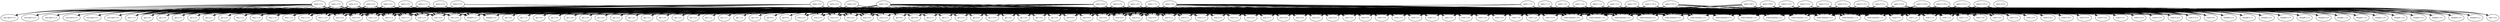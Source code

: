 digraph Solve__Graph {
  "nginx-2.5.0" [ fontsize = 8, label = "nginx-2.5.0" ]
  "apt-2.3.8" [ fontsize = 8, label = "apt-2.3.8" ]
  "apt-2.3.6" [ fontsize = 8, label = "apt-2.3.6" ]
  "apt-2.3.4" [ fontsize = 8, label = "apt-2.3.4" ]
  "apt-2.3.0" [ fontsize = 8, label = "apt-2.3.0" ]
  "apt-2.2.1" [ fontsize = 8, label = "apt-2.2.1" ]
  "apt-2.2.0" [ fontsize = 8, label = "apt-2.2.0" ]
  "bluepill-2.3.1" [ fontsize = 8, label = "bluepill-2.3.1" ]
  "bluepill-2.3.0" [ fontsize = 8, label = "bluepill-2.3.0" ]
  "build-essential-2.0.0" [ fontsize = 8, label = "build-essential-2.0.0" ]
  "ohai-1.1.12" [ fontsize = 8, label = "ohai-1.1.12" ]
  "ohai-1.1.10" [ fontsize = 8, label = "ohai-1.1.10" ]
  "ohai-1.1.8" [ fontsize = 8, label = "ohai-1.1.8" ]
  "ohai-1.1.6" [ fontsize = 8, label = "ohai-1.1.6" ]
  "ohai-1.1.4" [ fontsize = 8, label = "ohai-1.1.4" ]
  "ohai-1.1.2" [ fontsize = 8, label = "ohai-1.1.2" ]
  "ohai-1.1.0" [ fontsize = 8, label = "ohai-1.1.0" ]
  "runit-1.5.10" [ fontsize = 8, label = "runit-1.5.10" ]
  "runit-1.5.8" [ fontsize = 8, label = "runit-1.5.8" ]
  "runit-1.5.5" [ fontsize = 8, label = "runit-1.5.5" ]
  "runit-1.5.3" [ fontsize = 8, label = "runit-1.5.3" ]
  "runit-1.5.1" [ fontsize = 8, label = "runit-1.5.1" ]
  "runit-1.5.0" [ fontsize = 8, label = "runit-1.5.0" ]
  "runit-1.4.6" [ fontsize = 8, label = "runit-1.4.6" ]
  "runit-1.4.4" [ fontsize = 8, label = "runit-1.4.4" ]
  "runit-1.4.0" [ fontsize = 8, label = "runit-1.4.0" ]
  "runit-1.3.0" [ fontsize = 8, label = "runit-1.3.0" ]
  "runit-1.2.0" [ fontsize = 8, label = "runit-1.2.0" ]
  "yum-epel-0.3.4" [ fontsize = 8, label = "yum-epel-0.3.4" ]
  "yum-epel-0.3.2" [ fontsize = 8, label = "yum-epel-0.3.2" ]
  "yum-epel-0.3.0" [ fontsize = 8, label = "yum-epel-0.3.0" ]
  "nginx-2.4.4" [ fontsize = 8, label = "nginx-2.4.4" ]
  "nginx-2.4.2" [ fontsize = 8, label = "nginx-2.4.2" ]
  "build-essential-1.4.4" [ fontsize = 8, label = "build-essential-1.4.4" ]
  "build-essential-1.4.2" [ fontsize = 8, label = "build-essential-1.4.2" ]
  "build-essential-1.4.0" [ fontsize = 8, label = "build-essential-1.4.0" ]
  "yum-3.1.6" [ fontsize = 8, label = "yum-3.1.6" ]
  "yum-3.1.4" [ fontsize = 8, label = "yum-3.1.4" ]
  "yum-3.1.2" [ fontsize = 8, label = "yum-3.1.2" ]
  "yum-3.1.0" [ fontsize = 8, label = "yum-3.1.0" ]
  "yum-3.0.6" [ fontsize = 8, label = "yum-3.0.6" ]
  "yum-3.0.4" [ fontsize = 8, label = "yum-3.0.4" ]
  "yum-3.0.2" [ fontsize = 8, label = "yum-3.0.2" ]
  "yum-3.0.0" [ fontsize = 8, label = "yum-3.0.0" ]
  "yum-epel-0.2.0" [ fontsize = 8, label = "yum-epel-0.2.0" ]
  "yum-epel-0.1.6" [ fontsize = 8, label = "yum-epel-0.1.6" ]
  "yum-epel-0.1.4" [ fontsize = 8, label = "yum-epel-0.1.4" ]
  "nginx-2.4.1" [ fontsize = 8, label = "nginx-2.4.1" ]
  "nginx-2.4.0" [ fontsize = 8, label = "nginx-2.4.0" ]
  "nginx-2.3.0" [ fontsize = 8, label = "nginx-2.3.0" ]
  "nginx-2.2.2" [ fontsize = 8, label = "nginx-2.2.2" ]
  "nginx-2.2.0" [ fontsize = 8, label = "nginx-2.2.0" ]
  "nginx-2.1.0" [ fontsize = 8, label = "nginx-2.1.0" ]
  "nginx-2.0.8" [ fontsize = 8, label = "nginx-2.0.8" ]
  "yum-2.4.4" [ fontsize = 8, label = "yum-2.4.4" ]
  "yum-2.4.2" [ fontsize = 8, label = "yum-2.4.2" ]
  "yum-2.4.0" [ fontsize = 8, label = "yum-2.4.0" ]
  "yum-2.3.4" [ fontsize = 8, label = "yum-2.3.4" ]
  "yum-2.3.2" [ fontsize = 8, label = "yum-2.3.2" ]
  "yum-2.3.0" [ fontsize = 8, label = "yum-2.3.0" ]
  "yum-2.2.4" [ fontsize = 8, label = "yum-2.2.4" ]
  "yum-2.2.2" [ fontsize = 8, label = "yum-2.2.2" ]
  "yum-2.2.0" [ fontsize = 8, label = "yum-2.2.0" ]
  "yum-2.1.0" [ fontsize = 8, label = "yum-2.1.0" ]
  "yum-2.0.6" [ fontsize = 8, label = "yum-2.0.6" ]
  "yum-2.0.4" [ fontsize = 8, label = "yum-2.0.4" ]
  "yum-2.0.2" [ fontsize = 8, label = "yum-2.0.2" ]
  "yum-2.0.0" [ fontsize = 8, label = "yum-2.0.0" ]
  "yum-1.0.0" [ fontsize = 8, label = "yum-1.0.0" ]
  "yum-0.8.2" [ fontsize = 8, label = "yum-0.8.2" ]
  "yum-0.8.0" [ fontsize = 8, label = "yum-0.8.0" ]
  "yum-0.6.2" [ fontsize = 8, label = "yum-0.6.2" ]
  "yum-0.6.0" [ fontsize = 8, label = "yum-0.6.0" ]
  "yum-0.5.2" [ fontsize = 8, label = "yum-0.5.2" ]
  "yum-0.5.0" [ fontsize = 8, label = "yum-0.5.0" ]
  "yum-0.1.2" [ fontsize = 8, label = "yum-0.1.2" ]
  "yum-0.1.1" [ fontsize = 8, label = "yum-0.1.1" ]
  "yum-0.1.0" [ fontsize = 8, label = "yum-0.1.0" ]
  "nginx-2.0.6" [ fontsize = 8, label = "nginx-2.0.6" ]
  "nginx-2.0.4" [ fontsize = 8, label = "nginx-2.0.4" ]
  "nginx-2.0.2" [ fontsize = 8, label = "nginx-2.0.2" ]
  "nginx-2.0.0" [ fontsize = 8, label = "nginx-2.0.0" ]
  "nginx-1.8.0" [ fontsize = 8, label = "nginx-1.8.0" ]
  "build-essential-1.3.4" [ fontsize = 8, label = "build-essential-1.3.4" ]
  "build-essential-1.3.2" [ fontsize = 8, label = "build-essential-1.3.2" ]
  "build-essential-1.3.0" [ fontsize = 8, label = "build-essential-1.3.0" ]
  "build-essential-1.2.0" [ fontsize = 8, label = "build-essential-1.2.0" ]
  "build-essential-1.1.2" [ fontsize = 8, label = "build-essential-1.1.2" ]
  "build-essential-1.1.0" [ fontsize = 8, label = "build-essential-1.1.0" ]
  "build-essential-1.0.2" [ fontsize = 8, label = "build-essential-1.0.2" ]
  "build-essential-1.0.0" [ fontsize = 8, label = "build-essential-1.0.0" ]
  "build-essential-0.7.0" [ fontsize = 8, label = "build-essential-0.7.0" ]
  "apt-2.1.2" [ fontsize = 8, label = "apt-2.1.2" ]
  "apt-2.1.1" [ fontsize = 8, label = "apt-2.1.1" ]
  "apt-2.1.0" [ fontsize = 8, label = "apt-2.1.0" ]
  "apt-2.0.0" [ fontsize = 8, label = "apt-2.0.0" ]
  "apt-1.10.0" [ fontsize = 8, label = "apt-1.10.0" ]
  "apt-1.9.2" [ fontsize = 8, label = "apt-1.9.2" ]
  "apt-1.9.0" [ fontsize = 8, label = "apt-1.9.0" ]
  "apt-1.8.4" [ fontsize = 8, label = "apt-1.8.4" ]
  "apt-1.8.2" [ fontsize = 8, label = "apt-1.8.2" ]
  "apt-1.8.0" [ fontsize = 8, label = "apt-1.8.0" ]
  "apt-1.7.0" [ fontsize = 8, label = "apt-1.7.0" ]
  "apt-1.6.0" [ fontsize = 8, label = "apt-1.6.0" ]
  "apt-1.5.0" [ fontsize = 8, label = "apt-1.5.0" ]
  "apt-1.4.8" [ fontsize = 8, label = "apt-1.4.8" ]
  "apt-1.4.6" [ fontsize = 8, label = "apt-1.4.6" ]
  "apt-1.4.4" [ fontsize = 8, label = "apt-1.4.4" ]
  "apt-1.4.2" [ fontsize = 8, label = "apt-1.4.2" ]
  "apt-1.4.0" [ fontsize = 8, label = "apt-1.4.0" ]
  "apt-1.3.2" [ fontsize = 8, label = "apt-1.3.2" ]
  "apt-1.3.0" [ fontsize = 8, label = "apt-1.3.0" ]
  "apt-1.2.2" [ fontsize = 8, label = "apt-1.2.2" ]
  "apt-1.2.0" [ fontsize = 8, label = "apt-1.2.0" ]
  "apt-1.1.2" [ fontsize = 8, label = "apt-1.1.2" ]
  "apt-1.1.1" [ fontsize = 8, label = "apt-1.1.1" ]
  "apt-1.1.0" [ fontsize = 8, label = "apt-1.1.0" ]
  "apt-1.0.0" [ fontsize = 8, label = "apt-1.0.0" ]
  "apt-0.9.3" [ fontsize = 8, label = "apt-0.9.3" ]
  "apt-0.9.2" [ fontsize = 8, label = "apt-0.9.2" ]
  "apt-0.9.0" [ fontsize = 8, label = "apt-0.9.0" ]
  "apt-0.8.0" [ fontsize = 8, label = "apt-0.8.0" ]
  "runit-1.1.6" [ fontsize = 8, label = "runit-1.1.6" ]
  "runit-1.1.4" [ fontsize = 8, label = "runit-1.1.4" ]
  "runit-1.1.2" [ fontsize = 8, label = "runit-1.1.2" ]
  "runit-1.1.0" [ fontsize = 8, label = "runit-1.1.0" ]
  "runit-1.0.6" [ fontsize = 8, label = "runit-1.0.6" ]
  "runit-1.0.4" [ fontsize = 8, label = "runit-1.0.4" ]
  "runit-1.0.2" [ fontsize = 8, label = "runit-1.0.2" ]
  "runit-1.0.0" [ fontsize = 8, label = "runit-1.0.0" ]
  "runit-0.16.2" [ fontsize = 8, label = "runit-0.16.2" ]
  "runit-0.16.0" [ fontsize = 8, label = "runit-0.16.0" ]
  "runit-0.15.0" [ fontsize = 8, label = "runit-0.15.0" ]
  "runit-0.14.2" [ fontsize = 8, label = "runit-0.14.2" ]
  "runit-0.14.1" [ fontsize = 8, label = "runit-0.14.1" ]
  "runit-0.14.0" [ fontsize = 8, label = "runit-0.14.0" ]
  "runit-0.13.0" [ fontsize = 8, label = "runit-0.13.0" ]
  "runit-0.12.0" [ fontsize = 8, label = "runit-0.12.0" ]
  "runit-0.11.0" [ fontsize = 8, label = "runit-0.11.0" ]
  "runit-0.8.0" [ fontsize = 8, label = "runit-0.8.0" ]
  "runit-0.7.0" [ fontsize = 8, label = "runit-0.7.0" ]
  "ohai-2.0.0" [ fontsize = 8, label = "ohai-2.0.0" ]
  "nginx-1.7.0" [ fontsize = 8, label = "nginx-1.7.0" ]
  "nginx-1.6.0" [ fontsize = 8, label = "nginx-1.6.0" ]
  "nginx-1.4.0" [ fontsize = 8, label = "nginx-1.4.0" ]
  "nginx-1.3.0" [ fontsize = 8, label = "nginx-1.3.0" ]
  "nginx-1.2.0" [ fontsize = 8, label = "nginx-1.2.0" ]
  "nginx-1.1.4" [ fontsize = 8, label = "nginx-1.1.4" ]
  "nginx-1.1.2" [ fontsize = 8, label = "nginx-1.1.2" ]
  "nginx-1.1.0" [ fontsize = 8, label = "nginx-1.1.0" ]
  "nginx-1.0.2" [ fontsize = 8, label = "nginx-1.0.2" ]
  "bluepill-2.2.2" [ fontsize = 8, label = "bluepill-2.2.2" ]
  "bluepill-2.2.0" [ fontsize = 8, label = "bluepill-2.2.0" ]
  "bluepill-2.1.0" [ fontsize = 8, label = "bluepill-2.1.0" ]
  "bluepill-2.0.0" [ fontsize = 8, label = "bluepill-2.0.0" ]
  "bluepill-1.1.2" [ fontsize = 8, label = "bluepill-1.1.2" ]
  "bluepill-1.1.0" [ fontsize = 8, label = "bluepill-1.1.0" ]
  "bluepill-1.0.6" [ fontsize = 8, label = "bluepill-1.0.6" ]
  "bluepill-1.0.4" [ fontsize = 8, label = "bluepill-1.0.4" ]
  "bluepill-1.0.2" [ fontsize = 8, label = "bluepill-1.0.2" ]
  "bluepill-1.0.0" [ fontsize = 8, label = "bluepill-1.0.0" ]
  "bluepill-0.3.0" [ fontsize = 8, label = "bluepill-0.3.0" ]
  "bluepill-0.2.2" [ fontsize = 8, label = "bluepill-0.2.2" ]
  "bluepill-0.2.0" [ fontsize = 8, label = "bluepill-0.2.0" ]
  "bluepill-0.1.0" [ fontsize = 8, label = "bluepill-0.1.0" ]
  "nginx-1.0.0" [ fontsize = 8, label = "nginx-1.0.0" ]
  "ohai-1.0.2" [ fontsize = 8, label = "ohai-1.0.2" ]
  "nginx-0.101.6" [ fontsize = 8, label = "nginx-0.101.6" ]
  "nginx-0.101.4" [ fontsize = 8, label = "nginx-0.101.4" ]
  "nginx-0.101.2" [ fontsize = 8, label = "nginx-0.101.2" ]
  "nginx-0.101.0" [ fontsize = 8, label = "nginx-0.101.0" ]
  "nginx-0.100.2" [ fontsize = 8, label = "nginx-0.100.2" ]
  "nginx-0.100.0" [ fontsize = 8, label = "nginx-0.100.0" ]
  "nginx-0.99.2" [ fontsize = 8, label = "nginx-0.99.2" ]
  "nginx-0.99.0" [ fontsize = 8, label = "nginx-0.99.0" ]
  "nginx-0.14.4" [ fontsize = 8, label = "nginx-0.14.4" ]
  "nginx-0.14.3" [ fontsize = 8, label = "nginx-0.14.3" ]
  "nginx-0.14.2" [ fontsize = 8, label = "nginx-0.14.2" ]
  "nginx-0.14.1" [ fontsize = 8, label = "nginx-0.14.1" ]
  "nginx-0.14.0" [ fontsize = 8, label = "nginx-0.14.0" ]
  "nginx-0.12.1" [ fontsize = 8, label = "nginx-0.12.1" ]
  "nginx-0.10.0" [ fontsize = 8, label = "nginx-0.10.0" ]
  "nginx-0.8.0" [ fontsize = 8, label = "nginx-0.8.0" ]
  "nginx-2.5.0" -> "apt-2.3.8" [ fontsize = 8 ]
  "nginx-2.5.0" -> "apt-2.3.6" [ fontsize = 8 ]
  "nginx-2.5.0" -> "apt-2.3.4" [ fontsize = 8 ]
  "nginx-2.5.0" -> "apt-2.3.0" [ fontsize = 8 ]
  "nginx-2.5.0" -> "apt-2.2.1" [ fontsize = 8 ]
  "nginx-2.5.0" -> "apt-2.2.0" [ fontsize = 8 ]
  "nginx-2.5.0" -> "bluepill-2.3.1" [ fontsize = 8 ]
  "nginx-2.5.0" -> "bluepill-2.3.0" [ fontsize = 8 ]
  "nginx-2.5.0" -> "build-essential-2.0.0" [ fontsize = 8 ]
  "nginx-2.5.0" -> "ohai-1.1.12" [ fontsize = 8 ]
  "nginx-2.5.0" -> "ohai-1.1.10" [ fontsize = 8 ]
  "nginx-2.5.0" -> "ohai-1.1.8" [ fontsize = 8 ]
  "nginx-2.5.0" -> "ohai-1.1.6" [ fontsize = 8 ]
  "nginx-2.5.0" -> "ohai-1.1.4" [ fontsize = 8 ]
  "nginx-2.5.0" -> "ohai-1.1.2" [ fontsize = 8 ]
  "nginx-2.5.0" -> "ohai-1.1.0" [ fontsize = 8 ]
  "nginx-2.5.0" -> "runit-1.5.10" [ fontsize = 8 ]
  "nginx-2.5.0" -> "runit-1.5.8" [ fontsize = 8 ]
  "nginx-2.5.0" -> "runit-1.5.5" [ fontsize = 8 ]
  "nginx-2.5.0" -> "runit-1.5.3" [ fontsize = 8 ]
  "nginx-2.5.0" -> "runit-1.5.1" [ fontsize = 8 ]
  "nginx-2.5.0" -> "runit-1.5.0" [ fontsize = 8 ]
  "nginx-2.5.0" -> "runit-1.4.6" [ fontsize = 8 ]
  "nginx-2.5.0" -> "runit-1.4.4" [ fontsize = 8 ]
  "nginx-2.5.0" -> "runit-1.4.0" [ fontsize = 8 ]
  "nginx-2.5.0" -> "runit-1.3.0" [ fontsize = 8 ]
  "nginx-2.5.0" -> "runit-1.2.0" [ fontsize = 8 ]
  "nginx-2.5.0" -> "yum-epel-0.3.4" [ fontsize = 8 ]
  "nginx-2.5.0" -> "yum-epel-0.3.2" [ fontsize = 8 ]
  "nginx-2.5.0" -> "yum-epel-0.3.0" [ fontsize = 8 ]
  "nginx-2.4.4" -> "apt-2.3.8" [ fontsize = 8 ]
  "nginx-2.4.4" -> "apt-2.3.6" [ fontsize = 8 ]
  "nginx-2.4.4" -> "apt-2.3.4" [ fontsize = 8 ]
  "nginx-2.4.4" -> "apt-2.3.0" [ fontsize = 8 ]
  "nginx-2.4.4" -> "apt-2.2.1" [ fontsize = 8 ]
  "nginx-2.4.4" -> "apt-2.2.0" [ fontsize = 8 ]
  "nginx-2.4.4" -> "bluepill-2.3.1" [ fontsize = 8 ]
  "nginx-2.4.4" -> "bluepill-2.3.0" [ fontsize = 8 ]
  "nginx-2.4.4" -> "build-essential-2.0.0" [ fontsize = 8 ]
  "nginx-2.4.4" -> "ohai-1.1.12" [ fontsize = 8 ]
  "nginx-2.4.4" -> "ohai-1.1.10" [ fontsize = 8 ]
  "nginx-2.4.4" -> "ohai-1.1.8" [ fontsize = 8 ]
  "nginx-2.4.4" -> "ohai-1.1.6" [ fontsize = 8 ]
  "nginx-2.4.4" -> "ohai-1.1.4" [ fontsize = 8 ]
  "nginx-2.4.4" -> "ohai-1.1.2" [ fontsize = 8 ]
  "nginx-2.4.4" -> "ohai-1.1.0" [ fontsize = 8 ]
  "nginx-2.4.4" -> "runit-1.5.10" [ fontsize = 8 ]
  "nginx-2.4.4" -> "runit-1.5.8" [ fontsize = 8 ]
  "nginx-2.4.4" -> "runit-1.5.5" [ fontsize = 8 ]
  "nginx-2.4.4" -> "runit-1.5.3" [ fontsize = 8 ]
  "nginx-2.4.4" -> "runit-1.5.1" [ fontsize = 8 ]
  "nginx-2.4.4" -> "runit-1.5.0" [ fontsize = 8 ]
  "nginx-2.4.4" -> "runit-1.4.6" [ fontsize = 8 ]
  "nginx-2.4.4" -> "runit-1.4.4" [ fontsize = 8 ]
  "nginx-2.4.4" -> "runit-1.4.0" [ fontsize = 8 ]
  "nginx-2.4.4" -> "runit-1.3.0" [ fontsize = 8 ]
  "nginx-2.4.4" -> "runit-1.2.0" [ fontsize = 8 ]
  "nginx-2.4.4" -> "yum-epel-0.3.4" [ fontsize = 8 ]
  "nginx-2.4.4" -> "yum-epel-0.3.2" [ fontsize = 8 ]
  "nginx-2.4.4" -> "yum-epel-0.3.0" [ fontsize = 8 ]
  "nginx-2.4.2" -> "apt-2.3.8" [ fontsize = 8 ]
  "nginx-2.4.2" -> "apt-2.3.6" [ fontsize = 8 ]
  "nginx-2.4.2" -> "apt-2.3.4" [ fontsize = 8 ]
  "nginx-2.4.2" -> "apt-2.3.0" [ fontsize = 8 ]
  "nginx-2.4.2" -> "apt-2.2.1" [ fontsize = 8 ]
  "nginx-2.4.2" -> "apt-2.2.0" [ fontsize = 8 ]
  "nginx-2.4.2" -> "bluepill-2.3.1" [ fontsize = 8 ]
  "nginx-2.4.2" -> "bluepill-2.3.0" [ fontsize = 8 ]
  "nginx-2.4.2" -> "build-essential-1.4.4" [ fontsize = 8 ]
  "nginx-2.4.2" -> "build-essential-1.4.2" [ fontsize = 8 ]
  "nginx-2.4.2" -> "build-essential-1.4.0" [ fontsize = 8 ]
  "nginx-2.4.2" -> "ohai-1.1.12" [ fontsize = 8 ]
  "nginx-2.4.2" -> "ohai-1.1.10" [ fontsize = 8 ]
  "nginx-2.4.2" -> "ohai-1.1.8" [ fontsize = 8 ]
  "nginx-2.4.2" -> "ohai-1.1.6" [ fontsize = 8 ]
  "nginx-2.4.2" -> "ohai-1.1.4" [ fontsize = 8 ]
  "nginx-2.4.2" -> "ohai-1.1.2" [ fontsize = 8 ]
  "nginx-2.4.2" -> "ohai-1.1.0" [ fontsize = 8 ]
  "nginx-2.4.2" -> "runit-1.5.10" [ fontsize = 8 ]
  "nginx-2.4.2" -> "runit-1.5.8" [ fontsize = 8 ]
  "nginx-2.4.2" -> "runit-1.5.5" [ fontsize = 8 ]
  "nginx-2.4.2" -> "runit-1.5.3" [ fontsize = 8 ]
  "nginx-2.4.2" -> "runit-1.5.1" [ fontsize = 8 ]
  "nginx-2.4.2" -> "runit-1.5.0" [ fontsize = 8 ]
  "nginx-2.4.2" -> "runit-1.4.6" [ fontsize = 8 ]
  "nginx-2.4.2" -> "runit-1.4.4" [ fontsize = 8 ]
  "nginx-2.4.2" -> "runit-1.4.0" [ fontsize = 8 ]
  "nginx-2.4.2" -> "runit-1.3.0" [ fontsize = 8 ]
  "nginx-2.4.2" -> "runit-1.2.0" [ fontsize = 8 ]
  "nginx-2.4.2" -> "yum-3.1.6" [ fontsize = 8 ]
  "nginx-2.4.2" -> "yum-3.1.4" [ fontsize = 8 ]
  "nginx-2.4.2" -> "yum-3.1.2" [ fontsize = 8 ]
  "nginx-2.4.2" -> "yum-3.1.0" [ fontsize = 8 ]
  "nginx-2.4.2" -> "yum-3.0.6" [ fontsize = 8 ]
  "nginx-2.4.2" -> "yum-3.0.4" [ fontsize = 8 ]
  "nginx-2.4.2" -> "yum-3.0.2" [ fontsize = 8 ]
  "nginx-2.4.2" -> "yum-3.0.0" [ fontsize = 8 ]
  "nginx-2.4.2" -> "yum-epel-0.3.4" [ fontsize = 8 ]
  "nginx-2.4.2" -> "yum-epel-0.3.2" [ fontsize = 8 ]
  "nginx-2.4.2" -> "yum-epel-0.3.0" [ fontsize = 8 ]
  "nginx-2.4.2" -> "yum-epel-0.2.0" [ fontsize = 8 ]
  "nginx-2.4.2" -> "yum-epel-0.1.6" [ fontsize = 8 ]
  "nginx-2.4.2" -> "yum-epel-0.1.4" [ fontsize = 8 ]
  "nginx-2.4.1" -> "apt-2.3.8" [ fontsize = 8 ]
  "nginx-2.4.1" -> "apt-2.3.6" [ fontsize = 8 ]
  "nginx-2.4.1" -> "apt-2.3.4" [ fontsize = 8 ]
  "nginx-2.4.1" -> "apt-2.3.0" [ fontsize = 8 ]
  "nginx-2.4.1" -> "apt-2.2.1" [ fontsize = 8 ]
  "nginx-2.4.1" -> "apt-2.2.0" [ fontsize = 8 ]
  "nginx-2.4.1" -> "bluepill-2.3.1" [ fontsize = 8 ]
  "nginx-2.4.1" -> "bluepill-2.3.0" [ fontsize = 8 ]
  "nginx-2.4.1" -> "build-essential-1.4.4" [ fontsize = 8 ]
  "nginx-2.4.1" -> "build-essential-1.4.2" [ fontsize = 8 ]
  "nginx-2.4.1" -> "build-essential-1.4.0" [ fontsize = 8 ]
  "nginx-2.4.1" -> "ohai-1.1.12" [ fontsize = 8 ]
  "nginx-2.4.1" -> "ohai-1.1.10" [ fontsize = 8 ]
  "nginx-2.4.1" -> "ohai-1.1.8" [ fontsize = 8 ]
  "nginx-2.4.1" -> "ohai-1.1.6" [ fontsize = 8 ]
  "nginx-2.4.1" -> "ohai-1.1.4" [ fontsize = 8 ]
  "nginx-2.4.1" -> "ohai-1.1.2" [ fontsize = 8 ]
  "nginx-2.4.1" -> "ohai-1.1.0" [ fontsize = 8 ]
  "nginx-2.4.1" -> "runit-1.5.10" [ fontsize = 8 ]
  "nginx-2.4.1" -> "runit-1.5.8" [ fontsize = 8 ]
  "nginx-2.4.1" -> "runit-1.5.5" [ fontsize = 8 ]
  "nginx-2.4.1" -> "runit-1.5.3" [ fontsize = 8 ]
  "nginx-2.4.1" -> "runit-1.5.1" [ fontsize = 8 ]
  "nginx-2.4.1" -> "runit-1.5.0" [ fontsize = 8 ]
  "nginx-2.4.1" -> "runit-1.4.6" [ fontsize = 8 ]
  "nginx-2.4.1" -> "runit-1.4.4" [ fontsize = 8 ]
  "nginx-2.4.1" -> "runit-1.4.0" [ fontsize = 8 ]
  "nginx-2.4.1" -> "runit-1.3.0" [ fontsize = 8 ]
  "nginx-2.4.1" -> "runit-1.2.0" [ fontsize = 8 ]
  "nginx-2.4.1" -> "yum-3.1.6" [ fontsize = 8 ]
  "nginx-2.4.1" -> "yum-3.1.4" [ fontsize = 8 ]
  "nginx-2.4.1" -> "yum-3.1.2" [ fontsize = 8 ]
  "nginx-2.4.1" -> "yum-3.1.0" [ fontsize = 8 ]
  "nginx-2.4.1" -> "yum-3.0.6" [ fontsize = 8 ]
  "nginx-2.4.1" -> "yum-3.0.4" [ fontsize = 8 ]
  "nginx-2.4.1" -> "yum-3.0.2" [ fontsize = 8 ]
  "nginx-2.4.1" -> "yum-3.0.0" [ fontsize = 8 ]
  "nginx-2.4.1" -> "yum-epel-0.3.4" [ fontsize = 8 ]
  "nginx-2.4.1" -> "yum-epel-0.3.2" [ fontsize = 8 ]
  "nginx-2.4.1" -> "yum-epel-0.3.0" [ fontsize = 8 ]
  "nginx-2.4.1" -> "yum-epel-0.2.0" [ fontsize = 8 ]
  "nginx-2.4.1" -> "yum-epel-0.1.6" [ fontsize = 8 ]
  "nginx-2.4.1" -> "yum-epel-0.1.4" [ fontsize = 8 ]
  "nginx-2.4.0" -> "apt-2.3.8" [ fontsize = 8 ]
  "nginx-2.4.0" -> "apt-2.3.6" [ fontsize = 8 ]
  "nginx-2.4.0" -> "apt-2.3.4" [ fontsize = 8 ]
  "nginx-2.4.0" -> "apt-2.3.0" [ fontsize = 8 ]
  "nginx-2.4.0" -> "apt-2.2.1" [ fontsize = 8 ]
  "nginx-2.4.0" -> "apt-2.2.0" [ fontsize = 8 ]
  "nginx-2.4.0" -> "bluepill-2.3.1" [ fontsize = 8 ]
  "nginx-2.4.0" -> "bluepill-2.3.0" [ fontsize = 8 ]
  "nginx-2.4.0" -> "build-essential-1.4.4" [ fontsize = 8 ]
  "nginx-2.4.0" -> "build-essential-1.4.2" [ fontsize = 8 ]
  "nginx-2.4.0" -> "build-essential-1.4.0" [ fontsize = 8 ]
  "nginx-2.4.0" -> "ohai-1.1.12" [ fontsize = 8 ]
  "nginx-2.4.0" -> "ohai-1.1.10" [ fontsize = 8 ]
  "nginx-2.4.0" -> "ohai-1.1.8" [ fontsize = 8 ]
  "nginx-2.4.0" -> "ohai-1.1.6" [ fontsize = 8 ]
  "nginx-2.4.0" -> "ohai-1.1.4" [ fontsize = 8 ]
  "nginx-2.4.0" -> "ohai-1.1.2" [ fontsize = 8 ]
  "nginx-2.4.0" -> "ohai-1.1.0" [ fontsize = 8 ]
  "nginx-2.4.0" -> "runit-1.5.10" [ fontsize = 8 ]
  "nginx-2.4.0" -> "runit-1.5.8" [ fontsize = 8 ]
  "nginx-2.4.0" -> "runit-1.5.5" [ fontsize = 8 ]
  "nginx-2.4.0" -> "runit-1.5.3" [ fontsize = 8 ]
  "nginx-2.4.0" -> "runit-1.5.1" [ fontsize = 8 ]
  "nginx-2.4.0" -> "runit-1.5.0" [ fontsize = 8 ]
  "nginx-2.4.0" -> "runit-1.4.6" [ fontsize = 8 ]
  "nginx-2.4.0" -> "runit-1.4.4" [ fontsize = 8 ]
  "nginx-2.4.0" -> "runit-1.4.0" [ fontsize = 8 ]
  "nginx-2.4.0" -> "runit-1.3.0" [ fontsize = 8 ]
  "nginx-2.4.0" -> "runit-1.2.0" [ fontsize = 8 ]
  "nginx-2.4.0" -> "yum-3.1.6" [ fontsize = 8 ]
  "nginx-2.4.0" -> "yum-3.1.4" [ fontsize = 8 ]
  "nginx-2.4.0" -> "yum-3.1.2" [ fontsize = 8 ]
  "nginx-2.4.0" -> "yum-3.1.0" [ fontsize = 8 ]
  "nginx-2.4.0" -> "yum-3.0.6" [ fontsize = 8 ]
  "nginx-2.4.0" -> "yum-3.0.4" [ fontsize = 8 ]
  "nginx-2.4.0" -> "yum-3.0.2" [ fontsize = 8 ]
  "nginx-2.4.0" -> "yum-3.0.0" [ fontsize = 8 ]
  "nginx-2.4.0" -> "yum-epel-0.3.4" [ fontsize = 8 ]
  "nginx-2.4.0" -> "yum-epel-0.3.2" [ fontsize = 8 ]
  "nginx-2.4.0" -> "yum-epel-0.3.0" [ fontsize = 8 ]
  "nginx-2.4.0" -> "yum-epel-0.2.0" [ fontsize = 8 ]
  "nginx-2.4.0" -> "yum-epel-0.1.6" [ fontsize = 8 ]
  "nginx-2.4.0" -> "yum-epel-0.1.4" [ fontsize = 8 ]
  "nginx-2.3.0" -> "apt-2.3.8" [ fontsize = 8 ]
  "nginx-2.3.0" -> "apt-2.3.6" [ fontsize = 8 ]
  "nginx-2.3.0" -> "apt-2.3.4" [ fontsize = 8 ]
  "nginx-2.3.0" -> "apt-2.3.0" [ fontsize = 8 ]
  "nginx-2.3.0" -> "apt-2.2.1" [ fontsize = 8 ]
  "nginx-2.3.0" -> "apt-2.2.0" [ fontsize = 8 ]
  "nginx-2.3.0" -> "bluepill-2.3.1" [ fontsize = 8 ]
  "nginx-2.3.0" -> "bluepill-2.3.0" [ fontsize = 8 ]
  "nginx-2.3.0" -> "build-essential-1.4.4" [ fontsize = 8 ]
  "nginx-2.3.0" -> "build-essential-1.4.2" [ fontsize = 8 ]
  "nginx-2.3.0" -> "build-essential-1.4.0" [ fontsize = 8 ]
  "nginx-2.3.0" -> "ohai-1.1.12" [ fontsize = 8 ]
  "nginx-2.3.0" -> "ohai-1.1.10" [ fontsize = 8 ]
  "nginx-2.3.0" -> "ohai-1.1.8" [ fontsize = 8 ]
  "nginx-2.3.0" -> "ohai-1.1.6" [ fontsize = 8 ]
  "nginx-2.3.0" -> "ohai-1.1.4" [ fontsize = 8 ]
  "nginx-2.3.0" -> "ohai-1.1.2" [ fontsize = 8 ]
  "nginx-2.3.0" -> "ohai-1.1.0" [ fontsize = 8 ]
  "nginx-2.3.0" -> "runit-1.5.10" [ fontsize = 8 ]
  "nginx-2.3.0" -> "runit-1.5.8" [ fontsize = 8 ]
  "nginx-2.3.0" -> "runit-1.5.5" [ fontsize = 8 ]
  "nginx-2.3.0" -> "runit-1.5.3" [ fontsize = 8 ]
  "nginx-2.3.0" -> "runit-1.5.1" [ fontsize = 8 ]
  "nginx-2.3.0" -> "runit-1.5.0" [ fontsize = 8 ]
  "nginx-2.3.0" -> "runit-1.4.6" [ fontsize = 8 ]
  "nginx-2.3.0" -> "runit-1.4.4" [ fontsize = 8 ]
  "nginx-2.3.0" -> "runit-1.4.0" [ fontsize = 8 ]
  "nginx-2.3.0" -> "runit-1.3.0" [ fontsize = 8 ]
  "nginx-2.3.0" -> "runit-1.2.0" [ fontsize = 8 ]
  "nginx-2.3.0" -> "yum-3.1.6" [ fontsize = 8 ]
  "nginx-2.3.0" -> "yum-3.1.4" [ fontsize = 8 ]
  "nginx-2.3.0" -> "yum-3.1.2" [ fontsize = 8 ]
  "nginx-2.3.0" -> "yum-3.1.0" [ fontsize = 8 ]
  "nginx-2.3.0" -> "yum-3.0.6" [ fontsize = 8 ]
  "nginx-2.3.0" -> "yum-3.0.4" [ fontsize = 8 ]
  "nginx-2.3.0" -> "yum-3.0.2" [ fontsize = 8 ]
  "nginx-2.3.0" -> "yum-3.0.0" [ fontsize = 8 ]
  "nginx-2.3.0" -> "yum-epel-0.3.4" [ fontsize = 8 ]
  "nginx-2.3.0" -> "yum-epel-0.3.2" [ fontsize = 8 ]
  "nginx-2.3.0" -> "yum-epel-0.3.0" [ fontsize = 8 ]
  "nginx-2.3.0" -> "yum-epel-0.2.0" [ fontsize = 8 ]
  "nginx-2.3.0" -> "yum-epel-0.1.6" [ fontsize = 8 ]
  "nginx-2.3.0" -> "yum-epel-0.1.4" [ fontsize = 8 ]
  "nginx-2.2.2" -> "apt-2.3.8" [ fontsize = 8 ]
  "nginx-2.2.2" -> "apt-2.3.6" [ fontsize = 8 ]
  "nginx-2.2.2" -> "apt-2.3.4" [ fontsize = 8 ]
  "nginx-2.2.2" -> "apt-2.3.0" [ fontsize = 8 ]
  "nginx-2.2.2" -> "apt-2.2.1" [ fontsize = 8 ]
  "nginx-2.2.2" -> "apt-2.2.0" [ fontsize = 8 ]
  "nginx-2.2.2" -> "bluepill-2.3.1" [ fontsize = 8 ]
  "nginx-2.2.2" -> "bluepill-2.3.0" [ fontsize = 8 ]
  "nginx-2.2.2" -> "build-essential-1.4.4" [ fontsize = 8 ]
  "nginx-2.2.2" -> "build-essential-1.4.2" [ fontsize = 8 ]
  "nginx-2.2.2" -> "build-essential-1.4.0" [ fontsize = 8 ]
  "nginx-2.2.2" -> "ohai-1.1.12" [ fontsize = 8 ]
  "nginx-2.2.2" -> "ohai-1.1.10" [ fontsize = 8 ]
  "nginx-2.2.2" -> "ohai-1.1.8" [ fontsize = 8 ]
  "nginx-2.2.2" -> "ohai-1.1.6" [ fontsize = 8 ]
  "nginx-2.2.2" -> "ohai-1.1.4" [ fontsize = 8 ]
  "nginx-2.2.2" -> "ohai-1.1.2" [ fontsize = 8 ]
  "nginx-2.2.2" -> "ohai-1.1.0" [ fontsize = 8 ]
  "nginx-2.2.2" -> "runit-1.5.10" [ fontsize = 8 ]
  "nginx-2.2.2" -> "runit-1.5.8" [ fontsize = 8 ]
  "nginx-2.2.2" -> "runit-1.5.5" [ fontsize = 8 ]
  "nginx-2.2.2" -> "runit-1.5.3" [ fontsize = 8 ]
  "nginx-2.2.2" -> "runit-1.5.1" [ fontsize = 8 ]
  "nginx-2.2.2" -> "runit-1.5.0" [ fontsize = 8 ]
  "nginx-2.2.2" -> "runit-1.4.6" [ fontsize = 8 ]
  "nginx-2.2.2" -> "runit-1.4.4" [ fontsize = 8 ]
  "nginx-2.2.2" -> "runit-1.4.0" [ fontsize = 8 ]
  "nginx-2.2.2" -> "runit-1.3.0" [ fontsize = 8 ]
  "nginx-2.2.2" -> "runit-1.2.0" [ fontsize = 8 ]
  "nginx-2.2.2" -> "yum-3.1.6" [ fontsize = 8 ]
  "nginx-2.2.2" -> "yum-3.1.4" [ fontsize = 8 ]
  "nginx-2.2.2" -> "yum-3.1.2" [ fontsize = 8 ]
  "nginx-2.2.2" -> "yum-3.1.0" [ fontsize = 8 ]
  "nginx-2.2.2" -> "yum-3.0.6" [ fontsize = 8 ]
  "nginx-2.2.2" -> "yum-3.0.4" [ fontsize = 8 ]
  "nginx-2.2.2" -> "yum-3.0.2" [ fontsize = 8 ]
  "nginx-2.2.2" -> "yum-3.0.0" [ fontsize = 8 ]
  "nginx-2.2.2" -> "yum-epel-0.3.4" [ fontsize = 8 ]
  "nginx-2.2.2" -> "yum-epel-0.3.2" [ fontsize = 8 ]
  "nginx-2.2.2" -> "yum-epel-0.3.0" [ fontsize = 8 ]
  "nginx-2.2.2" -> "yum-epel-0.2.0" [ fontsize = 8 ]
  "nginx-2.2.2" -> "yum-epel-0.1.6" [ fontsize = 8 ]
  "nginx-2.2.2" -> "yum-epel-0.1.4" [ fontsize = 8 ]
  "nginx-2.2.0" -> "apt-2.3.8" [ fontsize = 8 ]
  "nginx-2.2.0" -> "apt-2.3.6" [ fontsize = 8 ]
  "nginx-2.2.0" -> "apt-2.3.4" [ fontsize = 8 ]
  "nginx-2.2.0" -> "apt-2.3.0" [ fontsize = 8 ]
  "nginx-2.2.0" -> "apt-2.2.1" [ fontsize = 8 ]
  "nginx-2.2.0" -> "apt-2.2.0" [ fontsize = 8 ]
  "nginx-2.2.0" -> "bluepill-2.3.1" [ fontsize = 8 ]
  "nginx-2.2.0" -> "bluepill-2.3.0" [ fontsize = 8 ]
  "nginx-2.2.0" -> "build-essential-1.4.4" [ fontsize = 8 ]
  "nginx-2.2.0" -> "build-essential-1.4.2" [ fontsize = 8 ]
  "nginx-2.2.0" -> "build-essential-1.4.0" [ fontsize = 8 ]
  "nginx-2.2.0" -> "ohai-1.1.12" [ fontsize = 8 ]
  "nginx-2.2.0" -> "ohai-1.1.10" [ fontsize = 8 ]
  "nginx-2.2.0" -> "ohai-1.1.8" [ fontsize = 8 ]
  "nginx-2.2.0" -> "ohai-1.1.6" [ fontsize = 8 ]
  "nginx-2.2.0" -> "ohai-1.1.4" [ fontsize = 8 ]
  "nginx-2.2.0" -> "ohai-1.1.2" [ fontsize = 8 ]
  "nginx-2.2.0" -> "ohai-1.1.0" [ fontsize = 8 ]
  "nginx-2.2.0" -> "runit-1.5.10" [ fontsize = 8 ]
  "nginx-2.2.0" -> "runit-1.5.8" [ fontsize = 8 ]
  "nginx-2.2.0" -> "runit-1.5.5" [ fontsize = 8 ]
  "nginx-2.2.0" -> "runit-1.5.3" [ fontsize = 8 ]
  "nginx-2.2.0" -> "runit-1.5.1" [ fontsize = 8 ]
  "nginx-2.2.0" -> "runit-1.5.0" [ fontsize = 8 ]
  "nginx-2.2.0" -> "runit-1.4.6" [ fontsize = 8 ]
  "nginx-2.2.0" -> "runit-1.4.4" [ fontsize = 8 ]
  "nginx-2.2.0" -> "runit-1.4.0" [ fontsize = 8 ]
  "nginx-2.2.0" -> "runit-1.3.0" [ fontsize = 8 ]
  "nginx-2.2.0" -> "runit-1.2.0" [ fontsize = 8 ]
  "nginx-2.2.0" -> "yum-3.1.6" [ fontsize = 8 ]
  "nginx-2.2.0" -> "yum-3.1.4" [ fontsize = 8 ]
  "nginx-2.2.0" -> "yum-3.1.2" [ fontsize = 8 ]
  "nginx-2.2.0" -> "yum-3.1.0" [ fontsize = 8 ]
  "nginx-2.2.0" -> "yum-3.0.6" [ fontsize = 8 ]
  "nginx-2.2.0" -> "yum-3.0.4" [ fontsize = 8 ]
  "nginx-2.2.0" -> "yum-3.0.2" [ fontsize = 8 ]
  "nginx-2.2.0" -> "yum-3.0.0" [ fontsize = 8 ]
  "nginx-2.2.0" -> "yum-epel-0.3.4" [ fontsize = 8 ]
  "nginx-2.2.0" -> "yum-epel-0.3.2" [ fontsize = 8 ]
  "nginx-2.2.0" -> "yum-epel-0.3.0" [ fontsize = 8 ]
  "nginx-2.2.0" -> "yum-epel-0.2.0" [ fontsize = 8 ]
  "nginx-2.2.0" -> "yum-epel-0.1.6" [ fontsize = 8 ]
  "nginx-2.2.0" -> "yum-epel-0.1.4" [ fontsize = 8 ]
  "nginx-2.1.0" -> "apt-2.3.8" [ fontsize = 8 ]
  "nginx-2.1.0" -> "apt-2.3.6" [ fontsize = 8 ]
  "nginx-2.1.0" -> "apt-2.3.4" [ fontsize = 8 ]
  "nginx-2.1.0" -> "apt-2.3.0" [ fontsize = 8 ]
  "nginx-2.1.0" -> "apt-2.2.1" [ fontsize = 8 ]
  "nginx-2.1.0" -> "apt-2.2.0" [ fontsize = 8 ]
  "nginx-2.1.0" -> "bluepill-2.3.1" [ fontsize = 8 ]
  "nginx-2.1.0" -> "bluepill-2.3.0" [ fontsize = 8 ]
  "nginx-2.1.0" -> "build-essential-1.4.4" [ fontsize = 8 ]
  "nginx-2.1.0" -> "build-essential-1.4.2" [ fontsize = 8 ]
  "nginx-2.1.0" -> "build-essential-1.4.0" [ fontsize = 8 ]
  "nginx-2.1.0" -> "ohai-1.1.12" [ fontsize = 8 ]
  "nginx-2.1.0" -> "ohai-1.1.10" [ fontsize = 8 ]
  "nginx-2.1.0" -> "ohai-1.1.8" [ fontsize = 8 ]
  "nginx-2.1.0" -> "ohai-1.1.6" [ fontsize = 8 ]
  "nginx-2.1.0" -> "ohai-1.1.4" [ fontsize = 8 ]
  "nginx-2.1.0" -> "ohai-1.1.2" [ fontsize = 8 ]
  "nginx-2.1.0" -> "ohai-1.1.0" [ fontsize = 8 ]
  "nginx-2.1.0" -> "runit-1.5.10" [ fontsize = 8 ]
  "nginx-2.1.0" -> "runit-1.5.8" [ fontsize = 8 ]
  "nginx-2.1.0" -> "runit-1.5.5" [ fontsize = 8 ]
  "nginx-2.1.0" -> "runit-1.5.3" [ fontsize = 8 ]
  "nginx-2.1.0" -> "runit-1.5.1" [ fontsize = 8 ]
  "nginx-2.1.0" -> "runit-1.5.0" [ fontsize = 8 ]
  "nginx-2.1.0" -> "runit-1.4.6" [ fontsize = 8 ]
  "nginx-2.1.0" -> "runit-1.4.4" [ fontsize = 8 ]
  "nginx-2.1.0" -> "runit-1.4.0" [ fontsize = 8 ]
  "nginx-2.1.0" -> "runit-1.3.0" [ fontsize = 8 ]
  "nginx-2.1.0" -> "runit-1.2.0" [ fontsize = 8 ]
  "nginx-2.1.0" -> "yum-3.1.6" [ fontsize = 8 ]
  "nginx-2.1.0" -> "yum-3.1.4" [ fontsize = 8 ]
  "nginx-2.1.0" -> "yum-3.1.2" [ fontsize = 8 ]
  "nginx-2.1.0" -> "yum-3.1.0" [ fontsize = 8 ]
  "nginx-2.1.0" -> "yum-3.0.6" [ fontsize = 8 ]
  "nginx-2.1.0" -> "yum-3.0.4" [ fontsize = 8 ]
  "nginx-2.1.0" -> "yum-3.0.2" [ fontsize = 8 ]
  "nginx-2.1.0" -> "yum-3.0.0" [ fontsize = 8 ]
  "nginx-2.1.0" -> "yum-epel-0.3.4" [ fontsize = 8 ]
  "nginx-2.1.0" -> "yum-epel-0.3.2" [ fontsize = 8 ]
  "nginx-2.1.0" -> "yum-epel-0.3.0" [ fontsize = 8 ]
  "nginx-2.1.0" -> "yum-epel-0.2.0" [ fontsize = 8 ]
  "nginx-2.1.0" -> "yum-epel-0.1.6" [ fontsize = 8 ]
  "nginx-2.1.0" -> "yum-epel-0.1.4" [ fontsize = 8 ]
  "nginx-2.0.8" -> "apt-2.3.8" [ fontsize = 8 ]
  "nginx-2.0.8" -> "apt-2.3.6" [ fontsize = 8 ]
  "nginx-2.0.8" -> "apt-2.3.4" [ fontsize = 8 ]
  "nginx-2.0.8" -> "apt-2.3.0" [ fontsize = 8 ]
  "nginx-2.0.8" -> "apt-2.2.1" [ fontsize = 8 ]
  "nginx-2.0.8" -> "apt-2.2.0" [ fontsize = 8 ]
  "nginx-2.0.8" -> "bluepill-2.3.1" [ fontsize = 8 ]
  "nginx-2.0.8" -> "bluepill-2.3.0" [ fontsize = 8 ]
  "nginx-2.0.8" -> "build-essential-1.4.4" [ fontsize = 8 ]
  "nginx-2.0.8" -> "build-essential-1.4.2" [ fontsize = 8 ]
  "nginx-2.0.8" -> "build-essential-1.4.0" [ fontsize = 8 ]
  "nginx-2.0.8" -> "ohai-1.1.12" [ fontsize = 8 ]
  "nginx-2.0.8" -> "ohai-1.1.10" [ fontsize = 8 ]
  "nginx-2.0.8" -> "ohai-1.1.8" [ fontsize = 8 ]
  "nginx-2.0.8" -> "ohai-1.1.6" [ fontsize = 8 ]
  "nginx-2.0.8" -> "ohai-1.1.4" [ fontsize = 8 ]
  "nginx-2.0.8" -> "ohai-1.1.2" [ fontsize = 8 ]
  "nginx-2.0.8" -> "ohai-1.1.0" [ fontsize = 8 ]
  "nginx-2.0.8" -> "runit-1.5.10" [ fontsize = 8 ]
  "nginx-2.0.8" -> "runit-1.5.8" [ fontsize = 8 ]
  "nginx-2.0.8" -> "runit-1.5.5" [ fontsize = 8 ]
  "nginx-2.0.8" -> "runit-1.5.3" [ fontsize = 8 ]
  "nginx-2.0.8" -> "runit-1.5.1" [ fontsize = 8 ]
  "nginx-2.0.8" -> "runit-1.5.0" [ fontsize = 8 ]
  "nginx-2.0.8" -> "runit-1.4.6" [ fontsize = 8 ]
  "nginx-2.0.8" -> "runit-1.4.4" [ fontsize = 8 ]
  "nginx-2.0.8" -> "runit-1.4.0" [ fontsize = 8 ]
  "nginx-2.0.8" -> "runit-1.3.0" [ fontsize = 8 ]
  "nginx-2.0.8" -> "runit-1.2.0" [ fontsize = 8 ]
  "nginx-2.0.8" -> "yum-2.4.4" [ fontsize = 8 ]
  "nginx-2.0.8" -> "yum-2.4.2" [ fontsize = 8 ]
  "nginx-2.0.8" -> "yum-2.4.0" [ fontsize = 8 ]
  "nginx-2.0.8" -> "yum-2.3.4" [ fontsize = 8 ]
  "nginx-2.0.8" -> "yum-2.3.2" [ fontsize = 8 ]
  "nginx-2.0.8" -> "yum-2.3.0" [ fontsize = 8 ]
  "nginx-2.0.8" -> "yum-2.2.4" [ fontsize = 8 ]
  "nginx-2.0.8" -> "yum-2.2.2" [ fontsize = 8 ]
  "nginx-2.0.8" -> "yum-2.2.0" [ fontsize = 8 ]
  "nginx-2.0.8" -> "yum-2.1.0" [ fontsize = 8 ]
  "nginx-2.0.8" -> "yum-2.0.6" [ fontsize = 8 ]
  "nginx-2.0.8" -> "yum-2.0.4" [ fontsize = 8 ]
  "nginx-2.0.8" -> "yum-2.0.2" [ fontsize = 8 ]
  "nginx-2.0.8" -> "yum-2.0.0" [ fontsize = 8 ]
  "nginx-2.0.8" -> "yum-1.0.0" [ fontsize = 8 ]
  "nginx-2.0.8" -> "yum-0.8.2" [ fontsize = 8 ]
  "nginx-2.0.8" -> "yum-0.8.0" [ fontsize = 8 ]
  "nginx-2.0.8" -> "yum-0.6.2" [ fontsize = 8 ]
  "nginx-2.0.8" -> "yum-0.6.0" [ fontsize = 8 ]
  "nginx-2.0.8" -> "yum-0.5.2" [ fontsize = 8 ]
  "nginx-2.0.8" -> "yum-0.5.0" [ fontsize = 8 ]
  "nginx-2.0.8" -> "yum-0.1.2" [ fontsize = 8 ]
  "nginx-2.0.8" -> "yum-0.1.1" [ fontsize = 8 ]
  "nginx-2.0.8" -> "yum-0.1.0" [ fontsize = 8 ]
  "nginx-2.0.6" -> "apt-2.3.8" [ fontsize = 8 ]
  "nginx-2.0.6" -> "apt-2.3.6" [ fontsize = 8 ]
  "nginx-2.0.6" -> "apt-2.3.4" [ fontsize = 8 ]
  "nginx-2.0.6" -> "apt-2.3.0" [ fontsize = 8 ]
  "nginx-2.0.6" -> "apt-2.2.1" [ fontsize = 8 ]
  "nginx-2.0.6" -> "apt-2.2.0" [ fontsize = 8 ]
  "nginx-2.0.6" -> "bluepill-2.3.1" [ fontsize = 8 ]
  "nginx-2.0.6" -> "bluepill-2.3.0" [ fontsize = 8 ]
  "nginx-2.0.6" -> "build-essential-1.4.4" [ fontsize = 8 ]
  "nginx-2.0.6" -> "build-essential-1.4.2" [ fontsize = 8 ]
  "nginx-2.0.6" -> "build-essential-1.4.0" [ fontsize = 8 ]
  "nginx-2.0.6" -> "ohai-1.1.12" [ fontsize = 8 ]
  "nginx-2.0.6" -> "ohai-1.1.10" [ fontsize = 8 ]
  "nginx-2.0.6" -> "ohai-1.1.8" [ fontsize = 8 ]
  "nginx-2.0.6" -> "ohai-1.1.6" [ fontsize = 8 ]
  "nginx-2.0.6" -> "ohai-1.1.4" [ fontsize = 8 ]
  "nginx-2.0.6" -> "ohai-1.1.2" [ fontsize = 8 ]
  "nginx-2.0.6" -> "ohai-1.1.0" [ fontsize = 8 ]
  "nginx-2.0.6" -> "runit-1.5.10" [ fontsize = 8 ]
  "nginx-2.0.6" -> "runit-1.5.8" [ fontsize = 8 ]
  "nginx-2.0.6" -> "runit-1.5.5" [ fontsize = 8 ]
  "nginx-2.0.6" -> "runit-1.5.3" [ fontsize = 8 ]
  "nginx-2.0.6" -> "runit-1.5.1" [ fontsize = 8 ]
  "nginx-2.0.6" -> "runit-1.5.0" [ fontsize = 8 ]
  "nginx-2.0.6" -> "runit-1.4.6" [ fontsize = 8 ]
  "nginx-2.0.6" -> "runit-1.4.4" [ fontsize = 8 ]
  "nginx-2.0.6" -> "runit-1.4.0" [ fontsize = 8 ]
  "nginx-2.0.6" -> "runit-1.3.0" [ fontsize = 8 ]
  "nginx-2.0.6" -> "runit-1.2.0" [ fontsize = 8 ]
  "nginx-2.0.6" -> "yum-2.4.4" [ fontsize = 8 ]
  "nginx-2.0.6" -> "yum-2.4.2" [ fontsize = 8 ]
  "nginx-2.0.6" -> "yum-2.4.0" [ fontsize = 8 ]
  "nginx-2.0.6" -> "yum-2.3.4" [ fontsize = 8 ]
  "nginx-2.0.6" -> "yum-2.3.2" [ fontsize = 8 ]
  "nginx-2.0.6" -> "yum-2.3.0" [ fontsize = 8 ]
  "nginx-2.0.6" -> "yum-2.2.4" [ fontsize = 8 ]
  "nginx-2.0.6" -> "yum-2.2.2" [ fontsize = 8 ]
  "nginx-2.0.6" -> "yum-2.2.0" [ fontsize = 8 ]
  "nginx-2.0.6" -> "yum-2.1.0" [ fontsize = 8 ]
  "nginx-2.0.6" -> "yum-2.0.6" [ fontsize = 8 ]
  "nginx-2.0.6" -> "yum-2.0.4" [ fontsize = 8 ]
  "nginx-2.0.6" -> "yum-2.0.2" [ fontsize = 8 ]
  "nginx-2.0.6" -> "yum-2.0.0" [ fontsize = 8 ]
  "nginx-2.0.6" -> "yum-1.0.0" [ fontsize = 8 ]
  "nginx-2.0.6" -> "yum-0.8.2" [ fontsize = 8 ]
  "nginx-2.0.6" -> "yum-0.8.0" [ fontsize = 8 ]
  "nginx-2.0.6" -> "yum-0.6.2" [ fontsize = 8 ]
  "nginx-2.0.6" -> "yum-0.6.0" [ fontsize = 8 ]
  "nginx-2.0.6" -> "yum-0.5.2" [ fontsize = 8 ]
  "nginx-2.0.6" -> "yum-0.5.0" [ fontsize = 8 ]
  "nginx-2.0.6" -> "yum-0.1.2" [ fontsize = 8 ]
  "nginx-2.0.6" -> "yum-0.1.1" [ fontsize = 8 ]
  "nginx-2.0.6" -> "yum-0.1.0" [ fontsize = 8 ]
  "nginx-2.0.4" -> "apt-2.3.8" [ fontsize = 8 ]
  "nginx-2.0.4" -> "apt-2.3.6" [ fontsize = 8 ]
  "nginx-2.0.4" -> "apt-2.3.4" [ fontsize = 8 ]
  "nginx-2.0.4" -> "apt-2.3.0" [ fontsize = 8 ]
  "nginx-2.0.4" -> "apt-2.2.1" [ fontsize = 8 ]
  "nginx-2.0.4" -> "apt-2.2.0" [ fontsize = 8 ]
  "nginx-2.0.4" -> "bluepill-2.3.1" [ fontsize = 8 ]
  "nginx-2.0.4" -> "bluepill-2.3.0" [ fontsize = 8 ]
  "nginx-2.0.4" -> "build-essential-1.4.4" [ fontsize = 8 ]
  "nginx-2.0.4" -> "build-essential-1.4.2" [ fontsize = 8 ]
  "nginx-2.0.4" -> "build-essential-1.4.0" [ fontsize = 8 ]
  "nginx-2.0.4" -> "ohai-1.1.12" [ fontsize = 8 ]
  "nginx-2.0.4" -> "ohai-1.1.10" [ fontsize = 8 ]
  "nginx-2.0.4" -> "ohai-1.1.8" [ fontsize = 8 ]
  "nginx-2.0.4" -> "ohai-1.1.6" [ fontsize = 8 ]
  "nginx-2.0.4" -> "ohai-1.1.4" [ fontsize = 8 ]
  "nginx-2.0.4" -> "ohai-1.1.2" [ fontsize = 8 ]
  "nginx-2.0.4" -> "ohai-1.1.0" [ fontsize = 8 ]
  "nginx-2.0.4" -> "runit-1.5.10" [ fontsize = 8 ]
  "nginx-2.0.4" -> "runit-1.5.8" [ fontsize = 8 ]
  "nginx-2.0.4" -> "runit-1.5.5" [ fontsize = 8 ]
  "nginx-2.0.4" -> "runit-1.5.3" [ fontsize = 8 ]
  "nginx-2.0.4" -> "runit-1.5.1" [ fontsize = 8 ]
  "nginx-2.0.4" -> "runit-1.5.0" [ fontsize = 8 ]
  "nginx-2.0.4" -> "runit-1.4.6" [ fontsize = 8 ]
  "nginx-2.0.4" -> "runit-1.4.4" [ fontsize = 8 ]
  "nginx-2.0.4" -> "runit-1.4.0" [ fontsize = 8 ]
  "nginx-2.0.4" -> "runit-1.3.0" [ fontsize = 8 ]
  "nginx-2.0.4" -> "runit-1.2.0" [ fontsize = 8 ]
  "nginx-2.0.4" -> "yum-2.4.4" [ fontsize = 8 ]
  "nginx-2.0.4" -> "yum-2.4.2" [ fontsize = 8 ]
  "nginx-2.0.4" -> "yum-2.4.0" [ fontsize = 8 ]
  "nginx-2.0.4" -> "yum-2.3.4" [ fontsize = 8 ]
  "nginx-2.0.4" -> "yum-2.3.2" [ fontsize = 8 ]
  "nginx-2.0.4" -> "yum-2.3.0" [ fontsize = 8 ]
  "nginx-2.0.2" -> "apt-2.3.8" [ fontsize = 8 ]
  "nginx-2.0.2" -> "apt-2.3.6" [ fontsize = 8 ]
  "nginx-2.0.2" -> "apt-2.3.4" [ fontsize = 8 ]
  "nginx-2.0.2" -> "apt-2.3.0" [ fontsize = 8 ]
  "nginx-2.0.2" -> "apt-2.2.1" [ fontsize = 8 ]
  "nginx-2.0.2" -> "apt-2.2.0" [ fontsize = 8 ]
  "nginx-2.0.2" -> "bluepill-2.3.1" [ fontsize = 8 ]
  "nginx-2.0.2" -> "bluepill-2.3.0" [ fontsize = 8 ]
  "nginx-2.0.2" -> "build-essential-1.4.4" [ fontsize = 8 ]
  "nginx-2.0.2" -> "build-essential-1.4.2" [ fontsize = 8 ]
  "nginx-2.0.2" -> "build-essential-1.4.0" [ fontsize = 8 ]
  "nginx-2.0.2" -> "ohai-1.1.12" [ fontsize = 8 ]
  "nginx-2.0.2" -> "ohai-1.1.10" [ fontsize = 8 ]
  "nginx-2.0.2" -> "ohai-1.1.8" [ fontsize = 8 ]
  "nginx-2.0.2" -> "ohai-1.1.6" [ fontsize = 8 ]
  "nginx-2.0.2" -> "ohai-1.1.4" [ fontsize = 8 ]
  "nginx-2.0.2" -> "ohai-1.1.2" [ fontsize = 8 ]
  "nginx-2.0.2" -> "ohai-1.1.0" [ fontsize = 8 ]
  "nginx-2.0.2" -> "runit-1.5.10" [ fontsize = 8 ]
  "nginx-2.0.2" -> "runit-1.5.8" [ fontsize = 8 ]
  "nginx-2.0.2" -> "runit-1.5.5" [ fontsize = 8 ]
  "nginx-2.0.2" -> "runit-1.5.3" [ fontsize = 8 ]
  "nginx-2.0.2" -> "runit-1.5.1" [ fontsize = 8 ]
  "nginx-2.0.2" -> "runit-1.5.0" [ fontsize = 8 ]
  "nginx-2.0.2" -> "runit-1.4.6" [ fontsize = 8 ]
  "nginx-2.0.2" -> "runit-1.4.4" [ fontsize = 8 ]
  "nginx-2.0.2" -> "runit-1.4.0" [ fontsize = 8 ]
  "nginx-2.0.2" -> "runit-1.3.0" [ fontsize = 8 ]
  "nginx-2.0.2" -> "runit-1.2.0" [ fontsize = 8 ]
  "nginx-2.0.2" -> "yum-2.4.4" [ fontsize = 8 ]
  "nginx-2.0.2" -> "yum-2.4.2" [ fontsize = 8 ]
  "nginx-2.0.2" -> "yum-2.4.0" [ fontsize = 8 ]
  "nginx-2.0.2" -> "yum-2.3.4" [ fontsize = 8 ]
  "nginx-2.0.2" -> "yum-2.3.2" [ fontsize = 8 ]
  "nginx-2.0.2" -> "yum-2.3.0" [ fontsize = 8 ]
  "nginx-2.0.0" -> "apt-2.3.8" [ fontsize = 8 ]
  "nginx-2.0.0" -> "apt-2.3.6" [ fontsize = 8 ]
  "nginx-2.0.0" -> "apt-2.3.4" [ fontsize = 8 ]
  "nginx-2.0.0" -> "apt-2.3.0" [ fontsize = 8 ]
  "nginx-2.0.0" -> "apt-2.2.1" [ fontsize = 8 ]
  "nginx-2.0.0" -> "apt-2.2.0" [ fontsize = 8 ]
  "nginx-2.0.0" -> "bluepill-2.3.1" [ fontsize = 8 ]
  "nginx-2.0.0" -> "bluepill-2.3.0" [ fontsize = 8 ]
  "nginx-2.0.0" -> "build-essential-1.4.4" [ fontsize = 8 ]
  "nginx-2.0.0" -> "build-essential-1.4.2" [ fontsize = 8 ]
  "nginx-2.0.0" -> "build-essential-1.4.0" [ fontsize = 8 ]
  "nginx-2.0.0" -> "ohai-1.1.12" [ fontsize = 8 ]
  "nginx-2.0.0" -> "ohai-1.1.10" [ fontsize = 8 ]
  "nginx-2.0.0" -> "ohai-1.1.8" [ fontsize = 8 ]
  "nginx-2.0.0" -> "ohai-1.1.6" [ fontsize = 8 ]
  "nginx-2.0.0" -> "ohai-1.1.4" [ fontsize = 8 ]
  "nginx-2.0.0" -> "ohai-1.1.2" [ fontsize = 8 ]
  "nginx-2.0.0" -> "ohai-1.1.0" [ fontsize = 8 ]
  "nginx-2.0.0" -> "runit-1.5.10" [ fontsize = 8 ]
  "nginx-2.0.0" -> "runit-1.5.8" [ fontsize = 8 ]
  "nginx-2.0.0" -> "runit-1.5.5" [ fontsize = 8 ]
  "nginx-2.0.0" -> "runit-1.5.3" [ fontsize = 8 ]
  "nginx-2.0.0" -> "runit-1.5.1" [ fontsize = 8 ]
  "nginx-2.0.0" -> "runit-1.5.0" [ fontsize = 8 ]
  "nginx-2.0.0" -> "runit-1.4.6" [ fontsize = 8 ]
  "nginx-2.0.0" -> "runit-1.4.4" [ fontsize = 8 ]
  "nginx-2.0.0" -> "runit-1.4.0" [ fontsize = 8 ]
  "nginx-2.0.0" -> "runit-1.3.0" [ fontsize = 8 ]
  "nginx-2.0.0" -> "runit-1.2.0" [ fontsize = 8 ]
  "nginx-2.0.0" -> "yum-2.4.4" [ fontsize = 8 ]
  "nginx-2.0.0" -> "yum-2.4.2" [ fontsize = 8 ]
  "nginx-2.0.0" -> "yum-2.4.0" [ fontsize = 8 ]
  "nginx-2.0.0" -> "yum-2.3.4" [ fontsize = 8 ]
  "nginx-2.0.0" -> "yum-2.3.2" [ fontsize = 8 ]
  "nginx-2.0.0" -> "yum-2.3.0" [ fontsize = 8 ]
  "nginx-1.8.0" -> "build-essential-2.0.0" [ fontsize = 8 ]
  "nginx-1.8.0" -> "build-essential-1.4.4" [ fontsize = 8 ]
  "nginx-1.8.0" -> "build-essential-1.4.2" [ fontsize = 8 ]
  "nginx-1.8.0" -> "build-essential-1.4.0" [ fontsize = 8 ]
  "nginx-1.8.0" -> "build-essential-1.3.4" [ fontsize = 8 ]
  "nginx-1.8.0" -> "build-essential-1.3.2" [ fontsize = 8 ]
  "nginx-1.8.0" -> "build-essential-1.3.0" [ fontsize = 8 ]
  "nginx-1.8.0" -> "build-essential-1.2.0" [ fontsize = 8 ]
  "nginx-1.8.0" -> "build-essential-1.1.2" [ fontsize = 8 ]
  "nginx-1.8.0" -> "build-essential-1.1.0" [ fontsize = 8 ]
  "nginx-1.8.0" -> "build-essential-1.0.2" [ fontsize = 8 ]
  "nginx-1.8.0" -> "build-essential-1.0.0" [ fontsize = 8 ]
  "nginx-1.8.0" -> "build-essential-0.7.0" [ fontsize = 8 ]
  "nginx-1.8.0" -> "yum-3.1.6" [ fontsize = 8 ]
  "nginx-1.8.0" -> "yum-3.1.4" [ fontsize = 8 ]
  "nginx-1.8.0" -> "yum-3.1.2" [ fontsize = 8 ]
  "nginx-1.8.0" -> "yum-3.1.0" [ fontsize = 8 ]
  "nginx-1.8.0" -> "yum-3.0.6" [ fontsize = 8 ]
  "nginx-1.8.0" -> "yum-3.0.4" [ fontsize = 8 ]
  "nginx-1.8.0" -> "yum-3.0.2" [ fontsize = 8 ]
  "nginx-1.8.0" -> "yum-3.0.0" [ fontsize = 8 ]
  "nginx-1.8.0" -> "yum-2.4.4" [ fontsize = 8 ]
  "nginx-1.8.0" -> "yum-2.4.2" [ fontsize = 8 ]
  "nginx-1.8.0" -> "yum-2.4.0" [ fontsize = 8 ]
  "nginx-1.8.0" -> "yum-2.3.4" [ fontsize = 8 ]
  "nginx-1.8.0" -> "yum-2.3.2" [ fontsize = 8 ]
  "nginx-1.8.0" -> "yum-2.3.0" [ fontsize = 8 ]
  "nginx-1.8.0" -> "yum-2.2.4" [ fontsize = 8 ]
  "nginx-1.8.0" -> "yum-2.2.2" [ fontsize = 8 ]
  "nginx-1.8.0" -> "yum-2.2.0" [ fontsize = 8 ]
  "nginx-1.8.0" -> "yum-2.1.0" [ fontsize = 8 ]
  "nginx-1.8.0" -> "yum-2.0.6" [ fontsize = 8 ]
  "nginx-1.8.0" -> "yum-2.0.4" [ fontsize = 8 ]
  "nginx-1.8.0" -> "yum-2.0.2" [ fontsize = 8 ]
  "nginx-1.8.0" -> "yum-2.0.0" [ fontsize = 8 ]
  "nginx-1.8.0" -> "yum-1.0.0" [ fontsize = 8 ]
  "nginx-1.8.0" -> "yum-0.8.2" [ fontsize = 8 ]
  "nginx-1.8.0" -> "yum-0.8.0" [ fontsize = 8 ]
  "nginx-1.8.0" -> "yum-0.6.2" [ fontsize = 8 ]
  "nginx-1.8.0" -> "yum-0.6.0" [ fontsize = 8 ]
  "nginx-1.8.0" -> "yum-0.5.2" [ fontsize = 8 ]
  "nginx-1.8.0" -> "yum-0.5.0" [ fontsize = 8 ]
  "nginx-1.8.0" -> "yum-0.1.2" [ fontsize = 8 ]
  "nginx-1.8.0" -> "yum-0.1.1" [ fontsize = 8 ]
  "nginx-1.8.0" -> "yum-0.1.0" [ fontsize = 8 ]
  "nginx-1.8.0" -> "apt-2.3.8" [ fontsize = 8 ]
  "nginx-1.8.0" -> "apt-2.3.6" [ fontsize = 8 ]
  "nginx-1.8.0" -> "apt-2.3.4" [ fontsize = 8 ]
  "nginx-1.8.0" -> "apt-2.3.0" [ fontsize = 8 ]
  "nginx-1.8.0" -> "apt-2.2.1" [ fontsize = 8 ]
  "nginx-1.8.0" -> "apt-2.2.0" [ fontsize = 8 ]
  "nginx-1.8.0" -> "apt-2.1.2" [ fontsize = 8 ]
  "nginx-1.8.0" -> "apt-2.1.1" [ fontsize = 8 ]
  "nginx-1.8.0" -> "apt-2.1.0" [ fontsize = 8 ]
  "nginx-1.8.0" -> "apt-2.0.0" [ fontsize = 8 ]
  "nginx-1.8.0" -> "apt-1.10.0" [ fontsize = 8 ]
  "nginx-1.8.0" -> "apt-1.9.2" [ fontsize = 8 ]
  "nginx-1.8.0" -> "apt-1.9.0" [ fontsize = 8 ]
  "nginx-1.8.0" -> "apt-1.8.4" [ fontsize = 8 ]
  "nginx-1.8.0" -> "apt-1.8.2" [ fontsize = 8 ]
  "nginx-1.8.0" -> "apt-1.8.0" [ fontsize = 8 ]
  "nginx-1.8.0" -> "apt-1.7.0" [ fontsize = 8 ]
  "nginx-1.8.0" -> "apt-1.6.0" [ fontsize = 8 ]
  "nginx-1.8.0" -> "apt-1.5.0" [ fontsize = 8 ]
  "nginx-1.8.0" -> "apt-1.4.8" [ fontsize = 8 ]
  "nginx-1.8.0" -> "apt-1.4.6" [ fontsize = 8 ]
  "nginx-1.8.0" -> "apt-1.4.4" [ fontsize = 8 ]
  "nginx-1.8.0" -> "apt-1.4.2" [ fontsize = 8 ]
  "nginx-1.8.0" -> "apt-1.4.0" [ fontsize = 8 ]
  "nginx-1.8.0" -> "apt-1.3.2" [ fontsize = 8 ]
  "nginx-1.8.0" -> "apt-1.3.0" [ fontsize = 8 ]
  "nginx-1.8.0" -> "apt-1.2.2" [ fontsize = 8 ]
  "nginx-1.8.0" -> "apt-1.2.0" [ fontsize = 8 ]
  "nginx-1.8.0" -> "apt-1.1.2" [ fontsize = 8 ]
  "nginx-1.8.0" -> "apt-1.1.1" [ fontsize = 8 ]
  "nginx-1.8.0" -> "apt-1.1.0" [ fontsize = 8 ]
  "nginx-1.8.0" -> "apt-1.0.0" [ fontsize = 8 ]
  "nginx-1.8.0" -> "apt-0.9.3" [ fontsize = 8 ]
  "nginx-1.8.0" -> "apt-0.9.2" [ fontsize = 8 ]
  "nginx-1.8.0" -> "apt-0.9.0" [ fontsize = 8 ]
  "nginx-1.8.0" -> "apt-0.8.0" [ fontsize = 8 ]
  "nginx-1.8.0" -> "runit-1.5.10" [ fontsize = 8 ]
  "nginx-1.8.0" -> "runit-1.5.8" [ fontsize = 8 ]
  "nginx-1.8.0" -> "runit-1.5.5" [ fontsize = 8 ]
  "nginx-1.8.0" -> "runit-1.5.3" [ fontsize = 8 ]
  "nginx-1.8.0" -> "runit-1.5.1" [ fontsize = 8 ]
  "nginx-1.8.0" -> "runit-1.5.0" [ fontsize = 8 ]
  "nginx-1.8.0" -> "runit-1.4.6" [ fontsize = 8 ]
  "nginx-1.8.0" -> "runit-1.4.4" [ fontsize = 8 ]
  "nginx-1.8.0" -> "runit-1.4.0" [ fontsize = 8 ]
  "nginx-1.8.0" -> "runit-1.3.0" [ fontsize = 8 ]
  "nginx-1.8.0" -> "runit-1.2.0" [ fontsize = 8 ]
  "nginx-1.8.0" -> "runit-1.1.6" [ fontsize = 8 ]
  "nginx-1.8.0" -> "runit-1.1.4" [ fontsize = 8 ]
  "nginx-1.8.0" -> "runit-1.1.2" [ fontsize = 8 ]
  "nginx-1.8.0" -> "runit-1.1.0" [ fontsize = 8 ]
  "nginx-1.8.0" -> "runit-1.0.6" [ fontsize = 8 ]
  "nginx-1.8.0" -> "runit-1.0.4" [ fontsize = 8 ]
  "nginx-1.8.0" -> "runit-1.0.2" [ fontsize = 8 ]
  "nginx-1.8.0" -> "runit-1.0.0" [ fontsize = 8 ]
  "nginx-1.8.0" -> "runit-0.16.2" [ fontsize = 8 ]
  "nginx-1.8.0" -> "runit-0.16.0" [ fontsize = 8 ]
  "nginx-1.8.0" -> "runit-0.15.0" [ fontsize = 8 ]
  "nginx-1.8.0" -> "runit-0.14.2" [ fontsize = 8 ]
  "nginx-1.8.0" -> "runit-0.14.1" [ fontsize = 8 ]
  "nginx-1.8.0" -> "runit-0.14.0" [ fontsize = 8 ]
  "nginx-1.8.0" -> "runit-0.13.0" [ fontsize = 8 ]
  "nginx-1.8.0" -> "runit-0.12.0" [ fontsize = 8 ]
  "nginx-1.8.0" -> "runit-0.11.0" [ fontsize = 8 ]
  "nginx-1.8.0" -> "runit-0.8.0" [ fontsize = 8 ]
  "nginx-1.8.0" -> "runit-0.7.0" [ fontsize = 8 ]
  "nginx-1.8.0" -> "ohai-2.0.0" [ fontsize = 8 ]
  "nginx-1.8.0" -> "ohai-1.1.12" [ fontsize = 8 ]
  "nginx-1.8.0" -> "ohai-1.1.10" [ fontsize = 8 ]
  "nginx-1.8.0" -> "ohai-1.1.8" [ fontsize = 8 ]
  "nginx-1.8.0" -> "ohai-1.1.6" [ fontsize = 8 ]
  "nginx-1.8.0" -> "ohai-1.1.4" [ fontsize = 8 ]
  "nginx-1.7.0" -> "build-essential-2.0.0" [ fontsize = 8 ]
  "nginx-1.7.0" -> "build-essential-1.4.4" [ fontsize = 8 ]
  "nginx-1.7.0" -> "build-essential-1.4.2" [ fontsize = 8 ]
  "nginx-1.7.0" -> "build-essential-1.4.0" [ fontsize = 8 ]
  "nginx-1.7.0" -> "build-essential-1.3.4" [ fontsize = 8 ]
  "nginx-1.7.0" -> "build-essential-1.3.2" [ fontsize = 8 ]
  "nginx-1.7.0" -> "build-essential-1.3.0" [ fontsize = 8 ]
  "nginx-1.7.0" -> "build-essential-1.2.0" [ fontsize = 8 ]
  "nginx-1.7.0" -> "build-essential-1.1.2" [ fontsize = 8 ]
  "nginx-1.7.0" -> "build-essential-1.1.0" [ fontsize = 8 ]
  "nginx-1.7.0" -> "build-essential-1.0.2" [ fontsize = 8 ]
  "nginx-1.7.0" -> "build-essential-1.0.0" [ fontsize = 8 ]
  "nginx-1.7.0" -> "build-essential-0.7.0" [ fontsize = 8 ]
  "nginx-1.7.0" -> "yum-3.1.6" [ fontsize = 8 ]
  "nginx-1.7.0" -> "yum-3.1.4" [ fontsize = 8 ]
  "nginx-1.7.0" -> "yum-3.1.2" [ fontsize = 8 ]
  "nginx-1.7.0" -> "yum-3.1.0" [ fontsize = 8 ]
  "nginx-1.7.0" -> "yum-3.0.6" [ fontsize = 8 ]
  "nginx-1.7.0" -> "yum-3.0.4" [ fontsize = 8 ]
  "nginx-1.7.0" -> "yum-3.0.2" [ fontsize = 8 ]
  "nginx-1.7.0" -> "yum-3.0.0" [ fontsize = 8 ]
  "nginx-1.7.0" -> "yum-2.4.4" [ fontsize = 8 ]
  "nginx-1.7.0" -> "yum-2.4.2" [ fontsize = 8 ]
  "nginx-1.7.0" -> "yum-2.4.0" [ fontsize = 8 ]
  "nginx-1.7.0" -> "yum-2.3.4" [ fontsize = 8 ]
  "nginx-1.7.0" -> "yum-2.3.2" [ fontsize = 8 ]
  "nginx-1.7.0" -> "yum-2.3.0" [ fontsize = 8 ]
  "nginx-1.7.0" -> "yum-2.2.4" [ fontsize = 8 ]
  "nginx-1.7.0" -> "yum-2.2.2" [ fontsize = 8 ]
  "nginx-1.7.0" -> "yum-2.2.0" [ fontsize = 8 ]
  "nginx-1.7.0" -> "yum-2.1.0" [ fontsize = 8 ]
  "nginx-1.7.0" -> "yum-2.0.6" [ fontsize = 8 ]
  "nginx-1.7.0" -> "yum-2.0.4" [ fontsize = 8 ]
  "nginx-1.7.0" -> "yum-2.0.2" [ fontsize = 8 ]
  "nginx-1.7.0" -> "yum-2.0.0" [ fontsize = 8 ]
  "nginx-1.7.0" -> "yum-1.0.0" [ fontsize = 8 ]
  "nginx-1.7.0" -> "yum-0.8.2" [ fontsize = 8 ]
  "nginx-1.7.0" -> "yum-0.8.0" [ fontsize = 8 ]
  "nginx-1.7.0" -> "yum-0.6.2" [ fontsize = 8 ]
  "nginx-1.7.0" -> "yum-0.6.0" [ fontsize = 8 ]
  "nginx-1.7.0" -> "yum-0.5.2" [ fontsize = 8 ]
  "nginx-1.7.0" -> "yum-0.5.0" [ fontsize = 8 ]
  "nginx-1.7.0" -> "yum-0.1.2" [ fontsize = 8 ]
  "nginx-1.7.0" -> "yum-0.1.1" [ fontsize = 8 ]
  "nginx-1.7.0" -> "yum-0.1.0" [ fontsize = 8 ]
  "nginx-1.7.0" -> "apt-2.3.8" [ fontsize = 8 ]
  "nginx-1.7.0" -> "apt-2.3.6" [ fontsize = 8 ]
  "nginx-1.7.0" -> "apt-2.3.4" [ fontsize = 8 ]
  "nginx-1.7.0" -> "apt-2.3.0" [ fontsize = 8 ]
  "nginx-1.7.0" -> "apt-2.2.1" [ fontsize = 8 ]
  "nginx-1.7.0" -> "apt-2.2.0" [ fontsize = 8 ]
  "nginx-1.7.0" -> "apt-2.1.2" [ fontsize = 8 ]
  "nginx-1.7.0" -> "apt-2.1.1" [ fontsize = 8 ]
  "nginx-1.7.0" -> "apt-2.1.0" [ fontsize = 8 ]
  "nginx-1.7.0" -> "apt-2.0.0" [ fontsize = 8 ]
  "nginx-1.7.0" -> "apt-1.10.0" [ fontsize = 8 ]
  "nginx-1.7.0" -> "apt-1.9.2" [ fontsize = 8 ]
  "nginx-1.7.0" -> "apt-1.9.0" [ fontsize = 8 ]
  "nginx-1.7.0" -> "apt-1.8.4" [ fontsize = 8 ]
  "nginx-1.7.0" -> "apt-1.8.2" [ fontsize = 8 ]
  "nginx-1.7.0" -> "apt-1.8.0" [ fontsize = 8 ]
  "nginx-1.7.0" -> "apt-1.7.0" [ fontsize = 8 ]
  "nginx-1.7.0" -> "apt-1.6.0" [ fontsize = 8 ]
  "nginx-1.7.0" -> "apt-1.5.0" [ fontsize = 8 ]
  "nginx-1.7.0" -> "apt-1.4.8" [ fontsize = 8 ]
  "nginx-1.7.0" -> "apt-1.4.6" [ fontsize = 8 ]
  "nginx-1.7.0" -> "apt-1.4.4" [ fontsize = 8 ]
  "nginx-1.7.0" -> "apt-1.4.2" [ fontsize = 8 ]
  "nginx-1.7.0" -> "apt-1.4.0" [ fontsize = 8 ]
  "nginx-1.7.0" -> "apt-1.3.2" [ fontsize = 8 ]
  "nginx-1.7.0" -> "apt-1.3.0" [ fontsize = 8 ]
  "nginx-1.7.0" -> "apt-1.2.2" [ fontsize = 8 ]
  "nginx-1.7.0" -> "apt-1.2.0" [ fontsize = 8 ]
  "nginx-1.7.0" -> "apt-1.1.2" [ fontsize = 8 ]
  "nginx-1.7.0" -> "apt-1.1.1" [ fontsize = 8 ]
  "nginx-1.7.0" -> "apt-1.1.0" [ fontsize = 8 ]
  "nginx-1.7.0" -> "apt-1.0.0" [ fontsize = 8 ]
  "nginx-1.7.0" -> "apt-0.9.3" [ fontsize = 8 ]
  "nginx-1.7.0" -> "apt-0.9.2" [ fontsize = 8 ]
  "nginx-1.7.0" -> "apt-0.9.0" [ fontsize = 8 ]
  "nginx-1.7.0" -> "apt-0.8.0" [ fontsize = 8 ]
  "nginx-1.7.0" -> "runit-1.5.10" [ fontsize = 8 ]
  "nginx-1.7.0" -> "runit-1.5.8" [ fontsize = 8 ]
  "nginx-1.7.0" -> "runit-1.5.5" [ fontsize = 8 ]
  "nginx-1.7.0" -> "runit-1.5.3" [ fontsize = 8 ]
  "nginx-1.7.0" -> "runit-1.5.1" [ fontsize = 8 ]
  "nginx-1.7.0" -> "runit-1.5.0" [ fontsize = 8 ]
  "nginx-1.7.0" -> "runit-1.4.6" [ fontsize = 8 ]
  "nginx-1.7.0" -> "runit-1.4.4" [ fontsize = 8 ]
  "nginx-1.7.0" -> "runit-1.4.0" [ fontsize = 8 ]
  "nginx-1.7.0" -> "runit-1.3.0" [ fontsize = 8 ]
  "nginx-1.7.0" -> "runit-1.2.0" [ fontsize = 8 ]
  "nginx-1.7.0" -> "runit-1.1.6" [ fontsize = 8 ]
  "nginx-1.7.0" -> "runit-1.1.4" [ fontsize = 8 ]
  "nginx-1.7.0" -> "runit-1.1.2" [ fontsize = 8 ]
  "nginx-1.7.0" -> "runit-1.1.0" [ fontsize = 8 ]
  "nginx-1.7.0" -> "runit-1.0.6" [ fontsize = 8 ]
  "nginx-1.7.0" -> "runit-1.0.4" [ fontsize = 8 ]
  "nginx-1.7.0" -> "runit-1.0.2" [ fontsize = 8 ]
  "nginx-1.7.0" -> "runit-1.0.0" [ fontsize = 8 ]
  "nginx-1.7.0" -> "runit-0.16.2" [ fontsize = 8 ]
  "nginx-1.7.0" -> "runit-0.16.0" [ fontsize = 8 ]
  "nginx-1.7.0" -> "runit-0.15.0" [ fontsize = 8 ]
  "nginx-1.7.0" -> "runit-0.14.2" [ fontsize = 8 ]
  "nginx-1.7.0" -> "runit-0.14.1" [ fontsize = 8 ]
  "nginx-1.7.0" -> "runit-0.14.0" [ fontsize = 8 ]
  "nginx-1.7.0" -> "runit-0.13.0" [ fontsize = 8 ]
  "nginx-1.7.0" -> "runit-0.12.0" [ fontsize = 8 ]
  "nginx-1.7.0" -> "runit-0.11.0" [ fontsize = 8 ]
  "nginx-1.7.0" -> "runit-0.8.0" [ fontsize = 8 ]
  "nginx-1.7.0" -> "runit-0.7.0" [ fontsize = 8 ]
  "nginx-1.7.0" -> "ohai-2.0.0" [ fontsize = 8 ]
  "nginx-1.7.0" -> "ohai-1.1.12" [ fontsize = 8 ]
  "nginx-1.7.0" -> "ohai-1.1.10" [ fontsize = 8 ]
  "nginx-1.7.0" -> "ohai-1.1.8" [ fontsize = 8 ]
  "nginx-1.7.0" -> "ohai-1.1.6" [ fontsize = 8 ]
  "nginx-1.7.0" -> "ohai-1.1.4" [ fontsize = 8 ]
  "nginx-1.6.0" -> "build-essential-2.0.0" [ fontsize = 8 ]
  "nginx-1.6.0" -> "build-essential-1.4.4" [ fontsize = 8 ]
  "nginx-1.6.0" -> "build-essential-1.4.2" [ fontsize = 8 ]
  "nginx-1.6.0" -> "build-essential-1.4.0" [ fontsize = 8 ]
  "nginx-1.6.0" -> "build-essential-1.3.4" [ fontsize = 8 ]
  "nginx-1.6.0" -> "build-essential-1.3.2" [ fontsize = 8 ]
  "nginx-1.6.0" -> "build-essential-1.3.0" [ fontsize = 8 ]
  "nginx-1.6.0" -> "build-essential-1.2.0" [ fontsize = 8 ]
  "nginx-1.6.0" -> "build-essential-1.1.2" [ fontsize = 8 ]
  "nginx-1.6.0" -> "build-essential-1.1.0" [ fontsize = 8 ]
  "nginx-1.6.0" -> "build-essential-1.0.2" [ fontsize = 8 ]
  "nginx-1.6.0" -> "build-essential-1.0.0" [ fontsize = 8 ]
  "nginx-1.6.0" -> "build-essential-0.7.0" [ fontsize = 8 ]
  "nginx-1.6.0" -> "yum-3.1.6" [ fontsize = 8 ]
  "nginx-1.6.0" -> "yum-3.1.4" [ fontsize = 8 ]
  "nginx-1.6.0" -> "yum-3.1.2" [ fontsize = 8 ]
  "nginx-1.6.0" -> "yum-3.1.0" [ fontsize = 8 ]
  "nginx-1.6.0" -> "yum-3.0.6" [ fontsize = 8 ]
  "nginx-1.6.0" -> "yum-3.0.4" [ fontsize = 8 ]
  "nginx-1.6.0" -> "yum-3.0.2" [ fontsize = 8 ]
  "nginx-1.6.0" -> "yum-3.0.0" [ fontsize = 8 ]
  "nginx-1.6.0" -> "yum-2.4.4" [ fontsize = 8 ]
  "nginx-1.6.0" -> "yum-2.4.2" [ fontsize = 8 ]
  "nginx-1.6.0" -> "yum-2.4.0" [ fontsize = 8 ]
  "nginx-1.6.0" -> "yum-2.3.4" [ fontsize = 8 ]
  "nginx-1.6.0" -> "yum-2.3.2" [ fontsize = 8 ]
  "nginx-1.6.0" -> "yum-2.3.0" [ fontsize = 8 ]
  "nginx-1.6.0" -> "yum-2.2.4" [ fontsize = 8 ]
  "nginx-1.6.0" -> "yum-2.2.2" [ fontsize = 8 ]
  "nginx-1.6.0" -> "yum-2.2.0" [ fontsize = 8 ]
  "nginx-1.6.0" -> "yum-2.1.0" [ fontsize = 8 ]
  "nginx-1.6.0" -> "yum-2.0.6" [ fontsize = 8 ]
  "nginx-1.6.0" -> "yum-2.0.4" [ fontsize = 8 ]
  "nginx-1.6.0" -> "yum-2.0.2" [ fontsize = 8 ]
  "nginx-1.6.0" -> "yum-2.0.0" [ fontsize = 8 ]
  "nginx-1.6.0" -> "yum-1.0.0" [ fontsize = 8 ]
  "nginx-1.6.0" -> "yum-0.8.2" [ fontsize = 8 ]
  "nginx-1.6.0" -> "yum-0.8.0" [ fontsize = 8 ]
  "nginx-1.6.0" -> "yum-0.6.2" [ fontsize = 8 ]
  "nginx-1.6.0" -> "yum-0.6.0" [ fontsize = 8 ]
  "nginx-1.6.0" -> "yum-0.5.2" [ fontsize = 8 ]
  "nginx-1.6.0" -> "yum-0.5.0" [ fontsize = 8 ]
  "nginx-1.6.0" -> "yum-0.1.2" [ fontsize = 8 ]
  "nginx-1.6.0" -> "yum-0.1.1" [ fontsize = 8 ]
  "nginx-1.6.0" -> "yum-0.1.0" [ fontsize = 8 ]
  "nginx-1.6.0" -> "apt-2.3.8" [ fontsize = 8 ]
  "nginx-1.6.0" -> "apt-2.3.6" [ fontsize = 8 ]
  "nginx-1.6.0" -> "apt-2.3.4" [ fontsize = 8 ]
  "nginx-1.6.0" -> "apt-2.3.0" [ fontsize = 8 ]
  "nginx-1.6.0" -> "apt-2.2.1" [ fontsize = 8 ]
  "nginx-1.6.0" -> "apt-2.2.0" [ fontsize = 8 ]
  "nginx-1.6.0" -> "apt-2.1.2" [ fontsize = 8 ]
  "nginx-1.6.0" -> "apt-2.1.1" [ fontsize = 8 ]
  "nginx-1.6.0" -> "apt-2.1.0" [ fontsize = 8 ]
  "nginx-1.6.0" -> "apt-2.0.0" [ fontsize = 8 ]
  "nginx-1.6.0" -> "apt-1.10.0" [ fontsize = 8 ]
  "nginx-1.6.0" -> "apt-1.9.2" [ fontsize = 8 ]
  "nginx-1.6.0" -> "apt-1.9.0" [ fontsize = 8 ]
  "nginx-1.6.0" -> "apt-1.8.4" [ fontsize = 8 ]
  "nginx-1.6.0" -> "apt-1.8.2" [ fontsize = 8 ]
  "nginx-1.6.0" -> "apt-1.8.0" [ fontsize = 8 ]
  "nginx-1.6.0" -> "apt-1.7.0" [ fontsize = 8 ]
  "nginx-1.6.0" -> "apt-1.6.0" [ fontsize = 8 ]
  "nginx-1.6.0" -> "apt-1.5.0" [ fontsize = 8 ]
  "nginx-1.6.0" -> "apt-1.4.8" [ fontsize = 8 ]
  "nginx-1.6.0" -> "apt-1.4.6" [ fontsize = 8 ]
  "nginx-1.6.0" -> "apt-1.4.4" [ fontsize = 8 ]
  "nginx-1.6.0" -> "apt-1.4.2" [ fontsize = 8 ]
  "nginx-1.6.0" -> "apt-1.4.0" [ fontsize = 8 ]
  "nginx-1.6.0" -> "apt-1.3.2" [ fontsize = 8 ]
  "nginx-1.6.0" -> "apt-1.3.0" [ fontsize = 8 ]
  "nginx-1.6.0" -> "apt-1.2.2" [ fontsize = 8 ]
  "nginx-1.6.0" -> "apt-1.2.0" [ fontsize = 8 ]
  "nginx-1.6.0" -> "apt-1.1.2" [ fontsize = 8 ]
  "nginx-1.6.0" -> "apt-1.1.1" [ fontsize = 8 ]
  "nginx-1.6.0" -> "apt-1.1.0" [ fontsize = 8 ]
  "nginx-1.6.0" -> "apt-1.0.0" [ fontsize = 8 ]
  "nginx-1.6.0" -> "apt-0.9.3" [ fontsize = 8 ]
  "nginx-1.6.0" -> "apt-0.9.2" [ fontsize = 8 ]
  "nginx-1.6.0" -> "apt-0.9.0" [ fontsize = 8 ]
  "nginx-1.6.0" -> "apt-0.8.0" [ fontsize = 8 ]
  "nginx-1.6.0" -> "runit-1.5.10" [ fontsize = 8 ]
  "nginx-1.6.0" -> "runit-1.5.8" [ fontsize = 8 ]
  "nginx-1.6.0" -> "runit-1.5.5" [ fontsize = 8 ]
  "nginx-1.6.0" -> "runit-1.5.3" [ fontsize = 8 ]
  "nginx-1.6.0" -> "runit-1.5.1" [ fontsize = 8 ]
  "nginx-1.6.0" -> "runit-1.5.0" [ fontsize = 8 ]
  "nginx-1.6.0" -> "runit-1.4.6" [ fontsize = 8 ]
  "nginx-1.6.0" -> "runit-1.4.4" [ fontsize = 8 ]
  "nginx-1.6.0" -> "runit-1.4.0" [ fontsize = 8 ]
  "nginx-1.6.0" -> "runit-1.3.0" [ fontsize = 8 ]
  "nginx-1.6.0" -> "runit-1.2.0" [ fontsize = 8 ]
  "nginx-1.6.0" -> "runit-1.1.6" [ fontsize = 8 ]
  "nginx-1.6.0" -> "runit-1.1.4" [ fontsize = 8 ]
  "nginx-1.6.0" -> "runit-1.1.2" [ fontsize = 8 ]
  "nginx-1.6.0" -> "runit-1.1.0" [ fontsize = 8 ]
  "nginx-1.6.0" -> "runit-1.0.6" [ fontsize = 8 ]
  "nginx-1.6.0" -> "runit-1.0.4" [ fontsize = 8 ]
  "nginx-1.6.0" -> "runit-1.0.2" [ fontsize = 8 ]
  "nginx-1.6.0" -> "runit-1.0.0" [ fontsize = 8 ]
  "nginx-1.6.0" -> "runit-0.16.2" [ fontsize = 8 ]
  "nginx-1.6.0" -> "runit-0.16.0" [ fontsize = 8 ]
  "nginx-1.6.0" -> "runit-0.15.0" [ fontsize = 8 ]
  "nginx-1.6.0" -> "runit-0.14.2" [ fontsize = 8 ]
  "nginx-1.6.0" -> "runit-0.14.1" [ fontsize = 8 ]
  "nginx-1.6.0" -> "runit-0.14.0" [ fontsize = 8 ]
  "nginx-1.6.0" -> "runit-0.13.0" [ fontsize = 8 ]
  "nginx-1.6.0" -> "runit-0.12.0" [ fontsize = 8 ]
  "nginx-1.6.0" -> "runit-0.11.0" [ fontsize = 8 ]
  "nginx-1.6.0" -> "runit-0.8.0" [ fontsize = 8 ]
  "nginx-1.6.0" -> "runit-0.7.0" [ fontsize = 8 ]
  "nginx-1.6.0" -> "ohai-2.0.0" [ fontsize = 8 ]
  "nginx-1.6.0" -> "ohai-1.1.12" [ fontsize = 8 ]
  "nginx-1.6.0" -> "ohai-1.1.10" [ fontsize = 8 ]
  "nginx-1.6.0" -> "ohai-1.1.8" [ fontsize = 8 ]
  "nginx-1.6.0" -> "ohai-1.1.6" [ fontsize = 8 ]
  "nginx-1.6.0" -> "ohai-1.1.4" [ fontsize = 8 ]
  "nginx-1.4.0" -> "build-essential-2.0.0" [ fontsize = 8 ]
  "nginx-1.4.0" -> "build-essential-1.4.4" [ fontsize = 8 ]
  "nginx-1.4.0" -> "build-essential-1.4.2" [ fontsize = 8 ]
  "nginx-1.4.0" -> "build-essential-1.4.0" [ fontsize = 8 ]
  "nginx-1.4.0" -> "build-essential-1.3.4" [ fontsize = 8 ]
  "nginx-1.4.0" -> "build-essential-1.3.2" [ fontsize = 8 ]
  "nginx-1.4.0" -> "build-essential-1.3.0" [ fontsize = 8 ]
  "nginx-1.4.0" -> "build-essential-1.2.0" [ fontsize = 8 ]
  "nginx-1.4.0" -> "build-essential-1.1.2" [ fontsize = 8 ]
  "nginx-1.4.0" -> "build-essential-1.1.0" [ fontsize = 8 ]
  "nginx-1.4.0" -> "build-essential-1.0.2" [ fontsize = 8 ]
  "nginx-1.4.0" -> "build-essential-1.0.0" [ fontsize = 8 ]
  "nginx-1.4.0" -> "build-essential-0.7.0" [ fontsize = 8 ]
  "nginx-1.4.0" -> "yum-3.1.6" [ fontsize = 8 ]
  "nginx-1.4.0" -> "yum-3.1.4" [ fontsize = 8 ]
  "nginx-1.4.0" -> "yum-3.1.2" [ fontsize = 8 ]
  "nginx-1.4.0" -> "yum-3.1.0" [ fontsize = 8 ]
  "nginx-1.4.0" -> "yum-3.0.6" [ fontsize = 8 ]
  "nginx-1.4.0" -> "yum-3.0.4" [ fontsize = 8 ]
  "nginx-1.4.0" -> "yum-3.0.2" [ fontsize = 8 ]
  "nginx-1.4.0" -> "yum-3.0.0" [ fontsize = 8 ]
  "nginx-1.4.0" -> "yum-2.4.4" [ fontsize = 8 ]
  "nginx-1.4.0" -> "yum-2.4.2" [ fontsize = 8 ]
  "nginx-1.4.0" -> "yum-2.4.0" [ fontsize = 8 ]
  "nginx-1.4.0" -> "yum-2.3.4" [ fontsize = 8 ]
  "nginx-1.4.0" -> "yum-2.3.2" [ fontsize = 8 ]
  "nginx-1.4.0" -> "yum-2.3.0" [ fontsize = 8 ]
  "nginx-1.4.0" -> "yum-2.2.4" [ fontsize = 8 ]
  "nginx-1.4.0" -> "yum-2.2.2" [ fontsize = 8 ]
  "nginx-1.4.0" -> "yum-2.2.0" [ fontsize = 8 ]
  "nginx-1.4.0" -> "yum-2.1.0" [ fontsize = 8 ]
  "nginx-1.4.0" -> "yum-2.0.6" [ fontsize = 8 ]
  "nginx-1.4.0" -> "yum-2.0.4" [ fontsize = 8 ]
  "nginx-1.4.0" -> "yum-2.0.2" [ fontsize = 8 ]
  "nginx-1.4.0" -> "yum-2.0.0" [ fontsize = 8 ]
  "nginx-1.4.0" -> "yum-1.0.0" [ fontsize = 8 ]
  "nginx-1.4.0" -> "yum-0.8.2" [ fontsize = 8 ]
  "nginx-1.4.0" -> "yum-0.8.0" [ fontsize = 8 ]
  "nginx-1.4.0" -> "yum-0.6.2" [ fontsize = 8 ]
  "nginx-1.4.0" -> "yum-0.6.0" [ fontsize = 8 ]
  "nginx-1.4.0" -> "yum-0.5.2" [ fontsize = 8 ]
  "nginx-1.4.0" -> "yum-0.5.0" [ fontsize = 8 ]
  "nginx-1.4.0" -> "yum-0.1.2" [ fontsize = 8 ]
  "nginx-1.4.0" -> "yum-0.1.1" [ fontsize = 8 ]
  "nginx-1.4.0" -> "yum-0.1.0" [ fontsize = 8 ]
  "nginx-1.4.0" -> "apt-2.3.8" [ fontsize = 8 ]
  "nginx-1.4.0" -> "apt-2.3.6" [ fontsize = 8 ]
  "nginx-1.4.0" -> "apt-2.3.4" [ fontsize = 8 ]
  "nginx-1.4.0" -> "apt-2.3.0" [ fontsize = 8 ]
  "nginx-1.4.0" -> "apt-2.2.1" [ fontsize = 8 ]
  "nginx-1.4.0" -> "apt-2.2.0" [ fontsize = 8 ]
  "nginx-1.4.0" -> "apt-2.1.2" [ fontsize = 8 ]
  "nginx-1.4.0" -> "apt-2.1.1" [ fontsize = 8 ]
  "nginx-1.4.0" -> "apt-2.1.0" [ fontsize = 8 ]
  "nginx-1.4.0" -> "apt-2.0.0" [ fontsize = 8 ]
  "nginx-1.4.0" -> "apt-1.10.0" [ fontsize = 8 ]
  "nginx-1.4.0" -> "apt-1.9.2" [ fontsize = 8 ]
  "nginx-1.4.0" -> "apt-1.9.0" [ fontsize = 8 ]
  "nginx-1.4.0" -> "apt-1.8.4" [ fontsize = 8 ]
  "nginx-1.4.0" -> "apt-1.8.2" [ fontsize = 8 ]
  "nginx-1.4.0" -> "apt-1.8.0" [ fontsize = 8 ]
  "nginx-1.4.0" -> "apt-1.7.0" [ fontsize = 8 ]
  "nginx-1.4.0" -> "apt-1.6.0" [ fontsize = 8 ]
  "nginx-1.4.0" -> "apt-1.5.0" [ fontsize = 8 ]
  "nginx-1.4.0" -> "apt-1.4.8" [ fontsize = 8 ]
  "nginx-1.4.0" -> "apt-1.4.6" [ fontsize = 8 ]
  "nginx-1.4.0" -> "apt-1.4.4" [ fontsize = 8 ]
  "nginx-1.4.0" -> "apt-1.4.2" [ fontsize = 8 ]
  "nginx-1.4.0" -> "apt-1.4.0" [ fontsize = 8 ]
  "nginx-1.4.0" -> "apt-1.3.2" [ fontsize = 8 ]
  "nginx-1.4.0" -> "apt-1.3.0" [ fontsize = 8 ]
  "nginx-1.4.0" -> "apt-1.2.2" [ fontsize = 8 ]
  "nginx-1.4.0" -> "apt-1.2.0" [ fontsize = 8 ]
  "nginx-1.4.0" -> "apt-1.1.2" [ fontsize = 8 ]
  "nginx-1.4.0" -> "apt-1.1.1" [ fontsize = 8 ]
  "nginx-1.4.0" -> "apt-1.1.0" [ fontsize = 8 ]
  "nginx-1.4.0" -> "apt-1.0.0" [ fontsize = 8 ]
  "nginx-1.4.0" -> "apt-0.9.3" [ fontsize = 8 ]
  "nginx-1.4.0" -> "apt-0.9.2" [ fontsize = 8 ]
  "nginx-1.4.0" -> "apt-0.9.0" [ fontsize = 8 ]
  "nginx-1.4.0" -> "apt-0.8.0" [ fontsize = 8 ]
  "nginx-1.4.0" -> "ohai-2.0.0" [ fontsize = 8 ]
  "nginx-1.4.0" -> "ohai-1.1.12" [ fontsize = 8 ]
  "nginx-1.4.0" -> "ohai-1.1.10" [ fontsize = 8 ]
  "nginx-1.4.0" -> "ohai-1.1.8" [ fontsize = 8 ]
  "nginx-1.4.0" -> "ohai-1.1.6" [ fontsize = 8 ]
  "nginx-1.4.0" -> "ohai-1.1.4" [ fontsize = 8 ]
  "nginx-1.3.0" -> "build-essential-2.0.0" [ fontsize = 8 ]
  "nginx-1.3.0" -> "build-essential-1.4.4" [ fontsize = 8 ]
  "nginx-1.3.0" -> "build-essential-1.4.2" [ fontsize = 8 ]
  "nginx-1.3.0" -> "build-essential-1.4.0" [ fontsize = 8 ]
  "nginx-1.3.0" -> "build-essential-1.3.4" [ fontsize = 8 ]
  "nginx-1.3.0" -> "build-essential-1.3.2" [ fontsize = 8 ]
  "nginx-1.3.0" -> "build-essential-1.3.0" [ fontsize = 8 ]
  "nginx-1.3.0" -> "build-essential-1.2.0" [ fontsize = 8 ]
  "nginx-1.3.0" -> "build-essential-1.1.2" [ fontsize = 8 ]
  "nginx-1.3.0" -> "build-essential-1.1.0" [ fontsize = 8 ]
  "nginx-1.3.0" -> "build-essential-1.0.2" [ fontsize = 8 ]
  "nginx-1.3.0" -> "build-essential-1.0.0" [ fontsize = 8 ]
  "nginx-1.3.0" -> "build-essential-0.7.0" [ fontsize = 8 ]
  "nginx-1.3.0" -> "ohai-2.0.0" [ fontsize = 8 ]
  "nginx-1.3.0" -> "ohai-1.1.12" [ fontsize = 8 ]
  "nginx-1.3.0" -> "ohai-1.1.10" [ fontsize = 8 ]
  "nginx-1.3.0" -> "ohai-1.1.8" [ fontsize = 8 ]
  "nginx-1.3.0" -> "ohai-1.1.6" [ fontsize = 8 ]
  "nginx-1.3.0" -> "ohai-1.1.4" [ fontsize = 8 ]
  "nginx-1.2.0" -> "build-essential-2.0.0" [ fontsize = 8 ]
  "nginx-1.2.0" -> "build-essential-1.4.4" [ fontsize = 8 ]
  "nginx-1.2.0" -> "build-essential-1.4.2" [ fontsize = 8 ]
  "nginx-1.2.0" -> "build-essential-1.4.0" [ fontsize = 8 ]
  "nginx-1.2.0" -> "build-essential-1.3.4" [ fontsize = 8 ]
  "nginx-1.2.0" -> "build-essential-1.3.2" [ fontsize = 8 ]
  "nginx-1.2.0" -> "build-essential-1.3.0" [ fontsize = 8 ]
  "nginx-1.2.0" -> "build-essential-1.2.0" [ fontsize = 8 ]
  "nginx-1.2.0" -> "build-essential-1.1.2" [ fontsize = 8 ]
  "nginx-1.2.0" -> "build-essential-1.1.0" [ fontsize = 8 ]
  "nginx-1.2.0" -> "build-essential-1.0.2" [ fontsize = 8 ]
  "nginx-1.2.0" -> "build-essential-1.0.0" [ fontsize = 8 ]
  "nginx-1.2.0" -> "build-essential-0.7.0" [ fontsize = 8 ]
  "nginx-1.2.0" -> "ohai-2.0.0" [ fontsize = 8 ]
  "nginx-1.2.0" -> "ohai-1.1.12" [ fontsize = 8 ]
  "nginx-1.2.0" -> "ohai-1.1.10" [ fontsize = 8 ]
  "nginx-1.2.0" -> "ohai-1.1.8" [ fontsize = 8 ]
  "nginx-1.2.0" -> "ohai-1.1.6" [ fontsize = 8 ]
  "nginx-1.2.0" -> "ohai-1.1.4" [ fontsize = 8 ]
  "nginx-1.1.4" -> "build-essential-2.0.0" [ fontsize = 8 ]
  "nginx-1.1.4" -> "build-essential-1.4.4" [ fontsize = 8 ]
  "nginx-1.1.4" -> "build-essential-1.4.2" [ fontsize = 8 ]
  "nginx-1.1.4" -> "build-essential-1.4.0" [ fontsize = 8 ]
  "nginx-1.1.4" -> "build-essential-1.3.4" [ fontsize = 8 ]
  "nginx-1.1.4" -> "build-essential-1.3.2" [ fontsize = 8 ]
  "nginx-1.1.4" -> "build-essential-1.3.0" [ fontsize = 8 ]
  "nginx-1.1.4" -> "build-essential-1.2.0" [ fontsize = 8 ]
  "nginx-1.1.4" -> "build-essential-1.1.2" [ fontsize = 8 ]
  "nginx-1.1.4" -> "build-essential-1.1.0" [ fontsize = 8 ]
  "nginx-1.1.4" -> "build-essential-1.0.2" [ fontsize = 8 ]
  "nginx-1.1.4" -> "build-essential-1.0.0" [ fontsize = 8 ]
  "nginx-1.1.4" -> "build-essential-0.7.0" [ fontsize = 8 ]
  "nginx-1.1.4" -> "ohai-2.0.0" [ fontsize = 8 ]
  "nginx-1.1.4" -> "ohai-1.1.12" [ fontsize = 8 ]
  "nginx-1.1.4" -> "ohai-1.1.10" [ fontsize = 8 ]
  "nginx-1.1.4" -> "ohai-1.1.8" [ fontsize = 8 ]
  "nginx-1.1.4" -> "ohai-1.1.6" [ fontsize = 8 ]
  "nginx-1.1.4" -> "ohai-1.1.4" [ fontsize = 8 ]
  "nginx-1.1.2" -> "build-essential-2.0.0" [ fontsize = 8 ]
  "nginx-1.1.2" -> "build-essential-1.4.4" [ fontsize = 8 ]
  "nginx-1.1.2" -> "build-essential-1.4.2" [ fontsize = 8 ]
  "nginx-1.1.2" -> "build-essential-1.4.0" [ fontsize = 8 ]
  "nginx-1.1.2" -> "build-essential-1.3.4" [ fontsize = 8 ]
  "nginx-1.1.2" -> "build-essential-1.3.2" [ fontsize = 8 ]
  "nginx-1.1.2" -> "build-essential-1.3.0" [ fontsize = 8 ]
  "nginx-1.1.2" -> "build-essential-1.2.0" [ fontsize = 8 ]
  "nginx-1.1.2" -> "build-essential-1.1.2" [ fontsize = 8 ]
  "nginx-1.1.2" -> "build-essential-1.1.0" [ fontsize = 8 ]
  "nginx-1.1.2" -> "build-essential-1.0.2" [ fontsize = 8 ]
  "nginx-1.1.2" -> "build-essential-1.0.0" [ fontsize = 8 ]
  "nginx-1.1.2" -> "build-essential-0.7.0" [ fontsize = 8 ]
  "nginx-1.1.2" -> "ohai-2.0.0" [ fontsize = 8 ]
  "nginx-1.1.2" -> "ohai-1.1.12" [ fontsize = 8 ]
  "nginx-1.1.2" -> "ohai-1.1.10" [ fontsize = 8 ]
  "nginx-1.1.2" -> "ohai-1.1.8" [ fontsize = 8 ]
  "nginx-1.1.2" -> "ohai-1.1.6" [ fontsize = 8 ]
  "nginx-1.1.2" -> "ohai-1.1.4" [ fontsize = 8 ]
  "nginx-1.1.2" -> "ohai-1.1.2" [ fontsize = 8 ]
  "nginx-1.1.0" -> "build-essential-2.0.0" [ fontsize = 8 ]
  "nginx-1.1.0" -> "build-essential-1.4.4" [ fontsize = 8 ]
  "nginx-1.1.0" -> "build-essential-1.4.2" [ fontsize = 8 ]
  "nginx-1.1.0" -> "build-essential-1.4.0" [ fontsize = 8 ]
  "nginx-1.1.0" -> "build-essential-1.3.4" [ fontsize = 8 ]
  "nginx-1.1.0" -> "build-essential-1.3.2" [ fontsize = 8 ]
  "nginx-1.1.0" -> "build-essential-1.3.0" [ fontsize = 8 ]
  "nginx-1.1.0" -> "build-essential-1.2.0" [ fontsize = 8 ]
  "nginx-1.1.0" -> "build-essential-1.1.2" [ fontsize = 8 ]
  "nginx-1.1.0" -> "build-essential-1.1.0" [ fontsize = 8 ]
  "nginx-1.1.0" -> "build-essential-1.0.2" [ fontsize = 8 ]
  "nginx-1.1.0" -> "build-essential-1.0.0" [ fontsize = 8 ]
  "nginx-1.1.0" -> "build-essential-0.7.0" [ fontsize = 8 ]
  "nginx-1.1.0" -> "ohai-2.0.0" [ fontsize = 8 ]
  "nginx-1.1.0" -> "ohai-1.1.12" [ fontsize = 8 ]
  "nginx-1.1.0" -> "ohai-1.1.10" [ fontsize = 8 ]
  "nginx-1.1.0" -> "ohai-1.1.8" [ fontsize = 8 ]
  "nginx-1.1.0" -> "ohai-1.1.6" [ fontsize = 8 ]
  "nginx-1.1.0" -> "ohai-1.1.4" [ fontsize = 8 ]
  "nginx-1.1.0" -> "ohai-1.1.2" [ fontsize = 8 ]
  "nginx-1.1.0" -> "ohai-1.1.0" [ fontsize = 8 ]
  "nginx-1.0.2" -> "build-essential-2.0.0" [ fontsize = 8 ]
  "nginx-1.0.2" -> "build-essential-1.4.4" [ fontsize = 8 ]
  "nginx-1.0.2" -> "build-essential-1.4.2" [ fontsize = 8 ]
  "nginx-1.0.2" -> "build-essential-1.4.0" [ fontsize = 8 ]
  "nginx-1.0.2" -> "build-essential-1.3.4" [ fontsize = 8 ]
  "nginx-1.0.2" -> "build-essential-1.3.2" [ fontsize = 8 ]
  "nginx-1.0.2" -> "build-essential-1.3.0" [ fontsize = 8 ]
  "nginx-1.0.2" -> "build-essential-1.2.0" [ fontsize = 8 ]
  "nginx-1.0.2" -> "build-essential-1.1.2" [ fontsize = 8 ]
  "nginx-1.0.2" -> "build-essential-1.1.0" [ fontsize = 8 ]
  "nginx-1.0.2" -> "build-essential-1.0.2" [ fontsize = 8 ]
  "nginx-1.0.2" -> "build-essential-1.0.0" [ fontsize = 8 ]
  "nginx-1.0.2" -> "build-essential-0.7.0" [ fontsize = 8 ]
  "nginx-1.0.2" -> "runit-1.5.10" [ fontsize = 8 ]
  "nginx-1.0.2" -> "runit-1.5.8" [ fontsize = 8 ]
  "nginx-1.0.2" -> "runit-1.5.5" [ fontsize = 8 ]
  "nginx-1.0.2" -> "runit-1.5.3" [ fontsize = 8 ]
  "nginx-1.0.2" -> "runit-1.5.1" [ fontsize = 8 ]
  "nginx-1.0.2" -> "runit-1.5.0" [ fontsize = 8 ]
  "nginx-1.0.2" -> "runit-1.4.6" [ fontsize = 8 ]
  "nginx-1.0.2" -> "runit-1.4.4" [ fontsize = 8 ]
  "nginx-1.0.2" -> "runit-1.4.0" [ fontsize = 8 ]
  "nginx-1.0.2" -> "runit-1.3.0" [ fontsize = 8 ]
  "nginx-1.0.2" -> "runit-1.2.0" [ fontsize = 8 ]
  "nginx-1.0.2" -> "runit-1.1.6" [ fontsize = 8 ]
  "nginx-1.0.2" -> "runit-1.1.4" [ fontsize = 8 ]
  "nginx-1.0.2" -> "runit-1.1.2" [ fontsize = 8 ]
  "nginx-1.0.2" -> "runit-1.1.0" [ fontsize = 8 ]
  "nginx-1.0.2" -> "runit-1.0.6" [ fontsize = 8 ]
  "nginx-1.0.2" -> "runit-1.0.4" [ fontsize = 8 ]
  "nginx-1.0.2" -> "runit-1.0.2" [ fontsize = 8 ]
  "nginx-1.0.2" -> "runit-1.0.0" [ fontsize = 8 ]
  "nginx-1.0.2" -> "runit-0.16.2" [ fontsize = 8 ]
  "nginx-1.0.2" -> "runit-0.16.0" [ fontsize = 8 ]
  "nginx-1.0.2" -> "runit-0.15.0" [ fontsize = 8 ]
  "nginx-1.0.2" -> "runit-0.14.2" [ fontsize = 8 ]
  "nginx-1.0.2" -> "runit-0.14.1" [ fontsize = 8 ]
  "nginx-1.0.2" -> "runit-0.14.0" [ fontsize = 8 ]
  "nginx-1.0.2" -> "runit-0.13.0" [ fontsize = 8 ]
  "nginx-1.0.2" -> "runit-0.12.0" [ fontsize = 8 ]
  "nginx-1.0.2" -> "runit-0.11.0" [ fontsize = 8 ]
  "nginx-1.0.2" -> "runit-0.8.0" [ fontsize = 8 ]
  "nginx-1.0.2" -> "runit-0.7.0" [ fontsize = 8 ]
  "nginx-1.0.2" -> "bluepill-2.3.1" [ fontsize = 8 ]
  "nginx-1.0.2" -> "bluepill-2.3.0" [ fontsize = 8 ]
  "nginx-1.0.2" -> "bluepill-2.2.2" [ fontsize = 8 ]
  "nginx-1.0.2" -> "bluepill-2.2.0" [ fontsize = 8 ]
  "nginx-1.0.2" -> "bluepill-2.1.0" [ fontsize = 8 ]
  "nginx-1.0.2" -> "bluepill-2.0.0" [ fontsize = 8 ]
  "nginx-1.0.2" -> "bluepill-1.1.2" [ fontsize = 8 ]
  "nginx-1.0.2" -> "bluepill-1.1.0" [ fontsize = 8 ]
  "nginx-1.0.2" -> "bluepill-1.0.6" [ fontsize = 8 ]
  "nginx-1.0.2" -> "bluepill-1.0.4" [ fontsize = 8 ]
  "nginx-1.0.2" -> "bluepill-1.0.2" [ fontsize = 8 ]
  "nginx-1.0.2" -> "bluepill-1.0.0" [ fontsize = 8 ]
  "nginx-1.0.2" -> "bluepill-0.3.0" [ fontsize = 8 ]
  "nginx-1.0.2" -> "bluepill-0.2.2" [ fontsize = 8 ]
  "nginx-1.0.2" -> "bluepill-0.2.0" [ fontsize = 8 ]
  "nginx-1.0.2" -> "bluepill-0.1.0" [ fontsize = 8 ]
  "nginx-1.0.2" -> "yum-3.1.6" [ fontsize = 8 ]
  "nginx-1.0.2" -> "yum-3.1.4" [ fontsize = 8 ]
  "nginx-1.0.2" -> "yum-3.1.2" [ fontsize = 8 ]
  "nginx-1.0.2" -> "yum-3.1.0" [ fontsize = 8 ]
  "nginx-1.0.2" -> "yum-3.0.6" [ fontsize = 8 ]
  "nginx-1.0.2" -> "yum-3.0.4" [ fontsize = 8 ]
  "nginx-1.0.2" -> "yum-3.0.2" [ fontsize = 8 ]
  "nginx-1.0.2" -> "yum-3.0.0" [ fontsize = 8 ]
  "nginx-1.0.2" -> "yum-2.4.4" [ fontsize = 8 ]
  "nginx-1.0.2" -> "yum-2.4.2" [ fontsize = 8 ]
  "nginx-1.0.2" -> "yum-2.4.0" [ fontsize = 8 ]
  "nginx-1.0.2" -> "yum-2.3.4" [ fontsize = 8 ]
  "nginx-1.0.2" -> "yum-2.3.2" [ fontsize = 8 ]
  "nginx-1.0.2" -> "yum-2.3.0" [ fontsize = 8 ]
  "nginx-1.0.2" -> "yum-2.2.4" [ fontsize = 8 ]
  "nginx-1.0.2" -> "yum-2.2.2" [ fontsize = 8 ]
  "nginx-1.0.2" -> "yum-2.2.0" [ fontsize = 8 ]
  "nginx-1.0.2" -> "yum-2.1.0" [ fontsize = 8 ]
  "nginx-1.0.2" -> "yum-2.0.6" [ fontsize = 8 ]
  "nginx-1.0.2" -> "yum-2.0.4" [ fontsize = 8 ]
  "nginx-1.0.2" -> "yum-2.0.2" [ fontsize = 8 ]
  "nginx-1.0.2" -> "yum-2.0.0" [ fontsize = 8 ]
  "nginx-1.0.2" -> "yum-1.0.0" [ fontsize = 8 ]
  "nginx-1.0.2" -> "yum-0.8.2" [ fontsize = 8 ]
  "nginx-1.0.2" -> "yum-0.8.0" [ fontsize = 8 ]
  "nginx-1.0.2" -> "yum-0.6.2" [ fontsize = 8 ]
  "nginx-1.0.2" -> "yum-0.6.0" [ fontsize = 8 ]
  "nginx-1.0.2" -> "yum-0.5.2" [ fontsize = 8 ]
  "nginx-1.0.2" -> "yum-0.5.0" [ fontsize = 8 ]
  "nginx-1.0.2" -> "yum-0.1.2" [ fontsize = 8 ]
  "nginx-1.0.2" -> "yum-0.1.1" [ fontsize = 8 ]
  "nginx-1.0.2" -> "yum-0.1.0" [ fontsize = 8 ]
  "nginx-1.0.2" -> "ohai-2.0.0" [ fontsize = 8 ]
  "nginx-1.0.2" -> "ohai-1.1.12" [ fontsize = 8 ]
  "nginx-1.0.2" -> "ohai-1.1.10" [ fontsize = 8 ]
  "nginx-1.0.2" -> "ohai-1.1.8" [ fontsize = 8 ]
  "nginx-1.0.2" -> "ohai-1.1.6" [ fontsize = 8 ]
  "nginx-1.0.2" -> "ohai-1.1.4" [ fontsize = 8 ]
  "nginx-1.0.2" -> "ohai-1.1.2" [ fontsize = 8 ]
  "nginx-1.0.2" -> "ohai-1.1.0" [ fontsize = 8 ]
  "nginx-1.0.0" -> "build-essential-2.0.0" [ fontsize = 8 ]
  "nginx-1.0.0" -> "build-essential-1.4.4" [ fontsize = 8 ]
  "nginx-1.0.0" -> "build-essential-1.4.2" [ fontsize = 8 ]
  "nginx-1.0.0" -> "build-essential-1.4.0" [ fontsize = 8 ]
  "nginx-1.0.0" -> "build-essential-1.3.4" [ fontsize = 8 ]
  "nginx-1.0.0" -> "build-essential-1.3.2" [ fontsize = 8 ]
  "nginx-1.0.0" -> "build-essential-1.3.0" [ fontsize = 8 ]
  "nginx-1.0.0" -> "build-essential-1.2.0" [ fontsize = 8 ]
  "nginx-1.0.0" -> "build-essential-1.1.2" [ fontsize = 8 ]
  "nginx-1.0.0" -> "build-essential-1.1.0" [ fontsize = 8 ]
  "nginx-1.0.0" -> "build-essential-1.0.2" [ fontsize = 8 ]
  "nginx-1.0.0" -> "build-essential-1.0.0" [ fontsize = 8 ]
  "nginx-1.0.0" -> "build-essential-0.7.0" [ fontsize = 8 ]
  "nginx-1.0.0" -> "runit-1.5.10" [ fontsize = 8 ]
  "nginx-1.0.0" -> "runit-1.5.8" [ fontsize = 8 ]
  "nginx-1.0.0" -> "runit-1.5.5" [ fontsize = 8 ]
  "nginx-1.0.0" -> "runit-1.5.3" [ fontsize = 8 ]
  "nginx-1.0.0" -> "runit-1.5.1" [ fontsize = 8 ]
  "nginx-1.0.0" -> "runit-1.5.0" [ fontsize = 8 ]
  "nginx-1.0.0" -> "runit-1.4.6" [ fontsize = 8 ]
  "nginx-1.0.0" -> "runit-1.4.4" [ fontsize = 8 ]
  "nginx-1.0.0" -> "runit-1.4.0" [ fontsize = 8 ]
  "nginx-1.0.0" -> "runit-1.3.0" [ fontsize = 8 ]
  "nginx-1.0.0" -> "runit-1.2.0" [ fontsize = 8 ]
  "nginx-1.0.0" -> "runit-1.1.6" [ fontsize = 8 ]
  "nginx-1.0.0" -> "runit-1.1.4" [ fontsize = 8 ]
  "nginx-1.0.0" -> "runit-1.1.2" [ fontsize = 8 ]
  "nginx-1.0.0" -> "runit-1.1.0" [ fontsize = 8 ]
  "nginx-1.0.0" -> "runit-1.0.6" [ fontsize = 8 ]
  "nginx-1.0.0" -> "runit-1.0.4" [ fontsize = 8 ]
  "nginx-1.0.0" -> "runit-1.0.2" [ fontsize = 8 ]
  "nginx-1.0.0" -> "runit-1.0.0" [ fontsize = 8 ]
  "nginx-1.0.0" -> "runit-0.16.2" [ fontsize = 8 ]
  "nginx-1.0.0" -> "runit-0.16.0" [ fontsize = 8 ]
  "nginx-1.0.0" -> "runit-0.15.0" [ fontsize = 8 ]
  "nginx-1.0.0" -> "runit-0.14.2" [ fontsize = 8 ]
  "nginx-1.0.0" -> "runit-0.14.1" [ fontsize = 8 ]
  "nginx-1.0.0" -> "runit-0.14.0" [ fontsize = 8 ]
  "nginx-1.0.0" -> "runit-0.13.0" [ fontsize = 8 ]
  "nginx-1.0.0" -> "runit-0.12.0" [ fontsize = 8 ]
  "nginx-1.0.0" -> "runit-0.11.0" [ fontsize = 8 ]
  "nginx-1.0.0" -> "runit-0.8.0" [ fontsize = 8 ]
  "nginx-1.0.0" -> "runit-0.7.0" [ fontsize = 8 ]
  "nginx-1.0.0" -> "bluepill-2.3.1" [ fontsize = 8 ]
  "nginx-1.0.0" -> "bluepill-2.3.0" [ fontsize = 8 ]
  "nginx-1.0.0" -> "bluepill-2.2.2" [ fontsize = 8 ]
  "nginx-1.0.0" -> "bluepill-2.2.0" [ fontsize = 8 ]
  "nginx-1.0.0" -> "bluepill-2.1.0" [ fontsize = 8 ]
  "nginx-1.0.0" -> "bluepill-2.0.0" [ fontsize = 8 ]
  "nginx-1.0.0" -> "bluepill-1.1.2" [ fontsize = 8 ]
  "nginx-1.0.0" -> "bluepill-1.1.0" [ fontsize = 8 ]
  "nginx-1.0.0" -> "bluepill-1.0.6" [ fontsize = 8 ]
  "nginx-1.0.0" -> "bluepill-1.0.4" [ fontsize = 8 ]
  "nginx-1.0.0" -> "bluepill-1.0.2" [ fontsize = 8 ]
  "nginx-1.0.0" -> "bluepill-1.0.0" [ fontsize = 8 ]
  "nginx-1.0.0" -> "bluepill-0.3.0" [ fontsize = 8 ]
  "nginx-1.0.0" -> "bluepill-0.2.2" [ fontsize = 8 ]
  "nginx-1.0.0" -> "bluepill-0.2.0" [ fontsize = 8 ]
  "nginx-1.0.0" -> "bluepill-0.1.0" [ fontsize = 8 ]
  "nginx-1.0.0" -> "yum-3.1.6" [ fontsize = 8 ]
  "nginx-1.0.0" -> "yum-3.1.4" [ fontsize = 8 ]
  "nginx-1.0.0" -> "yum-3.1.2" [ fontsize = 8 ]
  "nginx-1.0.0" -> "yum-3.1.0" [ fontsize = 8 ]
  "nginx-1.0.0" -> "yum-3.0.6" [ fontsize = 8 ]
  "nginx-1.0.0" -> "yum-3.0.4" [ fontsize = 8 ]
  "nginx-1.0.0" -> "yum-3.0.2" [ fontsize = 8 ]
  "nginx-1.0.0" -> "yum-3.0.0" [ fontsize = 8 ]
  "nginx-1.0.0" -> "yum-2.4.4" [ fontsize = 8 ]
  "nginx-1.0.0" -> "yum-2.4.2" [ fontsize = 8 ]
  "nginx-1.0.0" -> "yum-2.4.0" [ fontsize = 8 ]
  "nginx-1.0.0" -> "yum-2.3.4" [ fontsize = 8 ]
  "nginx-1.0.0" -> "yum-2.3.2" [ fontsize = 8 ]
  "nginx-1.0.0" -> "yum-2.3.0" [ fontsize = 8 ]
  "nginx-1.0.0" -> "yum-2.2.4" [ fontsize = 8 ]
  "nginx-1.0.0" -> "yum-2.2.2" [ fontsize = 8 ]
  "nginx-1.0.0" -> "yum-2.2.0" [ fontsize = 8 ]
  "nginx-1.0.0" -> "yum-2.1.0" [ fontsize = 8 ]
  "nginx-1.0.0" -> "yum-2.0.6" [ fontsize = 8 ]
  "nginx-1.0.0" -> "yum-2.0.4" [ fontsize = 8 ]
  "nginx-1.0.0" -> "yum-2.0.2" [ fontsize = 8 ]
  "nginx-1.0.0" -> "yum-2.0.0" [ fontsize = 8 ]
  "nginx-1.0.0" -> "yum-1.0.0" [ fontsize = 8 ]
  "nginx-1.0.0" -> "yum-0.8.2" [ fontsize = 8 ]
  "nginx-1.0.0" -> "yum-0.8.0" [ fontsize = 8 ]
  "nginx-1.0.0" -> "yum-0.6.2" [ fontsize = 8 ]
  "nginx-1.0.0" -> "yum-0.6.0" [ fontsize = 8 ]
  "nginx-1.0.0" -> "yum-0.5.2" [ fontsize = 8 ]
  "nginx-1.0.0" -> "yum-0.5.0" [ fontsize = 8 ]
  "nginx-1.0.0" -> "yum-0.1.2" [ fontsize = 8 ]
  "nginx-1.0.0" -> "yum-0.1.1" [ fontsize = 8 ]
  "nginx-1.0.0" -> "yum-0.1.0" [ fontsize = 8 ]
  "nginx-1.0.0" -> "ohai-1.0.2" [ fontsize = 8 ]
  "nginx-0.101.6" -> "build-essential-2.0.0" [ fontsize = 8 ]
  "nginx-0.101.6" -> "build-essential-1.4.4" [ fontsize = 8 ]
  "nginx-0.101.6" -> "build-essential-1.4.2" [ fontsize = 8 ]
  "nginx-0.101.6" -> "build-essential-1.4.0" [ fontsize = 8 ]
  "nginx-0.101.6" -> "build-essential-1.3.4" [ fontsize = 8 ]
  "nginx-0.101.6" -> "build-essential-1.3.2" [ fontsize = 8 ]
  "nginx-0.101.6" -> "build-essential-1.3.0" [ fontsize = 8 ]
  "nginx-0.101.6" -> "build-essential-1.2.0" [ fontsize = 8 ]
  "nginx-0.101.6" -> "build-essential-1.1.2" [ fontsize = 8 ]
  "nginx-0.101.6" -> "build-essential-1.1.0" [ fontsize = 8 ]
  "nginx-0.101.6" -> "build-essential-1.0.2" [ fontsize = 8 ]
  "nginx-0.101.6" -> "build-essential-1.0.0" [ fontsize = 8 ]
  "nginx-0.101.6" -> "build-essential-0.7.0" [ fontsize = 8 ]
  "nginx-0.101.6" -> "runit-1.5.10" [ fontsize = 8 ]
  "nginx-0.101.6" -> "runit-1.5.8" [ fontsize = 8 ]
  "nginx-0.101.6" -> "runit-1.5.5" [ fontsize = 8 ]
  "nginx-0.101.6" -> "runit-1.5.3" [ fontsize = 8 ]
  "nginx-0.101.6" -> "runit-1.5.1" [ fontsize = 8 ]
  "nginx-0.101.6" -> "runit-1.5.0" [ fontsize = 8 ]
  "nginx-0.101.6" -> "runit-1.4.6" [ fontsize = 8 ]
  "nginx-0.101.6" -> "runit-1.4.4" [ fontsize = 8 ]
  "nginx-0.101.6" -> "runit-1.4.0" [ fontsize = 8 ]
  "nginx-0.101.6" -> "runit-1.3.0" [ fontsize = 8 ]
  "nginx-0.101.6" -> "runit-1.2.0" [ fontsize = 8 ]
  "nginx-0.101.6" -> "runit-1.1.6" [ fontsize = 8 ]
  "nginx-0.101.6" -> "runit-1.1.4" [ fontsize = 8 ]
  "nginx-0.101.6" -> "runit-1.1.2" [ fontsize = 8 ]
  "nginx-0.101.6" -> "runit-1.1.0" [ fontsize = 8 ]
  "nginx-0.101.6" -> "runit-1.0.6" [ fontsize = 8 ]
  "nginx-0.101.6" -> "runit-1.0.4" [ fontsize = 8 ]
  "nginx-0.101.6" -> "runit-1.0.2" [ fontsize = 8 ]
  "nginx-0.101.6" -> "runit-1.0.0" [ fontsize = 8 ]
  "nginx-0.101.6" -> "runit-0.16.2" [ fontsize = 8 ]
  "nginx-0.101.6" -> "runit-0.16.0" [ fontsize = 8 ]
  "nginx-0.101.6" -> "runit-0.15.0" [ fontsize = 8 ]
  "nginx-0.101.6" -> "runit-0.14.2" [ fontsize = 8 ]
  "nginx-0.101.6" -> "runit-0.14.1" [ fontsize = 8 ]
  "nginx-0.101.6" -> "runit-0.14.0" [ fontsize = 8 ]
  "nginx-0.101.6" -> "runit-0.13.0" [ fontsize = 8 ]
  "nginx-0.101.6" -> "runit-0.12.0" [ fontsize = 8 ]
  "nginx-0.101.6" -> "runit-0.11.0" [ fontsize = 8 ]
  "nginx-0.101.6" -> "runit-0.8.0" [ fontsize = 8 ]
  "nginx-0.101.6" -> "runit-0.7.0" [ fontsize = 8 ]
  "nginx-0.101.6" -> "bluepill-2.3.1" [ fontsize = 8 ]
  "nginx-0.101.6" -> "bluepill-2.3.0" [ fontsize = 8 ]
  "nginx-0.101.6" -> "bluepill-2.2.2" [ fontsize = 8 ]
  "nginx-0.101.6" -> "bluepill-2.2.0" [ fontsize = 8 ]
  "nginx-0.101.6" -> "bluepill-2.1.0" [ fontsize = 8 ]
  "nginx-0.101.6" -> "bluepill-2.0.0" [ fontsize = 8 ]
  "nginx-0.101.6" -> "bluepill-1.1.2" [ fontsize = 8 ]
  "nginx-0.101.6" -> "bluepill-1.1.0" [ fontsize = 8 ]
  "nginx-0.101.6" -> "bluepill-1.0.6" [ fontsize = 8 ]
  "nginx-0.101.6" -> "bluepill-1.0.4" [ fontsize = 8 ]
  "nginx-0.101.6" -> "bluepill-1.0.2" [ fontsize = 8 ]
  "nginx-0.101.6" -> "bluepill-1.0.0" [ fontsize = 8 ]
  "nginx-0.101.6" -> "bluepill-0.3.0" [ fontsize = 8 ]
  "nginx-0.101.6" -> "bluepill-0.2.2" [ fontsize = 8 ]
  "nginx-0.101.6" -> "bluepill-0.2.0" [ fontsize = 8 ]
  "nginx-0.101.6" -> "bluepill-0.1.0" [ fontsize = 8 ]
  "nginx-0.101.6" -> "yum-3.1.6" [ fontsize = 8 ]
  "nginx-0.101.6" -> "yum-3.1.4" [ fontsize = 8 ]
  "nginx-0.101.6" -> "yum-3.1.2" [ fontsize = 8 ]
  "nginx-0.101.6" -> "yum-3.1.0" [ fontsize = 8 ]
  "nginx-0.101.6" -> "yum-3.0.6" [ fontsize = 8 ]
  "nginx-0.101.6" -> "yum-3.0.4" [ fontsize = 8 ]
  "nginx-0.101.6" -> "yum-3.0.2" [ fontsize = 8 ]
  "nginx-0.101.6" -> "yum-3.0.0" [ fontsize = 8 ]
  "nginx-0.101.6" -> "yum-2.4.4" [ fontsize = 8 ]
  "nginx-0.101.6" -> "yum-2.4.2" [ fontsize = 8 ]
  "nginx-0.101.6" -> "yum-2.4.0" [ fontsize = 8 ]
  "nginx-0.101.6" -> "yum-2.3.4" [ fontsize = 8 ]
  "nginx-0.101.6" -> "yum-2.3.2" [ fontsize = 8 ]
  "nginx-0.101.6" -> "yum-2.3.0" [ fontsize = 8 ]
  "nginx-0.101.6" -> "yum-2.2.4" [ fontsize = 8 ]
  "nginx-0.101.6" -> "yum-2.2.2" [ fontsize = 8 ]
  "nginx-0.101.6" -> "yum-2.2.0" [ fontsize = 8 ]
  "nginx-0.101.6" -> "yum-2.1.0" [ fontsize = 8 ]
  "nginx-0.101.6" -> "yum-2.0.6" [ fontsize = 8 ]
  "nginx-0.101.6" -> "yum-2.0.4" [ fontsize = 8 ]
  "nginx-0.101.6" -> "yum-2.0.2" [ fontsize = 8 ]
  "nginx-0.101.6" -> "yum-2.0.0" [ fontsize = 8 ]
  "nginx-0.101.6" -> "yum-1.0.0" [ fontsize = 8 ]
  "nginx-0.101.6" -> "yum-0.8.2" [ fontsize = 8 ]
  "nginx-0.101.6" -> "yum-0.8.0" [ fontsize = 8 ]
  "nginx-0.101.6" -> "yum-0.6.2" [ fontsize = 8 ]
  "nginx-0.101.6" -> "yum-0.6.0" [ fontsize = 8 ]
  "nginx-0.101.6" -> "yum-0.5.2" [ fontsize = 8 ]
  "nginx-0.101.6" -> "yum-0.5.0" [ fontsize = 8 ]
  "nginx-0.101.6" -> "yum-0.1.2" [ fontsize = 8 ]
  "nginx-0.101.6" -> "yum-0.1.1" [ fontsize = 8 ]
  "nginx-0.101.6" -> "yum-0.1.0" [ fontsize = 8 ]
  "nginx-0.101.6" -> "ohai-1.0.2" [ fontsize = 8 ]
  "nginx-0.101.4" -> "build-essential-2.0.0" [ fontsize = 8 ]
  "nginx-0.101.4" -> "build-essential-1.4.4" [ fontsize = 8 ]
  "nginx-0.101.4" -> "build-essential-1.4.2" [ fontsize = 8 ]
  "nginx-0.101.4" -> "build-essential-1.4.0" [ fontsize = 8 ]
  "nginx-0.101.4" -> "build-essential-1.3.4" [ fontsize = 8 ]
  "nginx-0.101.4" -> "build-essential-1.3.2" [ fontsize = 8 ]
  "nginx-0.101.4" -> "build-essential-1.3.0" [ fontsize = 8 ]
  "nginx-0.101.4" -> "build-essential-1.2.0" [ fontsize = 8 ]
  "nginx-0.101.4" -> "build-essential-1.1.2" [ fontsize = 8 ]
  "nginx-0.101.4" -> "build-essential-1.1.0" [ fontsize = 8 ]
  "nginx-0.101.4" -> "build-essential-1.0.2" [ fontsize = 8 ]
  "nginx-0.101.4" -> "build-essential-1.0.0" [ fontsize = 8 ]
  "nginx-0.101.4" -> "build-essential-0.7.0" [ fontsize = 8 ]
  "nginx-0.101.4" -> "runit-1.5.10" [ fontsize = 8 ]
  "nginx-0.101.4" -> "runit-1.5.8" [ fontsize = 8 ]
  "nginx-0.101.4" -> "runit-1.5.5" [ fontsize = 8 ]
  "nginx-0.101.4" -> "runit-1.5.3" [ fontsize = 8 ]
  "nginx-0.101.4" -> "runit-1.5.1" [ fontsize = 8 ]
  "nginx-0.101.4" -> "runit-1.5.0" [ fontsize = 8 ]
  "nginx-0.101.4" -> "runit-1.4.6" [ fontsize = 8 ]
  "nginx-0.101.4" -> "runit-1.4.4" [ fontsize = 8 ]
  "nginx-0.101.4" -> "runit-1.4.0" [ fontsize = 8 ]
  "nginx-0.101.4" -> "runit-1.3.0" [ fontsize = 8 ]
  "nginx-0.101.4" -> "runit-1.2.0" [ fontsize = 8 ]
  "nginx-0.101.4" -> "runit-1.1.6" [ fontsize = 8 ]
  "nginx-0.101.4" -> "runit-1.1.4" [ fontsize = 8 ]
  "nginx-0.101.4" -> "runit-1.1.2" [ fontsize = 8 ]
  "nginx-0.101.4" -> "runit-1.1.0" [ fontsize = 8 ]
  "nginx-0.101.4" -> "runit-1.0.6" [ fontsize = 8 ]
  "nginx-0.101.4" -> "runit-1.0.4" [ fontsize = 8 ]
  "nginx-0.101.4" -> "runit-1.0.2" [ fontsize = 8 ]
  "nginx-0.101.4" -> "runit-1.0.0" [ fontsize = 8 ]
  "nginx-0.101.4" -> "runit-0.16.2" [ fontsize = 8 ]
  "nginx-0.101.4" -> "runit-0.16.0" [ fontsize = 8 ]
  "nginx-0.101.4" -> "runit-0.15.0" [ fontsize = 8 ]
  "nginx-0.101.4" -> "runit-0.14.2" [ fontsize = 8 ]
  "nginx-0.101.4" -> "runit-0.14.1" [ fontsize = 8 ]
  "nginx-0.101.4" -> "runit-0.14.0" [ fontsize = 8 ]
  "nginx-0.101.4" -> "runit-0.13.0" [ fontsize = 8 ]
  "nginx-0.101.4" -> "runit-0.12.0" [ fontsize = 8 ]
  "nginx-0.101.4" -> "runit-0.11.0" [ fontsize = 8 ]
  "nginx-0.101.4" -> "runit-0.8.0" [ fontsize = 8 ]
  "nginx-0.101.4" -> "runit-0.7.0" [ fontsize = 8 ]
  "nginx-0.101.4" -> "bluepill-2.3.1" [ fontsize = 8 ]
  "nginx-0.101.4" -> "bluepill-2.3.0" [ fontsize = 8 ]
  "nginx-0.101.4" -> "bluepill-2.2.2" [ fontsize = 8 ]
  "nginx-0.101.4" -> "bluepill-2.2.0" [ fontsize = 8 ]
  "nginx-0.101.4" -> "bluepill-2.1.0" [ fontsize = 8 ]
  "nginx-0.101.4" -> "bluepill-2.0.0" [ fontsize = 8 ]
  "nginx-0.101.4" -> "bluepill-1.1.2" [ fontsize = 8 ]
  "nginx-0.101.4" -> "bluepill-1.1.0" [ fontsize = 8 ]
  "nginx-0.101.4" -> "bluepill-1.0.6" [ fontsize = 8 ]
  "nginx-0.101.4" -> "bluepill-1.0.4" [ fontsize = 8 ]
  "nginx-0.101.4" -> "bluepill-1.0.2" [ fontsize = 8 ]
  "nginx-0.101.4" -> "bluepill-1.0.0" [ fontsize = 8 ]
  "nginx-0.101.4" -> "bluepill-0.3.0" [ fontsize = 8 ]
  "nginx-0.101.4" -> "bluepill-0.2.2" [ fontsize = 8 ]
  "nginx-0.101.4" -> "bluepill-0.2.0" [ fontsize = 8 ]
  "nginx-0.101.4" -> "bluepill-0.1.0" [ fontsize = 8 ]
  "nginx-0.101.4" -> "yum-3.1.6" [ fontsize = 8 ]
  "nginx-0.101.4" -> "yum-3.1.4" [ fontsize = 8 ]
  "nginx-0.101.4" -> "yum-3.1.2" [ fontsize = 8 ]
  "nginx-0.101.4" -> "yum-3.1.0" [ fontsize = 8 ]
  "nginx-0.101.4" -> "yum-3.0.6" [ fontsize = 8 ]
  "nginx-0.101.4" -> "yum-3.0.4" [ fontsize = 8 ]
  "nginx-0.101.4" -> "yum-3.0.2" [ fontsize = 8 ]
  "nginx-0.101.4" -> "yum-3.0.0" [ fontsize = 8 ]
  "nginx-0.101.4" -> "yum-2.4.4" [ fontsize = 8 ]
  "nginx-0.101.4" -> "yum-2.4.2" [ fontsize = 8 ]
  "nginx-0.101.4" -> "yum-2.4.0" [ fontsize = 8 ]
  "nginx-0.101.4" -> "yum-2.3.4" [ fontsize = 8 ]
  "nginx-0.101.4" -> "yum-2.3.2" [ fontsize = 8 ]
  "nginx-0.101.4" -> "yum-2.3.0" [ fontsize = 8 ]
  "nginx-0.101.4" -> "yum-2.2.4" [ fontsize = 8 ]
  "nginx-0.101.4" -> "yum-2.2.2" [ fontsize = 8 ]
  "nginx-0.101.4" -> "yum-2.2.0" [ fontsize = 8 ]
  "nginx-0.101.4" -> "yum-2.1.0" [ fontsize = 8 ]
  "nginx-0.101.4" -> "yum-2.0.6" [ fontsize = 8 ]
  "nginx-0.101.4" -> "yum-2.0.4" [ fontsize = 8 ]
  "nginx-0.101.4" -> "yum-2.0.2" [ fontsize = 8 ]
  "nginx-0.101.4" -> "yum-2.0.0" [ fontsize = 8 ]
  "nginx-0.101.4" -> "yum-1.0.0" [ fontsize = 8 ]
  "nginx-0.101.4" -> "yum-0.8.2" [ fontsize = 8 ]
  "nginx-0.101.4" -> "yum-0.8.0" [ fontsize = 8 ]
  "nginx-0.101.4" -> "yum-0.6.2" [ fontsize = 8 ]
  "nginx-0.101.4" -> "yum-0.6.0" [ fontsize = 8 ]
  "nginx-0.101.4" -> "yum-0.5.2" [ fontsize = 8 ]
  "nginx-0.101.4" -> "yum-0.5.0" [ fontsize = 8 ]
  "nginx-0.101.4" -> "yum-0.1.2" [ fontsize = 8 ]
  "nginx-0.101.4" -> "yum-0.1.1" [ fontsize = 8 ]
  "nginx-0.101.4" -> "yum-0.1.0" [ fontsize = 8 ]
  "nginx-0.101.4" -> "ohai-1.0.2" [ fontsize = 8 ]
  "nginx-0.101.2" -> "build-essential-2.0.0" [ fontsize = 8 ]
  "nginx-0.101.2" -> "build-essential-1.4.4" [ fontsize = 8 ]
  "nginx-0.101.2" -> "build-essential-1.4.2" [ fontsize = 8 ]
  "nginx-0.101.2" -> "build-essential-1.4.0" [ fontsize = 8 ]
  "nginx-0.101.2" -> "build-essential-1.3.4" [ fontsize = 8 ]
  "nginx-0.101.2" -> "build-essential-1.3.2" [ fontsize = 8 ]
  "nginx-0.101.2" -> "build-essential-1.3.0" [ fontsize = 8 ]
  "nginx-0.101.2" -> "build-essential-1.2.0" [ fontsize = 8 ]
  "nginx-0.101.2" -> "build-essential-1.1.2" [ fontsize = 8 ]
  "nginx-0.101.2" -> "build-essential-1.1.0" [ fontsize = 8 ]
  "nginx-0.101.2" -> "build-essential-1.0.2" [ fontsize = 8 ]
  "nginx-0.101.2" -> "build-essential-1.0.0" [ fontsize = 8 ]
  "nginx-0.101.2" -> "build-essential-0.7.0" [ fontsize = 8 ]
  "nginx-0.101.2" -> "runit-1.5.10" [ fontsize = 8 ]
  "nginx-0.101.2" -> "runit-1.5.8" [ fontsize = 8 ]
  "nginx-0.101.2" -> "runit-1.5.5" [ fontsize = 8 ]
  "nginx-0.101.2" -> "runit-1.5.3" [ fontsize = 8 ]
  "nginx-0.101.2" -> "runit-1.5.1" [ fontsize = 8 ]
  "nginx-0.101.2" -> "runit-1.5.0" [ fontsize = 8 ]
  "nginx-0.101.2" -> "runit-1.4.6" [ fontsize = 8 ]
  "nginx-0.101.2" -> "runit-1.4.4" [ fontsize = 8 ]
  "nginx-0.101.2" -> "runit-1.4.0" [ fontsize = 8 ]
  "nginx-0.101.2" -> "runit-1.3.0" [ fontsize = 8 ]
  "nginx-0.101.2" -> "runit-1.2.0" [ fontsize = 8 ]
  "nginx-0.101.2" -> "runit-1.1.6" [ fontsize = 8 ]
  "nginx-0.101.2" -> "runit-1.1.4" [ fontsize = 8 ]
  "nginx-0.101.2" -> "runit-1.1.2" [ fontsize = 8 ]
  "nginx-0.101.2" -> "runit-1.1.0" [ fontsize = 8 ]
  "nginx-0.101.2" -> "runit-1.0.6" [ fontsize = 8 ]
  "nginx-0.101.2" -> "runit-1.0.4" [ fontsize = 8 ]
  "nginx-0.101.2" -> "runit-1.0.2" [ fontsize = 8 ]
  "nginx-0.101.2" -> "runit-1.0.0" [ fontsize = 8 ]
  "nginx-0.101.2" -> "runit-0.16.2" [ fontsize = 8 ]
  "nginx-0.101.2" -> "runit-0.16.0" [ fontsize = 8 ]
  "nginx-0.101.2" -> "runit-0.15.0" [ fontsize = 8 ]
  "nginx-0.101.2" -> "runit-0.14.2" [ fontsize = 8 ]
  "nginx-0.101.2" -> "runit-0.14.1" [ fontsize = 8 ]
  "nginx-0.101.2" -> "runit-0.14.0" [ fontsize = 8 ]
  "nginx-0.101.2" -> "runit-0.13.0" [ fontsize = 8 ]
  "nginx-0.101.2" -> "runit-0.12.0" [ fontsize = 8 ]
  "nginx-0.101.2" -> "runit-0.11.0" [ fontsize = 8 ]
  "nginx-0.101.2" -> "runit-0.8.0" [ fontsize = 8 ]
  "nginx-0.101.2" -> "runit-0.7.0" [ fontsize = 8 ]
  "nginx-0.101.2" -> "bluepill-2.3.1" [ fontsize = 8 ]
  "nginx-0.101.2" -> "bluepill-2.3.0" [ fontsize = 8 ]
  "nginx-0.101.2" -> "bluepill-2.2.2" [ fontsize = 8 ]
  "nginx-0.101.2" -> "bluepill-2.2.0" [ fontsize = 8 ]
  "nginx-0.101.2" -> "bluepill-2.1.0" [ fontsize = 8 ]
  "nginx-0.101.2" -> "bluepill-2.0.0" [ fontsize = 8 ]
  "nginx-0.101.2" -> "bluepill-1.1.2" [ fontsize = 8 ]
  "nginx-0.101.2" -> "bluepill-1.1.0" [ fontsize = 8 ]
  "nginx-0.101.2" -> "bluepill-1.0.6" [ fontsize = 8 ]
  "nginx-0.101.2" -> "bluepill-1.0.4" [ fontsize = 8 ]
  "nginx-0.101.2" -> "bluepill-1.0.2" [ fontsize = 8 ]
  "nginx-0.101.2" -> "bluepill-1.0.0" [ fontsize = 8 ]
  "nginx-0.101.2" -> "bluepill-0.3.0" [ fontsize = 8 ]
  "nginx-0.101.2" -> "bluepill-0.2.2" [ fontsize = 8 ]
  "nginx-0.101.2" -> "bluepill-0.2.0" [ fontsize = 8 ]
  "nginx-0.101.2" -> "bluepill-0.1.0" [ fontsize = 8 ]
  "nginx-0.101.2" -> "ohai-1.0.2" [ fontsize = 8 ]
  "nginx-0.101.0" -> "build-essential-2.0.0" [ fontsize = 8 ]
  "nginx-0.101.0" -> "build-essential-1.4.4" [ fontsize = 8 ]
  "nginx-0.101.0" -> "build-essential-1.4.2" [ fontsize = 8 ]
  "nginx-0.101.0" -> "build-essential-1.4.0" [ fontsize = 8 ]
  "nginx-0.101.0" -> "build-essential-1.3.4" [ fontsize = 8 ]
  "nginx-0.101.0" -> "build-essential-1.3.2" [ fontsize = 8 ]
  "nginx-0.101.0" -> "build-essential-1.3.0" [ fontsize = 8 ]
  "nginx-0.101.0" -> "build-essential-1.2.0" [ fontsize = 8 ]
  "nginx-0.101.0" -> "build-essential-1.1.2" [ fontsize = 8 ]
  "nginx-0.101.0" -> "build-essential-1.1.0" [ fontsize = 8 ]
  "nginx-0.101.0" -> "build-essential-1.0.2" [ fontsize = 8 ]
  "nginx-0.101.0" -> "build-essential-1.0.0" [ fontsize = 8 ]
  "nginx-0.101.0" -> "build-essential-0.7.0" [ fontsize = 8 ]
  "nginx-0.101.0" -> "runit-1.5.10" [ fontsize = 8 ]
  "nginx-0.101.0" -> "runit-1.5.8" [ fontsize = 8 ]
  "nginx-0.101.0" -> "runit-1.5.5" [ fontsize = 8 ]
  "nginx-0.101.0" -> "runit-1.5.3" [ fontsize = 8 ]
  "nginx-0.101.0" -> "runit-1.5.1" [ fontsize = 8 ]
  "nginx-0.101.0" -> "runit-1.5.0" [ fontsize = 8 ]
  "nginx-0.101.0" -> "runit-1.4.6" [ fontsize = 8 ]
  "nginx-0.101.0" -> "runit-1.4.4" [ fontsize = 8 ]
  "nginx-0.101.0" -> "runit-1.4.0" [ fontsize = 8 ]
  "nginx-0.101.0" -> "runit-1.3.0" [ fontsize = 8 ]
  "nginx-0.101.0" -> "runit-1.2.0" [ fontsize = 8 ]
  "nginx-0.101.0" -> "runit-1.1.6" [ fontsize = 8 ]
  "nginx-0.101.0" -> "runit-1.1.4" [ fontsize = 8 ]
  "nginx-0.101.0" -> "runit-1.1.2" [ fontsize = 8 ]
  "nginx-0.101.0" -> "runit-1.1.0" [ fontsize = 8 ]
  "nginx-0.101.0" -> "runit-1.0.6" [ fontsize = 8 ]
  "nginx-0.101.0" -> "runit-1.0.4" [ fontsize = 8 ]
  "nginx-0.101.0" -> "runit-1.0.2" [ fontsize = 8 ]
  "nginx-0.101.0" -> "runit-1.0.0" [ fontsize = 8 ]
  "nginx-0.101.0" -> "runit-0.16.2" [ fontsize = 8 ]
  "nginx-0.101.0" -> "runit-0.16.0" [ fontsize = 8 ]
  "nginx-0.101.0" -> "runit-0.15.0" [ fontsize = 8 ]
  "nginx-0.101.0" -> "runit-0.14.2" [ fontsize = 8 ]
  "nginx-0.101.0" -> "runit-0.14.1" [ fontsize = 8 ]
  "nginx-0.101.0" -> "runit-0.14.0" [ fontsize = 8 ]
  "nginx-0.101.0" -> "runit-0.13.0" [ fontsize = 8 ]
  "nginx-0.101.0" -> "runit-0.12.0" [ fontsize = 8 ]
  "nginx-0.101.0" -> "runit-0.11.0" [ fontsize = 8 ]
  "nginx-0.101.0" -> "runit-0.8.0" [ fontsize = 8 ]
  "nginx-0.101.0" -> "runit-0.7.0" [ fontsize = 8 ]
  "nginx-0.101.0" -> "bluepill-2.3.1" [ fontsize = 8 ]
  "nginx-0.101.0" -> "bluepill-2.3.0" [ fontsize = 8 ]
  "nginx-0.101.0" -> "bluepill-2.2.2" [ fontsize = 8 ]
  "nginx-0.101.0" -> "bluepill-2.2.0" [ fontsize = 8 ]
  "nginx-0.101.0" -> "bluepill-2.1.0" [ fontsize = 8 ]
  "nginx-0.101.0" -> "bluepill-2.0.0" [ fontsize = 8 ]
  "nginx-0.101.0" -> "bluepill-1.1.2" [ fontsize = 8 ]
  "nginx-0.101.0" -> "bluepill-1.1.0" [ fontsize = 8 ]
  "nginx-0.101.0" -> "bluepill-1.0.6" [ fontsize = 8 ]
  "nginx-0.101.0" -> "bluepill-1.0.4" [ fontsize = 8 ]
  "nginx-0.101.0" -> "bluepill-1.0.2" [ fontsize = 8 ]
  "nginx-0.101.0" -> "bluepill-1.0.0" [ fontsize = 8 ]
  "nginx-0.101.0" -> "bluepill-0.3.0" [ fontsize = 8 ]
  "nginx-0.101.0" -> "bluepill-0.2.2" [ fontsize = 8 ]
  "nginx-0.101.0" -> "bluepill-0.2.0" [ fontsize = 8 ]
  "nginx-0.101.0" -> "bluepill-0.1.0" [ fontsize = 8 ]
  "nginx-0.101.0" -> "ohai-1.0.2" [ fontsize = 8 ]
  "nginx-0.100.2" -> "build-essential-2.0.0" [ fontsize = 8 ]
  "nginx-0.100.2" -> "build-essential-1.4.4" [ fontsize = 8 ]
  "nginx-0.100.2" -> "build-essential-1.4.2" [ fontsize = 8 ]
  "nginx-0.100.2" -> "build-essential-1.4.0" [ fontsize = 8 ]
  "nginx-0.100.2" -> "build-essential-1.3.4" [ fontsize = 8 ]
  "nginx-0.100.2" -> "build-essential-1.3.2" [ fontsize = 8 ]
  "nginx-0.100.2" -> "build-essential-1.3.0" [ fontsize = 8 ]
  "nginx-0.100.2" -> "build-essential-1.2.0" [ fontsize = 8 ]
  "nginx-0.100.2" -> "build-essential-1.1.2" [ fontsize = 8 ]
  "nginx-0.100.2" -> "build-essential-1.1.0" [ fontsize = 8 ]
  "nginx-0.100.2" -> "build-essential-1.0.2" [ fontsize = 8 ]
  "nginx-0.100.2" -> "build-essential-1.0.0" [ fontsize = 8 ]
  "nginx-0.100.2" -> "build-essential-0.7.0" [ fontsize = 8 ]
  "nginx-0.100.2" -> "runit-1.5.10" [ fontsize = 8 ]
  "nginx-0.100.2" -> "runit-1.5.8" [ fontsize = 8 ]
  "nginx-0.100.2" -> "runit-1.5.5" [ fontsize = 8 ]
  "nginx-0.100.2" -> "runit-1.5.3" [ fontsize = 8 ]
  "nginx-0.100.2" -> "runit-1.5.1" [ fontsize = 8 ]
  "nginx-0.100.2" -> "runit-1.5.0" [ fontsize = 8 ]
  "nginx-0.100.2" -> "runit-1.4.6" [ fontsize = 8 ]
  "nginx-0.100.2" -> "runit-1.4.4" [ fontsize = 8 ]
  "nginx-0.100.2" -> "runit-1.4.0" [ fontsize = 8 ]
  "nginx-0.100.2" -> "runit-1.3.0" [ fontsize = 8 ]
  "nginx-0.100.2" -> "runit-1.2.0" [ fontsize = 8 ]
  "nginx-0.100.2" -> "runit-1.1.6" [ fontsize = 8 ]
  "nginx-0.100.2" -> "runit-1.1.4" [ fontsize = 8 ]
  "nginx-0.100.2" -> "runit-1.1.2" [ fontsize = 8 ]
  "nginx-0.100.2" -> "runit-1.1.0" [ fontsize = 8 ]
  "nginx-0.100.2" -> "runit-1.0.6" [ fontsize = 8 ]
  "nginx-0.100.2" -> "runit-1.0.4" [ fontsize = 8 ]
  "nginx-0.100.2" -> "runit-1.0.2" [ fontsize = 8 ]
  "nginx-0.100.2" -> "runit-1.0.0" [ fontsize = 8 ]
  "nginx-0.100.2" -> "runit-0.16.2" [ fontsize = 8 ]
  "nginx-0.100.2" -> "runit-0.16.0" [ fontsize = 8 ]
  "nginx-0.100.2" -> "runit-0.15.0" [ fontsize = 8 ]
  "nginx-0.100.2" -> "runit-0.14.2" [ fontsize = 8 ]
  "nginx-0.100.2" -> "runit-0.14.1" [ fontsize = 8 ]
  "nginx-0.100.2" -> "runit-0.14.0" [ fontsize = 8 ]
  "nginx-0.100.2" -> "runit-0.13.0" [ fontsize = 8 ]
  "nginx-0.100.2" -> "runit-0.12.0" [ fontsize = 8 ]
  "nginx-0.100.2" -> "runit-0.11.0" [ fontsize = 8 ]
  "nginx-0.100.2" -> "runit-0.8.0" [ fontsize = 8 ]
  "nginx-0.100.2" -> "runit-0.7.0" [ fontsize = 8 ]
  "nginx-0.100.2" -> "bluepill-2.3.1" [ fontsize = 8 ]
  "nginx-0.100.2" -> "bluepill-2.3.0" [ fontsize = 8 ]
  "nginx-0.100.2" -> "bluepill-2.2.2" [ fontsize = 8 ]
  "nginx-0.100.2" -> "bluepill-2.2.0" [ fontsize = 8 ]
  "nginx-0.100.2" -> "bluepill-2.1.0" [ fontsize = 8 ]
  "nginx-0.100.2" -> "bluepill-2.0.0" [ fontsize = 8 ]
  "nginx-0.100.2" -> "bluepill-1.1.2" [ fontsize = 8 ]
  "nginx-0.100.2" -> "bluepill-1.1.0" [ fontsize = 8 ]
  "nginx-0.100.2" -> "bluepill-1.0.6" [ fontsize = 8 ]
  "nginx-0.100.2" -> "bluepill-1.0.4" [ fontsize = 8 ]
  "nginx-0.100.2" -> "bluepill-1.0.2" [ fontsize = 8 ]
  "nginx-0.100.2" -> "bluepill-1.0.0" [ fontsize = 8 ]
  "nginx-0.100.2" -> "bluepill-0.3.0" [ fontsize = 8 ]
  "nginx-0.100.2" -> "bluepill-0.2.2" [ fontsize = 8 ]
  "nginx-0.100.2" -> "bluepill-0.2.0" [ fontsize = 8 ]
  "nginx-0.100.2" -> "bluepill-0.1.0" [ fontsize = 8 ]
  "nginx-0.100.0" -> "build-essential-2.0.0" [ fontsize = 8 ]
  "nginx-0.100.0" -> "build-essential-1.4.4" [ fontsize = 8 ]
  "nginx-0.100.0" -> "build-essential-1.4.2" [ fontsize = 8 ]
  "nginx-0.100.0" -> "build-essential-1.4.0" [ fontsize = 8 ]
  "nginx-0.100.0" -> "build-essential-1.3.4" [ fontsize = 8 ]
  "nginx-0.100.0" -> "build-essential-1.3.2" [ fontsize = 8 ]
  "nginx-0.100.0" -> "build-essential-1.3.0" [ fontsize = 8 ]
  "nginx-0.100.0" -> "build-essential-1.2.0" [ fontsize = 8 ]
  "nginx-0.100.0" -> "build-essential-1.1.2" [ fontsize = 8 ]
  "nginx-0.100.0" -> "build-essential-1.1.0" [ fontsize = 8 ]
  "nginx-0.100.0" -> "build-essential-1.0.2" [ fontsize = 8 ]
  "nginx-0.100.0" -> "build-essential-1.0.0" [ fontsize = 8 ]
  "nginx-0.100.0" -> "build-essential-0.7.0" [ fontsize = 8 ]
  "nginx-0.100.0" -> "runit-1.5.10" [ fontsize = 8 ]
  "nginx-0.100.0" -> "runit-1.5.8" [ fontsize = 8 ]
  "nginx-0.100.0" -> "runit-1.5.5" [ fontsize = 8 ]
  "nginx-0.100.0" -> "runit-1.5.3" [ fontsize = 8 ]
  "nginx-0.100.0" -> "runit-1.5.1" [ fontsize = 8 ]
  "nginx-0.100.0" -> "runit-1.5.0" [ fontsize = 8 ]
  "nginx-0.100.0" -> "runit-1.4.6" [ fontsize = 8 ]
  "nginx-0.100.0" -> "runit-1.4.4" [ fontsize = 8 ]
  "nginx-0.100.0" -> "runit-1.4.0" [ fontsize = 8 ]
  "nginx-0.100.0" -> "runit-1.3.0" [ fontsize = 8 ]
  "nginx-0.100.0" -> "runit-1.2.0" [ fontsize = 8 ]
  "nginx-0.100.0" -> "runit-1.1.6" [ fontsize = 8 ]
  "nginx-0.100.0" -> "runit-1.1.4" [ fontsize = 8 ]
  "nginx-0.100.0" -> "runit-1.1.2" [ fontsize = 8 ]
  "nginx-0.100.0" -> "runit-1.1.0" [ fontsize = 8 ]
  "nginx-0.100.0" -> "runit-1.0.6" [ fontsize = 8 ]
  "nginx-0.100.0" -> "runit-1.0.4" [ fontsize = 8 ]
  "nginx-0.100.0" -> "runit-1.0.2" [ fontsize = 8 ]
  "nginx-0.100.0" -> "runit-1.0.0" [ fontsize = 8 ]
  "nginx-0.100.0" -> "runit-0.16.2" [ fontsize = 8 ]
  "nginx-0.100.0" -> "runit-0.16.0" [ fontsize = 8 ]
  "nginx-0.100.0" -> "runit-0.15.0" [ fontsize = 8 ]
  "nginx-0.100.0" -> "runit-0.14.2" [ fontsize = 8 ]
  "nginx-0.100.0" -> "runit-0.14.1" [ fontsize = 8 ]
  "nginx-0.100.0" -> "runit-0.14.0" [ fontsize = 8 ]
  "nginx-0.100.0" -> "runit-0.13.0" [ fontsize = 8 ]
  "nginx-0.100.0" -> "runit-0.12.0" [ fontsize = 8 ]
  "nginx-0.100.0" -> "runit-0.11.0" [ fontsize = 8 ]
  "nginx-0.100.0" -> "runit-0.8.0" [ fontsize = 8 ]
  "nginx-0.100.0" -> "runit-0.7.0" [ fontsize = 8 ]
  "nginx-0.100.0" -> "bluepill-2.3.1" [ fontsize = 8 ]
  "nginx-0.100.0" -> "bluepill-2.3.0" [ fontsize = 8 ]
  "nginx-0.100.0" -> "bluepill-2.2.2" [ fontsize = 8 ]
  "nginx-0.100.0" -> "bluepill-2.2.0" [ fontsize = 8 ]
  "nginx-0.100.0" -> "bluepill-2.1.0" [ fontsize = 8 ]
  "nginx-0.100.0" -> "bluepill-2.0.0" [ fontsize = 8 ]
  "nginx-0.100.0" -> "bluepill-1.1.2" [ fontsize = 8 ]
  "nginx-0.100.0" -> "bluepill-1.1.0" [ fontsize = 8 ]
  "nginx-0.100.0" -> "bluepill-1.0.6" [ fontsize = 8 ]
  "nginx-0.100.0" -> "bluepill-1.0.4" [ fontsize = 8 ]
  "nginx-0.100.0" -> "bluepill-1.0.2" [ fontsize = 8 ]
  "nginx-0.100.0" -> "bluepill-1.0.0" [ fontsize = 8 ]
  "nginx-0.100.0" -> "bluepill-0.3.0" [ fontsize = 8 ]
  "nginx-0.100.0" -> "bluepill-0.2.2" [ fontsize = 8 ]
  "nginx-0.100.0" -> "bluepill-0.2.0" [ fontsize = 8 ]
  "nginx-0.100.0" -> "bluepill-0.1.0" [ fontsize = 8 ]
  "nginx-0.99.2" -> "build-essential-2.0.0" [ fontsize = 8 ]
  "nginx-0.99.2" -> "build-essential-1.4.4" [ fontsize = 8 ]
  "nginx-0.99.2" -> "build-essential-1.4.2" [ fontsize = 8 ]
  "nginx-0.99.2" -> "build-essential-1.4.0" [ fontsize = 8 ]
  "nginx-0.99.2" -> "build-essential-1.3.4" [ fontsize = 8 ]
  "nginx-0.99.2" -> "build-essential-1.3.2" [ fontsize = 8 ]
  "nginx-0.99.2" -> "build-essential-1.3.0" [ fontsize = 8 ]
  "nginx-0.99.2" -> "build-essential-1.2.0" [ fontsize = 8 ]
  "nginx-0.99.2" -> "build-essential-1.1.2" [ fontsize = 8 ]
  "nginx-0.99.2" -> "build-essential-1.1.0" [ fontsize = 8 ]
  "nginx-0.99.2" -> "build-essential-1.0.2" [ fontsize = 8 ]
  "nginx-0.99.2" -> "build-essential-1.0.0" [ fontsize = 8 ]
  "nginx-0.99.2" -> "build-essential-0.7.0" [ fontsize = 8 ]
  "nginx-0.99.2" -> "runit-1.5.10" [ fontsize = 8 ]
  "nginx-0.99.2" -> "runit-1.5.8" [ fontsize = 8 ]
  "nginx-0.99.2" -> "runit-1.5.5" [ fontsize = 8 ]
  "nginx-0.99.2" -> "runit-1.5.3" [ fontsize = 8 ]
  "nginx-0.99.2" -> "runit-1.5.1" [ fontsize = 8 ]
  "nginx-0.99.2" -> "runit-1.5.0" [ fontsize = 8 ]
  "nginx-0.99.2" -> "runit-1.4.6" [ fontsize = 8 ]
  "nginx-0.99.2" -> "runit-1.4.4" [ fontsize = 8 ]
  "nginx-0.99.2" -> "runit-1.4.0" [ fontsize = 8 ]
  "nginx-0.99.2" -> "runit-1.3.0" [ fontsize = 8 ]
  "nginx-0.99.2" -> "runit-1.2.0" [ fontsize = 8 ]
  "nginx-0.99.2" -> "runit-1.1.6" [ fontsize = 8 ]
  "nginx-0.99.2" -> "runit-1.1.4" [ fontsize = 8 ]
  "nginx-0.99.2" -> "runit-1.1.2" [ fontsize = 8 ]
  "nginx-0.99.2" -> "runit-1.1.0" [ fontsize = 8 ]
  "nginx-0.99.2" -> "runit-1.0.6" [ fontsize = 8 ]
  "nginx-0.99.2" -> "runit-1.0.4" [ fontsize = 8 ]
  "nginx-0.99.2" -> "runit-1.0.2" [ fontsize = 8 ]
  "nginx-0.99.2" -> "runit-1.0.0" [ fontsize = 8 ]
  "nginx-0.99.2" -> "runit-0.16.2" [ fontsize = 8 ]
  "nginx-0.99.2" -> "runit-0.16.0" [ fontsize = 8 ]
  "nginx-0.99.2" -> "runit-0.15.0" [ fontsize = 8 ]
  "nginx-0.99.2" -> "runit-0.14.2" [ fontsize = 8 ]
  "nginx-0.99.2" -> "runit-0.14.1" [ fontsize = 8 ]
  "nginx-0.99.2" -> "runit-0.14.0" [ fontsize = 8 ]
  "nginx-0.99.2" -> "runit-0.13.0" [ fontsize = 8 ]
  "nginx-0.99.2" -> "runit-0.12.0" [ fontsize = 8 ]
  "nginx-0.99.2" -> "runit-0.11.0" [ fontsize = 8 ]
  "nginx-0.99.2" -> "runit-0.8.0" [ fontsize = 8 ]
  "nginx-0.99.2" -> "runit-0.7.0" [ fontsize = 8 ]
  "nginx-0.99.0" -> "build-essential-2.0.0" [ fontsize = 8 ]
  "nginx-0.99.0" -> "build-essential-1.4.4" [ fontsize = 8 ]
  "nginx-0.99.0" -> "build-essential-1.4.2" [ fontsize = 8 ]
  "nginx-0.99.0" -> "build-essential-1.4.0" [ fontsize = 8 ]
  "nginx-0.99.0" -> "build-essential-1.3.4" [ fontsize = 8 ]
  "nginx-0.99.0" -> "build-essential-1.3.2" [ fontsize = 8 ]
  "nginx-0.99.0" -> "build-essential-1.3.0" [ fontsize = 8 ]
  "nginx-0.99.0" -> "build-essential-1.2.0" [ fontsize = 8 ]
  "nginx-0.99.0" -> "build-essential-1.1.2" [ fontsize = 8 ]
  "nginx-0.99.0" -> "build-essential-1.1.0" [ fontsize = 8 ]
  "nginx-0.99.0" -> "build-essential-1.0.2" [ fontsize = 8 ]
  "nginx-0.99.0" -> "build-essential-1.0.0" [ fontsize = 8 ]
  "nginx-0.99.0" -> "build-essential-0.7.0" [ fontsize = 8 ]
  "nginx-0.99.0" -> "runit-1.5.10" [ fontsize = 8 ]
  "nginx-0.99.0" -> "runit-1.5.8" [ fontsize = 8 ]
  "nginx-0.99.0" -> "runit-1.5.5" [ fontsize = 8 ]
  "nginx-0.99.0" -> "runit-1.5.3" [ fontsize = 8 ]
  "nginx-0.99.0" -> "runit-1.5.1" [ fontsize = 8 ]
  "nginx-0.99.0" -> "runit-1.5.0" [ fontsize = 8 ]
  "nginx-0.99.0" -> "runit-1.4.6" [ fontsize = 8 ]
  "nginx-0.99.0" -> "runit-1.4.4" [ fontsize = 8 ]
  "nginx-0.99.0" -> "runit-1.4.0" [ fontsize = 8 ]
  "nginx-0.99.0" -> "runit-1.3.0" [ fontsize = 8 ]
  "nginx-0.99.0" -> "runit-1.2.0" [ fontsize = 8 ]
  "nginx-0.99.0" -> "runit-1.1.6" [ fontsize = 8 ]
  "nginx-0.99.0" -> "runit-1.1.4" [ fontsize = 8 ]
  "nginx-0.99.0" -> "runit-1.1.2" [ fontsize = 8 ]
  "nginx-0.99.0" -> "runit-1.1.0" [ fontsize = 8 ]
  "nginx-0.99.0" -> "runit-1.0.6" [ fontsize = 8 ]
  "nginx-0.99.0" -> "runit-1.0.4" [ fontsize = 8 ]
  "nginx-0.99.0" -> "runit-1.0.2" [ fontsize = 8 ]
  "nginx-0.99.0" -> "runit-1.0.0" [ fontsize = 8 ]
  "nginx-0.99.0" -> "runit-0.16.2" [ fontsize = 8 ]
  "nginx-0.99.0" -> "runit-0.16.0" [ fontsize = 8 ]
  "nginx-0.99.0" -> "runit-0.15.0" [ fontsize = 8 ]
  "nginx-0.99.0" -> "runit-0.14.2" [ fontsize = 8 ]
  "nginx-0.99.0" -> "runit-0.14.1" [ fontsize = 8 ]
  "nginx-0.99.0" -> "runit-0.14.0" [ fontsize = 8 ]
  "nginx-0.99.0" -> "runit-0.13.0" [ fontsize = 8 ]
  "nginx-0.99.0" -> "runit-0.12.0" [ fontsize = 8 ]
  "nginx-0.99.0" -> "runit-0.11.0" [ fontsize = 8 ]
  "nginx-0.99.0" -> "runit-0.8.0" [ fontsize = 8 ]
  "nginx-0.99.0" -> "runit-0.7.0" [ fontsize = 8 ]
  "nginx-0.14.4" -> "build-essential-2.0.0" [ fontsize = 8 ]
  "nginx-0.14.4" -> "build-essential-1.4.4" [ fontsize = 8 ]
  "nginx-0.14.4" -> "build-essential-1.4.2" [ fontsize = 8 ]
  "nginx-0.14.4" -> "build-essential-1.4.0" [ fontsize = 8 ]
  "nginx-0.14.4" -> "build-essential-1.3.4" [ fontsize = 8 ]
  "nginx-0.14.4" -> "build-essential-1.3.2" [ fontsize = 8 ]
  "nginx-0.14.4" -> "build-essential-1.3.0" [ fontsize = 8 ]
  "nginx-0.14.4" -> "build-essential-1.2.0" [ fontsize = 8 ]
  "nginx-0.14.4" -> "build-essential-1.1.2" [ fontsize = 8 ]
  "nginx-0.14.4" -> "build-essential-1.1.0" [ fontsize = 8 ]
  "nginx-0.14.4" -> "build-essential-1.0.2" [ fontsize = 8 ]
  "nginx-0.14.4" -> "build-essential-1.0.0" [ fontsize = 8 ]
  "nginx-0.14.4" -> "build-essential-0.7.0" [ fontsize = 8 ]
  "nginx-0.14.4" -> "runit-1.5.10" [ fontsize = 8 ]
  "nginx-0.14.4" -> "runit-1.5.8" [ fontsize = 8 ]
  "nginx-0.14.4" -> "runit-1.5.5" [ fontsize = 8 ]
  "nginx-0.14.4" -> "runit-1.5.3" [ fontsize = 8 ]
  "nginx-0.14.4" -> "runit-1.5.1" [ fontsize = 8 ]
  "nginx-0.14.4" -> "runit-1.5.0" [ fontsize = 8 ]
  "nginx-0.14.4" -> "runit-1.4.6" [ fontsize = 8 ]
  "nginx-0.14.4" -> "runit-1.4.4" [ fontsize = 8 ]
  "nginx-0.14.4" -> "runit-1.4.0" [ fontsize = 8 ]
  "nginx-0.14.4" -> "runit-1.3.0" [ fontsize = 8 ]
  "nginx-0.14.4" -> "runit-1.2.0" [ fontsize = 8 ]
  "nginx-0.14.4" -> "runit-1.1.6" [ fontsize = 8 ]
  "nginx-0.14.4" -> "runit-1.1.4" [ fontsize = 8 ]
  "nginx-0.14.4" -> "runit-1.1.2" [ fontsize = 8 ]
  "nginx-0.14.4" -> "runit-1.1.0" [ fontsize = 8 ]
  "nginx-0.14.4" -> "runit-1.0.6" [ fontsize = 8 ]
  "nginx-0.14.4" -> "runit-1.0.4" [ fontsize = 8 ]
  "nginx-0.14.4" -> "runit-1.0.2" [ fontsize = 8 ]
  "nginx-0.14.4" -> "runit-1.0.0" [ fontsize = 8 ]
  "nginx-0.14.4" -> "runit-0.16.2" [ fontsize = 8 ]
  "nginx-0.14.4" -> "runit-0.16.0" [ fontsize = 8 ]
  "nginx-0.14.4" -> "runit-0.15.0" [ fontsize = 8 ]
  "nginx-0.14.4" -> "runit-0.14.2" [ fontsize = 8 ]
  "nginx-0.14.4" -> "runit-0.14.1" [ fontsize = 8 ]
  "nginx-0.14.4" -> "runit-0.14.0" [ fontsize = 8 ]
  "nginx-0.14.4" -> "runit-0.13.0" [ fontsize = 8 ]
  "nginx-0.14.4" -> "runit-0.12.0" [ fontsize = 8 ]
  "nginx-0.14.4" -> "runit-0.11.0" [ fontsize = 8 ]
  "nginx-0.14.4" -> "runit-0.8.0" [ fontsize = 8 ]
  "nginx-0.14.4" -> "runit-0.7.0" [ fontsize = 8 ]
  "nginx-0.14.3" -> "runit-1.5.10" [ fontsize = 8 ]
  "nginx-0.14.3" -> "runit-1.5.8" [ fontsize = 8 ]
  "nginx-0.14.3" -> "runit-1.5.5" [ fontsize = 8 ]
  "nginx-0.14.3" -> "runit-1.5.3" [ fontsize = 8 ]
  "nginx-0.14.3" -> "runit-1.5.1" [ fontsize = 8 ]
  "nginx-0.14.3" -> "runit-1.5.0" [ fontsize = 8 ]
  "nginx-0.14.3" -> "runit-1.4.6" [ fontsize = 8 ]
  "nginx-0.14.3" -> "runit-1.4.4" [ fontsize = 8 ]
  "nginx-0.14.3" -> "runit-1.4.0" [ fontsize = 8 ]
  "nginx-0.14.3" -> "runit-1.3.0" [ fontsize = 8 ]
  "nginx-0.14.3" -> "runit-1.2.0" [ fontsize = 8 ]
  "nginx-0.14.3" -> "runit-1.1.6" [ fontsize = 8 ]
  "nginx-0.14.3" -> "runit-1.1.4" [ fontsize = 8 ]
  "nginx-0.14.3" -> "runit-1.1.2" [ fontsize = 8 ]
  "nginx-0.14.3" -> "runit-1.1.0" [ fontsize = 8 ]
  "nginx-0.14.3" -> "runit-1.0.6" [ fontsize = 8 ]
  "nginx-0.14.3" -> "runit-1.0.4" [ fontsize = 8 ]
  "nginx-0.14.3" -> "runit-1.0.2" [ fontsize = 8 ]
  "nginx-0.14.3" -> "runit-1.0.0" [ fontsize = 8 ]
  "nginx-0.14.3" -> "runit-0.16.2" [ fontsize = 8 ]
  "nginx-0.14.3" -> "runit-0.16.0" [ fontsize = 8 ]
  "nginx-0.14.3" -> "runit-0.15.0" [ fontsize = 8 ]
  "nginx-0.14.3" -> "runit-0.14.2" [ fontsize = 8 ]
  "nginx-0.14.3" -> "runit-0.14.1" [ fontsize = 8 ]
  "nginx-0.14.3" -> "runit-0.14.0" [ fontsize = 8 ]
  "nginx-0.14.3" -> "runit-0.13.0" [ fontsize = 8 ]
  "nginx-0.14.3" -> "runit-0.12.0" [ fontsize = 8 ]
  "nginx-0.14.3" -> "runit-0.11.0" [ fontsize = 8 ]
  "nginx-0.14.3" -> "runit-0.8.0" [ fontsize = 8 ]
  "nginx-0.14.3" -> "runit-0.7.0" [ fontsize = 8 ]
  "nginx-0.14.3" -> "build-essential-2.0.0" [ fontsize = 8 ]
  "nginx-0.14.3" -> "build-essential-1.4.4" [ fontsize = 8 ]
  "nginx-0.14.3" -> "build-essential-1.4.2" [ fontsize = 8 ]
  "nginx-0.14.3" -> "build-essential-1.4.0" [ fontsize = 8 ]
  "nginx-0.14.3" -> "build-essential-1.3.4" [ fontsize = 8 ]
  "nginx-0.14.3" -> "build-essential-1.3.2" [ fontsize = 8 ]
  "nginx-0.14.3" -> "build-essential-1.3.0" [ fontsize = 8 ]
  "nginx-0.14.3" -> "build-essential-1.2.0" [ fontsize = 8 ]
  "nginx-0.14.3" -> "build-essential-1.1.2" [ fontsize = 8 ]
  "nginx-0.14.3" -> "build-essential-1.1.0" [ fontsize = 8 ]
  "nginx-0.14.3" -> "build-essential-1.0.2" [ fontsize = 8 ]
  "nginx-0.14.3" -> "build-essential-1.0.0" [ fontsize = 8 ]
  "nginx-0.14.3" -> "build-essential-0.7.0" [ fontsize = 8 ]
  "nginx-0.14.2" -> "runit-1.5.10" [ fontsize = 8 ]
  "nginx-0.14.2" -> "runit-1.5.8" [ fontsize = 8 ]
  "nginx-0.14.2" -> "runit-1.5.5" [ fontsize = 8 ]
  "nginx-0.14.2" -> "runit-1.5.3" [ fontsize = 8 ]
  "nginx-0.14.2" -> "runit-1.5.1" [ fontsize = 8 ]
  "nginx-0.14.2" -> "runit-1.5.0" [ fontsize = 8 ]
  "nginx-0.14.2" -> "runit-1.4.6" [ fontsize = 8 ]
  "nginx-0.14.2" -> "runit-1.4.4" [ fontsize = 8 ]
  "nginx-0.14.2" -> "runit-1.4.0" [ fontsize = 8 ]
  "nginx-0.14.2" -> "runit-1.3.0" [ fontsize = 8 ]
  "nginx-0.14.2" -> "runit-1.2.0" [ fontsize = 8 ]
  "nginx-0.14.2" -> "runit-1.1.6" [ fontsize = 8 ]
  "nginx-0.14.2" -> "runit-1.1.4" [ fontsize = 8 ]
  "nginx-0.14.2" -> "runit-1.1.2" [ fontsize = 8 ]
  "nginx-0.14.2" -> "runit-1.1.0" [ fontsize = 8 ]
  "nginx-0.14.2" -> "runit-1.0.6" [ fontsize = 8 ]
  "nginx-0.14.2" -> "runit-1.0.4" [ fontsize = 8 ]
  "nginx-0.14.2" -> "runit-1.0.2" [ fontsize = 8 ]
  "nginx-0.14.2" -> "runit-1.0.0" [ fontsize = 8 ]
  "nginx-0.14.2" -> "runit-0.16.2" [ fontsize = 8 ]
  "nginx-0.14.2" -> "runit-0.16.0" [ fontsize = 8 ]
  "nginx-0.14.2" -> "runit-0.15.0" [ fontsize = 8 ]
  "nginx-0.14.2" -> "runit-0.14.2" [ fontsize = 8 ]
  "nginx-0.14.2" -> "runit-0.14.1" [ fontsize = 8 ]
  "nginx-0.14.2" -> "runit-0.14.0" [ fontsize = 8 ]
  "nginx-0.14.2" -> "runit-0.13.0" [ fontsize = 8 ]
  "nginx-0.14.2" -> "runit-0.12.0" [ fontsize = 8 ]
  "nginx-0.14.2" -> "runit-0.11.0" [ fontsize = 8 ]
  "nginx-0.14.2" -> "runit-0.8.0" [ fontsize = 8 ]
  "nginx-0.14.2" -> "runit-0.7.0" [ fontsize = 8 ]
  "nginx-0.14.2" -> "build-essential-2.0.0" [ fontsize = 8 ]
  "nginx-0.14.2" -> "build-essential-1.4.4" [ fontsize = 8 ]
  "nginx-0.14.2" -> "build-essential-1.4.2" [ fontsize = 8 ]
  "nginx-0.14.2" -> "build-essential-1.4.0" [ fontsize = 8 ]
  "nginx-0.14.2" -> "build-essential-1.3.4" [ fontsize = 8 ]
  "nginx-0.14.2" -> "build-essential-1.3.2" [ fontsize = 8 ]
  "nginx-0.14.2" -> "build-essential-1.3.0" [ fontsize = 8 ]
  "nginx-0.14.2" -> "build-essential-1.2.0" [ fontsize = 8 ]
  "nginx-0.14.2" -> "build-essential-1.1.2" [ fontsize = 8 ]
  "nginx-0.14.2" -> "build-essential-1.1.0" [ fontsize = 8 ]
  "nginx-0.14.2" -> "build-essential-1.0.2" [ fontsize = 8 ]
  "nginx-0.14.2" -> "build-essential-1.0.0" [ fontsize = 8 ]
  "nginx-0.14.2" -> "build-essential-0.7.0" [ fontsize = 8 ]
  "nginx-0.14.1" -> "runit-1.5.10" [ fontsize = 8 ]
  "nginx-0.14.1" -> "runit-1.5.8" [ fontsize = 8 ]
  "nginx-0.14.1" -> "runit-1.5.5" [ fontsize = 8 ]
  "nginx-0.14.1" -> "runit-1.5.3" [ fontsize = 8 ]
  "nginx-0.14.1" -> "runit-1.5.1" [ fontsize = 8 ]
  "nginx-0.14.1" -> "runit-1.5.0" [ fontsize = 8 ]
  "nginx-0.14.1" -> "runit-1.4.6" [ fontsize = 8 ]
  "nginx-0.14.1" -> "runit-1.4.4" [ fontsize = 8 ]
  "nginx-0.14.1" -> "runit-1.4.0" [ fontsize = 8 ]
  "nginx-0.14.1" -> "runit-1.3.0" [ fontsize = 8 ]
  "nginx-0.14.1" -> "runit-1.2.0" [ fontsize = 8 ]
  "nginx-0.14.1" -> "runit-1.1.6" [ fontsize = 8 ]
  "nginx-0.14.1" -> "runit-1.1.4" [ fontsize = 8 ]
  "nginx-0.14.1" -> "runit-1.1.2" [ fontsize = 8 ]
  "nginx-0.14.1" -> "runit-1.1.0" [ fontsize = 8 ]
  "nginx-0.14.1" -> "runit-1.0.6" [ fontsize = 8 ]
  "nginx-0.14.1" -> "runit-1.0.4" [ fontsize = 8 ]
  "nginx-0.14.1" -> "runit-1.0.2" [ fontsize = 8 ]
  "nginx-0.14.1" -> "runit-1.0.0" [ fontsize = 8 ]
  "nginx-0.14.1" -> "runit-0.16.2" [ fontsize = 8 ]
  "nginx-0.14.1" -> "runit-0.16.0" [ fontsize = 8 ]
  "nginx-0.14.1" -> "runit-0.15.0" [ fontsize = 8 ]
  "nginx-0.14.1" -> "runit-0.14.2" [ fontsize = 8 ]
  "nginx-0.14.1" -> "runit-0.14.1" [ fontsize = 8 ]
  "nginx-0.14.1" -> "runit-0.14.0" [ fontsize = 8 ]
  "nginx-0.14.1" -> "runit-0.13.0" [ fontsize = 8 ]
  "nginx-0.14.1" -> "runit-0.12.0" [ fontsize = 8 ]
  "nginx-0.14.1" -> "runit-0.11.0" [ fontsize = 8 ]
  "nginx-0.14.1" -> "runit-0.8.0" [ fontsize = 8 ]
  "nginx-0.14.1" -> "runit-0.7.0" [ fontsize = 8 ]
  "nginx-0.14.1" -> "build-essential-2.0.0" [ fontsize = 8 ]
  "nginx-0.14.1" -> "build-essential-1.4.4" [ fontsize = 8 ]
  "nginx-0.14.1" -> "build-essential-1.4.2" [ fontsize = 8 ]
  "nginx-0.14.1" -> "build-essential-1.4.0" [ fontsize = 8 ]
  "nginx-0.14.1" -> "build-essential-1.3.4" [ fontsize = 8 ]
  "nginx-0.14.1" -> "build-essential-1.3.2" [ fontsize = 8 ]
  "nginx-0.14.1" -> "build-essential-1.3.0" [ fontsize = 8 ]
  "nginx-0.14.1" -> "build-essential-1.2.0" [ fontsize = 8 ]
  "nginx-0.14.1" -> "build-essential-1.1.2" [ fontsize = 8 ]
  "nginx-0.14.1" -> "build-essential-1.1.0" [ fontsize = 8 ]
  "nginx-0.14.1" -> "build-essential-1.0.2" [ fontsize = 8 ]
  "nginx-0.14.1" -> "build-essential-1.0.0" [ fontsize = 8 ]
  "nginx-0.14.1" -> "build-essential-0.7.0" [ fontsize = 8 ]
  "nginx-0.14.0" -> "runit-1.5.10" [ fontsize = 8 ]
  "nginx-0.14.0" -> "runit-1.5.8" [ fontsize = 8 ]
  "nginx-0.14.0" -> "runit-1.5.5" [ fontsize = 8 ]
  "nginx-0.14.0" -> "runit-1.5.3" [ fontsize = 8 ]
  "nginx-0.14.0" -> "runit-1.5.1" [ fontsize = 8 ]
  "nginx-0.14.0" -> "runit-1.5.0" [ fontsize = 8 ]
  "nginx-0.14.0" -> "runit-1.4.6" [ fontsize = 8 ]
  "nginx-0.14.0" -> "runit-1.4.4" [ fontsize = 8 ]
  "nginx-0.14.0" -> "runit-1.4.0" [ fontsize = 8 ]
  "nginx-0.14.0" -> "runit-1.3.0" [ fontsize = 8 ]
  "nginx-0.14.0" -> "runit-1.2.0" [ fontsize = 8 ]
  "nginx-0.14.0" -> "runit-1.1.6" [ fontsize = 8 ]
  "nginx-0.14.0" -> "runit-1.1.4" [ fontsize = 8 ]
  "nginx-0.14.0" -> "runit-1.1.2" [ fontsize = 8 ]
  "nginx-0.14.0" -> "runit-1.1.0" [ fontsize = 8 ]
  "nginx-0.14.0" -> "runit-1.0.6" [ fontsize = 8 ]
  "nginx-0.14.0" -> "runit-1.0.4" [ fontsize = 8 ]
  "nginx-0.14.0" -> "runit-1.0.2" [ fontsize = 8 ]
  "nginx-0.14.0" -> "runit-1.0.0" [ fontsize = 8 ]
  "nginx-0.14.0" -> "runit-0.16.2" [ fontsize = 8 ]
  "nginx-0.14.0" -> "runit-0.16.0" [ fontsize = 8 ]
  "nginx-0.14.0" -> "runit-0.15.0" [ fontsize = 8 ]
  "nginx-0.14.0" -> "runit-0.14.2" [ fontsize = 8 ]
  "nginx-0.14.0" -> "runit-0.14.1" [ fontsize = 8 ]
  "nginx-0.14.0" -> "runit-0.14.0" [ fontsize = 8 ]
  "nginx-0.14.0" -> "runit-0.13.0" [ fontsize = 8 ]
  "nginx-0.14.0" -> "runit-0.12.0" [ fontsize = 8 ]
  "nginx-0.14.0" -> "runit-0.11.0" [ fontsize = 8 ]
  "nginx-0.14.0" -> "runit-0.8.0" [ fontsize = 8 ]
  "nginx-0.14.0" -> "runit-0.7.0" [ fontsize = 8 ]
  "nginx-0.14.0" -> "build-essential-2.0.0" [ fontsize = 8 ]
  "nginx-0.14.0" -> "build-essential-1.4.4" [ fontsize = 8 ]
  "nginx-0.14.0" -> "build-essential-1.4.2" [ fontsize = 8 ]
  "nginx-0.14.0" -> "build-essential-1.4.0" [ fontsize = 8 ]
  "nginx-0.14.0" -> "build-essential-1.3.4" [ fontsize = 8 ]
  "nginx-0.14.0" -> "build-essential-1.3.2" [ fontsize = 8 ]
  "nginx-0.14.0" -> "build-essential-1.3.0" [ fontsize = 8 ]
  "nginx-0.14.0" -> "build-essential-1.2.0" [ fontsize = 8 ]
  "nginx-0.14.0" -> "build-essential-1.1.2" [ fontsize = 8 ]
  "nginx-0.14.0" -> "build-essential-1.1.0" [ fontsize = 8 ]
  "nginx-0.14.0" -> "build-essential-1.0.2" [ fontsize = 8 ]
  "nginx-0.14.0" -> "build-essential-1.0.0" [ fontsize = 8 ]
  "nginx-0.14.0" -> "build-essential-0.7.0" [ fontsize = 8 ]
  "nginx-0.12.1" -> "runit-1.5.10" [ fontsize = 8 ]
  "nginx-0.12.1" -> "runit-1.5.8" [ fontsize = 8 ]
  "nginx-0.12.1" -> "runit-1.5.5" [ fontsize = 8 ]
  "nginx-0.12.1" -> "runit-1.5.3" [ fontsize = 8 ]
  "nginx-0.12.1" -> "runit-1.5.1" [ fontsize = 8 ]
  "nginx-0.12.1" -> "runit-1.5.0" [ fontsize = 8 ]
  "nginx-0.12.1" -> "runit-1.4.6" [ fontsize = 8 ]
  "nginx-0.12.1" -> "runit-1.4.4" [ fontsize = 8 ]
  "nginx-0.12.1" -> "runit-1.4.0" [ fontsize = 8 ]
  "nginx-0.12.1" -> "runit-1.3.0" [ fontsize = 8 ]
  "nginx-0.12.1" -> "runit-1.2.0" [ fontsize = 8 ]
  "nginx-0.12.1" -> "runit-1.1.6" [ fontsize = 8 ]
  "nginx-0.12.1" -> "runit-1.1.4" [ fontsize = 8 ]
  "nginx-0.12.1" -> "runit-1.1.2" [ fontsize = 8 ]
  "nginx-0.12.1" -> "runit-1.1.0" [ fontsize = 8 ]
  "nginx-0.12.1" -> "runit-1.0.6" [ fontsize = 8 ]
  "nginx-0.12.1" -> "runit-1.0.4" [ fontsize = 8 ]
  "nginx-0.12.1" -> "runit-1.0.2" [ fontsize = 8 ]
  "nginx-0.12.1" -> "runit-1.0.0" [ fontsize = 8 ]
  "nginx-0.12.1" -> "runit-0.16.2" [ fontsize = 8 ]
  "nginx-0.12.1" -> "runit-0.16.0" [ fontsize = 8 ]
  "nginx-0.12.1" -> "runit-0.15.0" [ fontsize = 8 ]
  "nginx-0.12.1" -> "runit-0.14.2" [ fontsize = 8 ]
  "nginx-0.12.1" -> "runit-0.14.1" [ fontsize = 8 ]
  "nginx-0.12.1" -> "runit-0.14.0" [ fontsize = 8 ]
  "nginx-0.12.1" -> "runit-0.13.0" [ fontsize = 8 ]
  "nginx-0.12.1" -> "runit-0.12.0" [ fontsize = 8 ]
  "nginx-0.12.1" -> "runit-0.11.0" [ fontsize = 8 ]
  "nginx-0.12.1" -> "runit-0.8.0" [ fontsize = 8 ]
  "nginx-0.12.1" -> "runit-0.7.0" [ fontsize = 8 ]
  "nginx-0.12.1" -> "build-essential-2.0.0" [ fontsize = 8 ]
  "nginx-0.12.1" -> "build-essential-1.4.4" [ fontsize = 8 ]
  "nginx-0.12.1" -> "build-essential-1.4.2" [ fontsize = 8 ]
  "nginx-0.12.1" -> "build-essential-1.4.0" [ fontsize = 8 ]
  "nginx-0.12.1" -> "build-essential-1.3.4" [ fontsize = 8 ]
  "nginx-0.12.1" -> "build-essential-1.3.2" [ fontsize = 8 ]
  "nginx-0.12.1" -> "build-essential-1.3.0" [ fontsize = 8 ]
  "nginx-0.12.1" -> "build-essential-1.2.0" [ fontsize = 8 ]
  "nginx-0.12.1" -> "build-essential-1.1.2" [ fontsize = 8 ]
  "nginx-0.12.1" -> "build-essential-1.1.0" [ fontsize = 8 ]
  "nginx-0.12.1" -> "build-essential-1.0.2" [ fontsize = 8 ]
  "nginx-0.12.1" -> "build-essential-1.0.0" [ fontsize = 8 ]
  "nginx-0.12.1" -> "build-essential-0.7.0" [ fontsize = 8 ]
  "nginx-0.10.0" -> "runit-1.5.10" [ fontsize = 8 ]
  "nginx-0.10.0" -> "runit-1.5.8" [ fontsize = 8 ]
  "nginx-0.10.0" -> "runit-1.5.5" [ fontsize = 8 ]
  "nginx-0.10.0" -> "runit-1.5.3" [ fontsize = 8 ]
  "nginx-0.10.0" -> "runit-1.5.1" [ fontsize = 8 ]
  "nginx-0.10.0" -> "runit-1.5.0" [ fontsize = 8 ]
  "nginx-0.10.0" -> "runit-1.4.6" [ fontsize = 8 ]
  "nginx-0.10.0" -> "runit-1.4.4" [ fontsize = 8 ]
  "nginx-0.10.0" -> "runit-1.4.0" [ fontsize = 8 ]
  "nginx-0.10.0" -> "runit-1.3.0" [ fontsize = 8 ]
  "nginx-0.10.0" -> "runit-1.2.0" [ fontsize = 8 ]
  "nginx-0.10.0" -> "runit-1.1.6" [ fontsize = 8 ]
  "nginx-0.10.0" -> "runit-1.1.4" [ fontsize = 8 ]
  "nginx-0.10.0" -> "runit-1.1.2" [ fontsize = 8 ]
  "nginx-0.10.0" -> "runit-1.1.0" [ fontsize = 8 ]
  "nginx-0.10.0" -> "runit-1.0.6" [ fontsize = 8 ]
  "nginx-0.10.0" -> "runit-1.0.4" [ fontsize = 8 ]
  "nginx-0.10.0" -> "runit-1.0.2" [ fontsize = 8 ]
  "nginx-0.10.0" -> "runit-1.0.0" [ fontsize = 8 ]
  "nginx-0.10.0" -> "runit-0.16.2" [ fontsize = 8 ]
  "nginx-0.10.0" -> "runit-0.16.0" [ fontsize = 8 ]
  "nginx-0.10.0" -> "runit-0.15.0" [ fontsize = 8 ]
  "nginx-0.10.0" -> "runit-0.14.2" [ fontsize = 8 ]
  "nginx-0.10.0" -> "runit-0.14.1" [ fontsize = 8 ]
  "nginx-0.10.0" -> "runit-0.14.0" [ fontsize = 8 ]
  "nginx-0.10.0" -> "runit-0.13.0" [ fontsize = 8 ]
  "nginx-0.10.0" -> "runit-0.12.0" [ fontsize = 8 ]
  "nginx-0.10.0" -> "runit-0.11.0" [ fontsize = 8 ]
  "nginx-0.10.0" -> "runit-0.8.0" [ fontsize = 8 ]
  "nginx-0.10.0" -> "runit-0.7.0" [ fontsize = 8 ]
  "nginx-0.10.0" -> "build-essential-2.0.0" [ fontsize = 8 ]
  "nginx-0.10.0" -> "build-essential-1.4.4" [ fontsize = 8 ]
  "nginx-0.10.0" -> "build-essential-1.4.2" [ fontsize = 8 ]
  "nginx-0.10.0" -> "build-essential-1.4.0" [ fontsize = 8 ]
  "nginx-0.10.0" -> "build-essential-1.3.4" [ fontsize = 8 ]
  "nginx-0.10.0" -> "build-essential-1.3.2" [ fontsize = 8 ]
  "nginx-0.10.0" -> "build-essential-1.3.0" [ fontsize = 8 ]
  "nginx-0.10.0" -> "build-essential-1.2.0" [ fontsize = 8 ]
  "nginx-0.10.0" -> "build-essential-1.1.2" [ fontsize = 8 ]
  "nginx-0.10.0" -> "build-essential-1.1.0" [ fontsize = 8 ]
  "nginx-0.10.0" -> "build-essential-1.0.2" [ fontsize = 8 ]
  "nginx-0.10.0" -> "build-essential-1.0.0" [ fontsize = 8 ]
  "nginx-0.10.0" -> "build-essential-0.7.0" [ fontsize = 8 ]
}